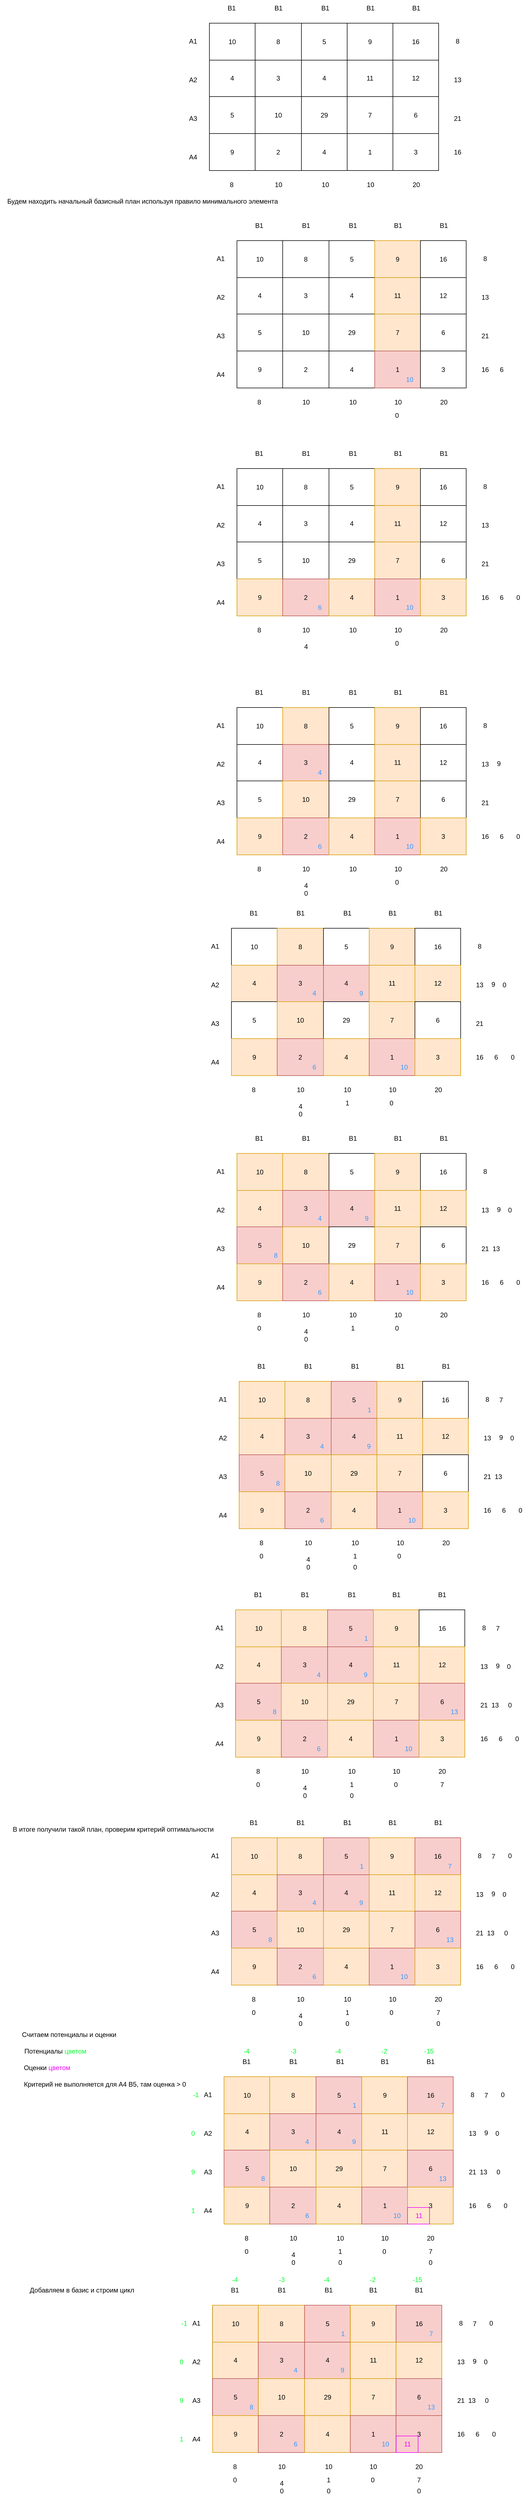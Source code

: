<mxfile version="24.9.2">
  <diagram name="Страница — 1" id="kcs1eg-11MwAwVhCqumz">
    <mxGraphModel dx="872" dy="504" grid="1" gridSize="10" guides="1" tooltips="1" connect="1" arrows="1" fold="1" page="1" pageScale="1" pageWidth="1169" pageHeight="827" math="0" shadow="0">
      <root>
        <mxCell id="0" />
        <mxCell id="1" parent="0" />
        <mxCell id="MGf9kd3wQAwTuJ-DFXJt-1" value="" style="childLayout=tableLayout;recursiveResize=0;shadow=0;fillColor=none;" vertex="1" parent="1">
          <mxGeometry x="380" y="62" width="250" height="200" as="geometry" />
        </mxCell>
        <mxCell id="MGf9kd3wQAwTuJ-DFXJt-2" value="" style="shape=tableRow;horizontal=0;startSize=0;swimlaneHead=0;swimlaneBody=0;top=0;left=0;bottom=0;right=0;dropTarget=0;collapsible=0;recursiveResize=0;expand=0;fontStyle=0;fillColor=none;strokeColor=inherit;" vertex="1" parent="MGf9kd3wQAwTuJ-DFXJt-1">
          <mxGeometry width="250" height="67" as="geometry" />
        </mxCell>
        <mxCell id="MGf9kd3wQAwTuJ-DFXJt-3" value="10" style="connectable=0;recursiveResize=0;strokeColor=inherit;fillColor=none;align=center;whiteSpace=wrap;html=1;" vertex="1" parent="MGf9kd3wQAwTuJ-DFXJt-2">
          <mxGeometry width="83" height="67" as="geometry">
            <mxRectangle width="83" height="67" as="alternateBounds" />
          </mxGeometry>
        </mxCell>
        <mxCell id="MGf9kd3wQAwTuJ-DFXJt-4" value="8" style="connectable=0;recursiveResize=0;strokeColor=inherit;fillColor=none;align=center;whiteSpace=wrap;html=1;" vertex="1" parent="MGf9kd3wQAwTuJ-DFXJt-2">
          <mxGeometry x="83" width="84" height="67" as="geometry">
            <mxRectangle width="84" height="67" as="alternateBounds" />
          </mxGeometry>
        </mxCell>
        <mxCell id="MGf9kd3wQAwTuJ-DFXJt-5" value="5" style="connectable=0;recursiveResize=0;strokeColor=inherit;fillColor=none;align=center;whiteSpace=wrap;html=1;" vertex="1" parent="MGf9kd3wQAwTuJ-DFXJt-2">
          <mxGeometry x="167" width="83" height="67" as="geometry">
            <mxRectangle width="83" height="67" as="alternateBounds" />
          </mxGeometry>
        </mxCell>
        <mxCell id="MGf9kd3wQAwTuJ-DFXJt-6" style="shape=tableRow;horizontal=0;startSize=0;swimlaneHead=0;swimlaneBody=0;top=0;left=0;bottom=0;right=0;dropTarget=0;collapsible=0;recursiveResize=0;expand=0;fontStyle=0;fillColor=none;strokeColor=inherit;" vertex="1" parent="MGf9kd3wQAwTuJ-DFXJt-1">
          <mxGeometry y="67" width="250" height="66" as="geometry" />
        </mxCell>
        <mxCell id="MGf9kd3wQAwTuJ-DFXJt-7" value="4" style="connectable=0;recursiveResize=0;strokeColor=inherit;fillColor=none;align=center;whiteSpace=wrap;html=1;" vertex="1" parent="MGf9kd3wQAwTuJ-DFXJt-6">
          <mxGeometry width="83" height="66" as="geometry">
            <mxRectangle width="83" height="66" as="alternateBounds" />
          </mxGeometry>
        </mxCell>
        <mxCell id="MGf9kd3wQAwTuJ-DFXJt-8" value="3" style="connectable=0;recursiveResize=0;strokeColor=inherit;fillColor=none;align=center;whiteSpace=wrap;html=1;" vertex="1" parent="MGf9kd3wQAwTuJ-DFXJt-6">
          <mxGeometry x="83" width="84" height="66" as="geometry">
            <mxRectangle width="84" height="66" as="alternateBounds" />
          </mxGeometry>
        </mxCell>
        <mxCell id="MGf9kd3wQAwTuJ-DFXJt-9" value="4" style="connectable=0;recursiveResize=0;strokeColor=inherit;fillColor=none;align=center;whiteSpace=wrap;html=1;" vertex="1" parent="MGf9kd3wQAwTuJ-DFXJt-6">
          <mxGeometry x="167" width="83" height="66" as="geometry">
            <mxRectangle width="83" height="66" as="alternateBounds" />
          </mxGeometry>
        </mxCell>
        <mxCell id="MGf9kd3wQAwTuJ-DFXJt-10" style="shape=tableRow;horizontal=0;startSize=0;swimlaneHead=0;swimlaneBody=0;top=0;left=0;bottom=0;right=0;dropTarget=0;collapsible=0;recursiveResize=0;expand=0;fontStyle=0;fillColor=none;strokeColor=inherit;" vertex="1" parent="MGf9kd3wQAwTuJ-DFXJt-1">
          <mxGeometry y="133" width="250" height="67" as="geometry" />
        </mxCell>
        <mxCell id="MGf9kd3wQAwTuJ-DFXJt-11" value="5" style="connectable=0;recursiveResize=0;strokeColor=inherit;fillColor=none;align=center;whiteSpace=wrap;html=1;" vertex="1" parent="MGf9kd3wQAwTuJ-DFXJt-10">
          <mxGeometry width="83" height="67" as="geometry">
            <mxRectangle width="83" height="67" as="alternateBounds" />
          </mxGeometry>
        </mxCell>
        <mxCell id="MGf9kd3wQAwTuJ-DFXJt-12" value="10" style="connectable=0;recursiveResize=0;strokeColor=inherit;fillColor=none;align=center;whiteSpace=wrap;html=1;" vertex="1" parent="MGf9kd3wQAwTuJ-DFXJt-10">
          <mxGeometry x="83" width="84" height="67" as="geometry">
            <mxRectangle width="84" height="67" as="alternateBounds" />
          </mxGeometry>
        </mxCell>
        <mxCell id="MGf9kd3wQAwTuJ-DFXJt-13" value="29" style="connectable=0;recursiveResize=0;strokeColor=inherit;fillColor=none;align=center;whiteSpace=wrap;html=1;" vertex="1" parent="MGf9kd3wQAwTuJ-DFXJt-10">
          <mxGeometry x="167" width="83" height="67" as="geometry">
            <mxRectangle width="83" height="67" as="alternateBounds" />
          </mxGeometry>
        </mxCell>
        <mxCell id="MGf9kd3wQAwTuJ-DFXJt-16" value="9" style="connectable=0;recursiveResize=0;strokeColor=inherit;fillColor=none;align=center;whiteSpace=wrap;html=1;" vertex="1" parent="1">
          <mxGeometry x="630" y="62" width="83" height="67" as="geometry">
            <mxRectangle width="83" height="67" as="alternateBounds" />
          </mxGeometry>
        </mxCell>
        <mxCell id="MGf9kd3wQAwTuJ-DFXJt-17" value="11" style="connectable=0;recursiveResize=0;strokeColor=inherit;fillColor=none;align=center;whiteSpace=wrap;html=1;" vertex="1" parent="1">
          <mxGeometry x="630" y="129" width="83" height="66" as="geometry">
            <mxRectangle width="83" height="66" as="alternateBounds" />
          </mxGeometry>
        </mxCell>
        <mxCell id="MGf9kd3wQAwTuJ-DFXJt-18" value="7" style="connectable=0;recursiveResize=0;strokeColor=inherit;fillColor=none;align=center;whiteSpace=wrap;html=1;" vertex="1" parent="1">
          <mxGeometry x="630" y="195" width="83" height="67" as="geometry">
            <mxRectangle width="83" height="67" as="alternateBounds" />
          </mxGeometry>
        </mxCell>
        <mxCell id="MGf9kd3wQAwTuJ-DFXJt-19" value="16" style="connectable=0;recursiveResize=0;strokeColor=inherit;fillColor=none;align=center;whiteSpace=wrap;html=1;" vertex="1" parent="1">
          <mxGeometry x="713" y="62" width="83" height="67" as="geometry">
            <mxRectangle width="83" height="67" as="alternateBounds" />
          </mxGeometry>
        </mxCell>
        <mxCell id="MGf9kd3wQAwTuJ-DFXJt-20" value="12" style="connectable=0;recursiveResize=0;strokeColor=inherit;fillColor=none;align=center;whiteSpace=wrap;html=1;" vertex="1" parent="1">
          <mxGeometry x="713" y="129" width="83" height="66" as="geometry">
            <mxRectangle width="83" height="66" as="alternateBounds" />
          </mxGeometry>
        </mxCell>
        <mxCell id="MGf9kd3wQAwTuJ-DFXJt-21" value="6" style="connectable=0;recursiveResize=0;strokeColor=inherit;fillColor=none;align=center;whiteSpace=wrap;html=1;" vertex="1" parent="1">
          <mxGeometry x="713" y="195" width="83" height="67" as="geometry">
            <mxRectangle width="83" height="67" as="alternateBounds" />
          </mxGeometry>
        </mxCell>
        <mxCell id="MGf9kd3wQAwTuJ-DFXJt-22" style="shape=tableRow;horizontal=0;startSize=0;swimlaneHead=0;swimlaneBody=0;top=0;left=0;bottom=0;right=0;dropTarget=0;collapsible=0;recursiveResize=0;expand=0;fontStyle=0;fillColor=none;strokeColor=inherit;" vertex="1" parent="1">
          <mxGeometry x="380" y="262" width="250" height="67" as="geometry" />
        </mxCell>
        <mxCell id="MGf9kd3wQAwTuJ-DFXJt-23" value="9" style="connectable=0;recursiveResize=0;strokeColor=inherit;fillColor=none;align=center;whiteSpace=wrap;html=1;" vertex="1" parent="MGf9kd3wQAwTuJ-DFXJt-22">
          <mxGeometry width="83" height="67" as="geometry">
            <mxRectangle width="83" height="67" as="alternateBounds" />
          </mxGeometry>
        </mxCell>
        <mxCell id="MGf9kd3wQAwTuJ-DFXJt-24" value="2" style="connectable=0;recursiveResize=0;strokeColor=inherit;fillColor=none;align=center;whiteSpace=wrap;html=1;" vertex="1" parent="MGf9kd3wQAwTuJ-DFXJt-22">
          <mxGeometry x="83" width="84" height="67" as="geometry">
            <mxRectangle width="84" height="67" as="alternateBounds" />
          </mxGeometry>
        </mxCell>
        <mxCell id="MGf9kd3wQAwTuJ-DFXJt-25" value="4" style="connectable=0;recursiveResize=0;strokeColor=inherit;fillColor=none;align=center;whiteSpace=wrap;html=1;" vertex="1" parent="MGf9kd3wQAwTuJ-DFXJt-22">
          <mxGeometry x="167" width="83" height="67" as="geometry">
            <mxRectangle width="83" height="67" as="alternateBounds" />
          </mxGeometry>
        </mxCell>
        <mxCell id="MGf9kd3wQAwTuJ-DFXJt-26" value="1" style="connectable=0;recursiveResize=0;strokeColor=inherit;fillColor=none;align=center;whiteSpace=wrap;html=1;" vertex="1" parent="1">
          <mxGeometry x="630" y="262" width="83" height="67" as="geometry">
            <mxRectangle width="83" height="67" as="alternateBounds" />
          </mxGeometry>
        </mxCell>
        <mxCell id="MGf9kd3wQAwTuJ-DFXJt-27" value="3" style="connectable=0;recursiveResize=0;strokeColor=inherit;fillColor=none;align=center;whiteSpace=wrap;html=1;" vertex="1" parent="1">
          <mxGeometry x="713" y="262" width="83" height="67" as="geometry">
            <mxRectangle width="83" height="67" as="alternateBounds" />
          </mxGeometry>
        </mxCell>
        <mxCell id="MGf9kd3wQAwTuJ-DFXJt-28" value="A1" style="text;html=1;align=center;verticalAlign=middle;resizable=0;points=[];autosize=1;strokeColor=none;fillColor=none;" vertex="1" parent="1">
          <mxGeometry x="330" y="80" width="40" height="30" as="geometry" />
        </mxCell>
        <mxCell id="MGf9kd3wQAwTuJ-DFXJt-29" value="A2" style="text;html=1;align=center;verticalAlign=middle;resizable=0;points=[];autosize=1;strokeColor=none;fillColor=none;" vertex="1" parent="1">
          <mxGeometry x="330" y="150" width="40" height="30" as="geometry" />
        </mxCell>
        <mxCell id="MGf9kd3wQAwTuJ-DFXJt-30" value="A3" style="text;html=1;align=center;verticalAlign=middle;resizable=0;points=[];autosize=1;strokeColor=none;fillColor=none;" vertex="1" parent="1">
          <mxGeometry x="330" y="220" width="40" height="30" as="geometry" />
        </mxCell>
        <mxCell id="MGf9kd3wQAwTuJ-DFXJt-31" value="A4" style="text;html=1;align=center;verticalAlign=middle;resizable=0;points=[];autosize=1;strokeColor=none;fillColor=none;" vertex="1" parent="1">
          <mxGeometry x="330" y="290" width="40" height="30" as="geometry" />
        </mxCell>
        <mxCell id="MGf9kd3wQAwTuJ-DFXJt-32" value="B1" style="text;html=1;align=center;verticalAlign=middle;resizable=0;points=[];autosize=1;strokeColor=none;fillColor=none;" vertex="1" parent="1">
          <mxGeometry x="400" y="20" width="40" height="30" as="geometry" />
        </mxCell>
        <mxCell id="MGf9kd3wQAwTuJ-DFXJt-33" value="B1" style="text;html=1;align=center;verticalAlign=middle;resizable=0;points=[];autosize=1;strokeColor=none;fillColor=none;" vertex="1" parent="1">
          <mxGeometry x="485" y="20" width="40" height="30" as="geometry" />
        </mxCell>
        <mxCell id="MGf9kd3wQAwTuJ-DFXJt-34" value="B1" style="text;html=1;align=center;verticalAlign=middle;resizable=0;points=[];autosize=1;strokeColor=none;fillColor=none;" vertex="1" parent="1">
          <mxGeometry x="570" y="20" width="40" height="30" as="geometry" />
        </mxCell>
        <mxCell id="MGf9kd3wQAwTuJ-DFXJt-35" value="B1" style="text;html=1;align=center;verticalAlign=middle;resizable=0;points=[];autosize=1;strokeColor=none;fillColor=none;" vertex="1" parent="1">
          <mxGeometry x="651.5" y="20" width="40" height="30" as="geometry" />
        </mxCell>
        <mxCell id="MGf9kd3wQAwTuJ-DFXJt-62" value="B1" style="text;html=1;align=center;verticalAlign=middle;resizable=0;points=[];autosize=1;strokeColor=none;fillColor=none;" vertex="1" parent="1">
          <mxGeometry x="734.5" y="20" width="40" height="30" as="geometry" />
        </mxCell>
        <mxCell id="MGf9kd3wQAwTuJ-DFXJt-63" value="8" style="text;html=1;align=center;verticalAlign=middle;resizable=0;points=[];autosize=1;strokeColor=none;fillColor=none;" vertex="1" parent="1">
          <mxGeometry x="815" y="80" width="30" height="30" as="geometry" />
        </mxCell>
        <mxCell id="MGf9kd3wQAwTuJ-DFXJt-64" value="13" style="text;html=1;align=center;verticalAlign=middle;resizable=0;points=[];autosize=1;strokeColor=none;fillColor=none;" vertex="1" parent="1">
          <mxGeometry x="810" y="150" width="40" height="30" as="geometry" />
        </mxCell>
        <mxCell id="MGf9kd3wQAwTuJ-DFXJt-65" value="21" style="text;html=1;align=center;verticalAlign=middle;resizable=0;points=[];autosize=1;strokeColor=none;fillColor=none;" vertex="1" parent="1">
          <mxGeometry x="810" y="220" width="40" height="30" as="geometry" />
        </mxCell>
        <mxCell id="MGf9kd3wQAwTuJ-DFXJt-66" value="16" style="text;html=1;align=center;verticalAlign=middle;resizable=0;points=[];autosize=1;strokeColor=none;fillColor=none;" vertex="1" parent="1">
          <mxGeometry x="810" y="280.5" width="40" height="30" as="geometry" />
        </mxCell>
        <mxCell id="MGf9kd3wQAwTuJ-DFXJt-67" value="8" style="text;html=1;align=center;verticalAlign=middle;resizable=0;points=[];autosize=1;strokeColor=none;fillColor=none;" vertex="1" parent="1">
          <mxGeometry x="405" y="340" width="30" height="30" as="geometry" />
        </mxCell>
        <mxCell id="MGf9kd3wQAwTuJ-DFXJt-68" value="10" style="text;html=1;align=center;verticalAlign=middle;resizable=0;points=[];autosize=1;strokeColor=none;fillColor=none;" vertex="1" parent="1">
          <mxGeometry x="485" y="340" width="40" height="30" as="geometry" />
        </mxCell>
        <mxCell id="MGf9kd3wQAwTuJ-DFXJt-69" value="10" style="text;html=1;align=center;verticalAlign=middle;resizable=0;points=[];autosize=1;strokeColor=none;fillColor=none;" vertex="1" parent="1">
          <mxGeometry x="570" y="340" width="40" height="30" as="geometry" />
        </mxCell>
        <mxCell id="MGf9kd3wQAwTuJ-DFXJt-70" value="10" style="text;html=1;align=center;verticalAlign=middle;resizable=0;points=[];autosize=1;strokeColor=none;fillColor=none;" vertex="1" parent="1">
          <mxGeometry x="651.5" y="340" width="40" height="30" as="geometry" />
        </mxCell>
        <mxCell id="MGf9kd3wQAwTuJ-DFXJt-71" value="20" style="text;html=1;align=center;verticalAlign=middle;resizable=0;points=[];autosize=1;strokeColor=none;fillColor=none;" vertex="1" parent="1">
          <mxGeometry x="734.5" y="340" width="40" height="30" as="geometry" />
        </mxCell>
        <mxCell id="MGf9kd3wQAwTuJ-DFXJt-72" value="Будем находить начальный базисный план используя правило минимального элемента&amp;nbsp;" style="text;html=1;align=center;verticalAlign=middle;resizable=0;points=[];autosize=1;strokeColor=none;fillColor=none;" vertex="1" parent="1">
          <mxGeometry y="370" width="520" height="30" as="geometry" />
        </mxCell>
        <mxCell id="MGf9kd3wQAwTuJ-DFXJt-159" value="" style="childLayout=tableLayout;recursiveResize=0;shadow=0;fillColor=none;" vertex="1" parent="1">
          <mxGeometry x="430" y="456" width="250" height="200" as="geometry" />
        </mxCell>
        <mxCell id="MGf9kd3wQAwTuJ-DFXJt-160" value="" style="shape=tableRow;horizontal=0;startSize=0;swimlaneHead=0;swimlaneBody=0;top=0;left=0;bottom=0;right=0;dropTarget=0;collapsible=0;recursiveResize=0;expand=0;fontStyle=0;fillColor=none;strokeColor=inherit;" vertex="1" parent="MGf9kd3wQAwTuJ-DFXJt-159">
          <mxGeometry width="250" height="67" as="geometry" />
        </mxCell>
        <mxCell id="MGf9kd3wQAwTuJ-DFXJt-161" value="10" style="connectable=0;recursiveResize=0;strokeColor=inherit;fillColor=none;align=center;whiteSpace=wrap;html=1;" vertex="1" parent="MGf9kd3wQAwTuJ-DFXJt-160">
          <mxGeometry width="83" height="67" as="geometry">
            <mxRectangle width="83" height="67" as="alternateBounds" />
          </mxGeometry>
        </mxCell>
        <mxCell id="MGf9kd3wQAwTuJ-DFXJt-162" value="8" style="connectable=0;recursiveResize=0;strokeColor=inherit;fillColor=none;align=center;whiteSpace=wrap;html=1;" vertex="1" parent="MGf9kd3wQAwTuJ-DFXJt-160">
          <mxGeometry x="83" width="84" height="67" as="geometry">
            <mxRectangle width="84" height="67" as="alternateBounds" />
          </mxGeometry>
        </mxCell>
        <mxCell id="MGf9kd3wQAwTuJ-DFXJt-163" value="5" style="connectable=0;recursiveResize=0;strokeColor=inherit;fillColor=none;align=center;whiteSpace=wrap;html=1;" vertex="1" parent="MGf9kd3wQAwTuJ-DFXJt-160">
          <mxGeometry x="167" width="83" height="67" as="geometry">
            <mxRectangle width="83" height="67" as="alternateBounds" />
          </mxGeometry>
        </mxCell>
        <mxCell id="MGf9kd3wQAwTuJ-DFXJt-164" style="shape=tableRow;horizontal=0;startSize=0;swimlaneHead=0;swimlaneBody=0;top=0;left=0;bottom=0;right=0;dropTarget=0;collapsible=0;recursiveResize=0;expand=0;fontStyle=0;fillColor=none;strokeColor=inherit;" vertex="1" parent="MGf9kd3wQAwTuJ-DFXJt-159">
          <mxGeometry y="67" width="250" height="66" as="geometry" />
        </mxCell>
        <mxCell id="MGf9kd3wQAwTuJ-DFXJt-165" value="4" style="connectable=0;recursiveResize=0;strokeColor=inherit;fillColor=none;align=center;whiteSpace=wrap;html=1;" vertex="1" parent="MGf9kd3wQAwTuJ-DFXJt-164">
          <mxGeometry width="83" height="66" as="geometry">
            <mxRectangle width="83" height="66" as="alternateBounds" />
          </mxGeometry>
        </mxCell>
        <mxCell id="MGf9kd3wQAwTuJ-DFXJt-166" value="3" style="connectable=0;recursiveResize=0;strokeColor=inherit;fillColor=none;align=center;whiteSpace=wrap;html=1;" vertex="1" parent="MGf9kd3wQAwTuJ-DFXJt-164">
          <mxGeometry x="83" width="84" height="66" as="geometry">
            <mxRectangle width="84" height="66" as="alternateBounds" />
          </mxGeometry>
        </mxCell>
        <mxCell id="MGf9kd3wQAwTuJ-DFXJt-167" value="4" style="connectable=0;recursiveResize=0;strokeColor=inherit;fillColor=none;align=center;whiteSpace=wrap;html=1;" vertex="1" parent="MGf9kd3wQAwTuJ-DFXJt-164">
          <mxGeometry x="167" width="83" height="66" as="geometry">
            <mxRectangle width="83" height="66" as="alternateBounds" />
          </mxGeometry>
        </mxCell>
        <mxCell id="MGf9kd3wQAwTuJ-DFXJt-168" style="shape=tableRow;horizontal=0;startSize=0;swimlaneHead=0;swimlaneBody=0;top=0;left=0;bottom=0;right=0;dropTarget=0;collapsible=0;recursiveResize=0;expand=0;fontStyle=0;fillColor=none;strokeColor=inherit;" vertex="1" parent="MGf9kd3wQAwTuJ-DFXJt-159">
          <mxGeometry y="133" width="250" height="67" as="geometry" />
        </mxCell>
        <mxCell id="MGf9kd3wQAwTuJ-DFXJt-169" value="5" style="connectable=0;recursiveResize=0;strokeColor=inherit;fillColor=none;align=center;whiteSpace=wrap;html=1;" vertex="1" parent="MGf9kd3wQAwTuJ-DFXJt-168">
          <mxGeometry width="83" height="67" as="geometry">
            <mxRectangle width="83" height="67" as="alternateBounds" />
          </mxGeometry>
        </mxCell>
        <mxCell id="MGf9kd3wQAwTuJ-DFXJt-170" value="10" style="connectable=0;recursiveResize=0;strokeColor=inherit;fillColor=none;align=center;whiteSpace=wrap;html=1;" vertex="1" parent="MGf9kd3wQAwTuJ-DFXJt-168">
          <mxGeometry x="83" width="84" height="67" as="geometry">
            <mxRectangle width="84" height="67" as="alternateBounds" />
          </mxGeometry>
        </mxCell>
        <mxCell id="MGf9kd3wQAwTuJ-DFXJt-171" value="29" style="connectable=0;recursiveResize=0;strokeColor=inherit;fillColor=none;align=center;whiteSpace=wrap;html=1;" vertex="1" parent="MGf9kd3wQAwTuJ-DFXJt-168">
          <mxGeometry x="167" width="83" height="67" as="geometry">
            <mxRectangle width="83" height="67" as="alternateBounds" />
          </mxGeometry>
        </mxCell>
        <mxCell id="MGf9kd3wQAwTuJ-DFXJt-172" value="9" style="connectable=0;recursiveResize=0;strokeColor=#d79b00;fillColor=#ffe6cc;align=center;whiteSpace=wrap;html=1;" vertex="1" parent="1">
          <mxGeometry x="680" y="456" width="83" height="67" as="geometry">
            <mxRectangle width="83" height="67" as="alternateBounds" />
          </mxGeometry>
        </mxCell>
        <mxCell id="MGf9kd3wQAwTuJ-DFXJt-173" value="11" style="connectable=0;recursiveResize=0;strokeColor=#d79b00;fillColor=#ffe6cc;align=center;whiteSpace=wrap;html=1;" vertex="1" parent="1">
          <mxGeometry x="680" y="523" width="83" height="66" as="geometry">
            <mxRectangle width="83" height="66" as="alternateBounds" />
          </mxGeometry>
        </mxCell>
        <mxCell id="MGf9kd3wQAwTuJ-DFXJt-174" value="7" style="connectable=0;recursiveResize=0;strokeColor=#d79b00;fillColor=#ffe6cc;align=center;whiteSpace=wrap;html=1;" vertex="1" parent="1">
          <mxGeometry x="680" y="589" width="83" height="67" as="geometry">
            <mxRectangle width="83" height="67" as="alternateBounds" />
          </mxGeometry>
        </mxCell>
        <mxCell id="MGf9kd3wQAwTuJ-DFXJt-175" value="16" style="connectable=0;recursiveResize=0;strokeColor=inherit;fillColor=none;align=center;whiteSpace=wrap;html=1;" vertex="1" parent="1">
          <mxGeometry x="763" y="456" width="83" height="67" as="geometry">
            <mxRectangle width="83" height="67" as="alternateBounds" />
          </mxGeometry>
        </mxCell>
        <mxCell id="MGf9kd3wQAwTuJ-DFXJt-176" value="12" style="connectable=0;recursiveResize=0;strokeColor=inherit;fillColor=none;align=center;whiteSpace=wrap;html=1;" vertex="1" parent="1">
          <mxGeometry x="763" y="523" width="83" height="66" as="geometry">
            <mxRectangle width="83" height="66" as="alternateBounds" />
          </mxGeometry>
        </mxCell>
        <mxCell id="MGf9kd3wQAwTuJ-DFXJt-177" value="6" style="connectable=0;recursiveResize=0;strokeColor=inherit;fillColor=none;align=center;whiteSpace=wrap;html=1;" vertex="1" parent="1">
          <mxGeometry x="763" y="589" width="83" height="67" as="geometry">
            <mxRectangle width="83" height="67" as="alternateBounds" />
          </mxGeometry>
        </mxCell>
        <mxCell id="MGf9kd3wQAwTuJ-DFXJt-178" style="shape=tableRow;horizontal=0;startSize=0;swimlaneHead=0;swimlaneBody=0;top=0;left=0;bottom=0;right=0;dropTarget=0;collapsible=0;recursiveResize=0;expand=0;fontStyle=0;fillColor=none;strokeColor=inherit;" vertex="1" parent="1">
          <mxGeometry x="430" y="656" width="250" height="67" as="geometry" />
        </mxCell>
        <mxCell id="MGf9kd3wQAwTuJ-DFXJt-179" value="9" style="connectable=0;recursiveResize=0;strokeColor=inherit;fillColor=none;align=center;whiteSpace=wrap;html=1;" vertex="1" parent="MGf9kd3wQAwTuJ-DFXJt-178">
          <mxGeometry width="83" height="67" as="geometry">
            <mxRectangle width="83" height="67" as="alternateBounds" />
          </mxGeometry>
        </mxCell>
        <mxCell id="MGf9kd3wQAwTuJ-DFXJt-180" value="2" style="connectable=0;recursiveResize=0;strokeColor=inherit;fillColor=none;align=center;whiteSpace=wrap;html=1;" vertex="1" parent="MGf9kd3wQAwTuJ-DFXJt-178">
          <mxGeometry x="83" width="84" height="67" as="geometry">
            <mxRectangle width="84" height="67" as="alternateBounds" />
          </mxGeometry>
        </mxCell>
        <mxCell id="MGf9kd3wQAwTuJ-DFXJt-181" value="4" style="connectable=0;recursiveResize=0;strokeColor=inherit;fillColor=none;align=center;whiteSpace=wrap;html=1;" vertex="1" parent="MGf9kd3wQAwTuJ-DFXJt-178">
          <mxGeometry x="167" width="83" height="67" as="geometry">
            <mxRectangle width="83" height="67" as="alternateBounds" />
          </mxGeometry>
        </mxCell>
        <mxCell id="MGf9kd3wQAwTuJ-DFXJt-182" value="1" style="connectable=0;recursiveResize=0;strokeColor=#b85450;fillColor=#f8cecc;align=center;whiteSpace=wrap;html=1;" vertex="1" parent="1">
          <mxGeometry x="680" y="656" width="83" height="67" as="geometry">
            <mxRectangle width="83" height="67" as="alternateBounds" />
          </mxGeometry>
        </mxCell>
        <mxCell id="MGf9kd3wQAwTuJ-DFXJt-183" value="3" style="connectable=0;recursiveResize=0;strokeColor=inherit;fillColor=none;align=center;whiteSpace=wrap;html=1;" vertex="1" parent="1">
          <mxGeometry x="763" y="656" width="83" height="67" as="geometry">
            <mxRectangle width="83" height="67" as="alternateBounds" />
          </mxGeometry>
        </mxCell>
        <mxCell id="MGf9kd3wQAwTuJ-DFXJt-184" value="A1" style="text;html=1;align=center;verticalAlign=middle;resizable=0;points=[];autosize=1;strokeColor=none;fillColor=none;" vertex="1" parent="1">
          <mxGeometry x="380" y="474" width="40" height="30" as="geometry" />
        </mxCell>
        <mxCell id="MGf9kd3wQAwTuJ-DFXJt-185" value="A2" style="text;html=1;align=center;verticalAlign=middle;resizable=0;points=[];autosize=1;strokeColor=none;fillColor=none;" vertex="1" parent="1">
          <mxGeometry x="380" y="544" width="40" height="30" as="geometry" />
        </mxCell>
        <mxCell id="MGf9kd3wQAwTuJ-DFXJt-186" value="A3" style="text;html=1;align=center;verticalAlign=middle;resizable=0;points=[];autosize=1;strokeColor=none;fillColor=none;" vertex="1" parent="1">
          <mxGeometry x="380" y="614" width="40" height="30" as="geometry" />
        </mxCell>
        <mxCell id="MGf9kd3wQAwTuJ-DFXJt-187" value="A4" style="text;html=1;align=center;verticalAlign=middle;resizable=0;points=[];autosize=1;strokeColor=none;fillColor=none;" vertex="1" parent="1">
          <mxGeometry x="380" y="684" width="40" height="30" as="geometry" />
        </mxCell>
        <mxCell id="MGf9kd3wQAwTuJ-DFXJt-188" value="B1" style="text;html=1;align=center;verticalAlign=middle;resizable=0;points=[];autosize=1;strokeColor=none;fillColor=none;" vertex="1" parent="1">
          <mxGeometry x="450" y="414" width="40" height="30" as="geometry" />
        </mxCell>
        <mxCell id="MGf9kd3wQAwTuJ-DFXJt-189" value="B1" style="text;html=1;align=center;verticalAlign=middle;resizable=0;points=[];autosize=1;strokeColor=none;fillColor=none;" vertex="1" parent="1">
          <mxGeometry x="535" y="414" width="40" height="30" as="geometry" />
        </mxCell>
        <mxCell id="MGf9kd3wQAwTuJ-DFXJt-190" value="B1" style="text;html=1;align=center;verticalAlign=middle;resizable=0;points=[];autosize=1;strokeColor=none;fillColor=none;" vertex="1" parent="1">
          <mxGeometry x="620" y="414" width="40" height="30" as="geometry" />
        </mxCell>
        <mxCell id="MGf9kd3wQAwTuJ-DFXJt-191" value="B1" style="text;html=1;align=center;verticalAlign=middle;resizable=0;points=[];autosize=1;strokeColor=none;fillColor=none;" vertex="1" parent="1">
          <mxGeometry x="701.5" y="414" width="40" height="30" as="geometry" />
        </mxCell>
        <mxCell id="MGf9kd3wQAwTuJ-DFXJt-192" value="B1" style="text;html=1;align=center;verticalAlign=middle;resizable=0;points=[];autosize=1;strokeColor=none;fillColor=none;" vertex="1" parent="1">
          <mxGeometry x="784.5" y="414" width="40" height="30" as="geometry" />
        </mxCell>
        <mxCell id="MGf9kd3wQAwTuJ-DFXJt-193" value="8" style="text;html=1;align=center;verticalAlign=middle;resizable=0;points=[];autosize=1;strokeColor=none;fillColor=none;" vertex="1" parent="1">
          <mxGeometry x="865" y="474" width="30" height="30" as="geometry" />
        </mxCell>
        <mxCell id="MGf9kd3wQAwTuJ-DFXJt-194" value="13" style="text;html=1;align=center;verticalAlign=middle;resizable=0;points=[];autosize=1;strokeColor=none;fillColor=none;" vertex="1" parent="1">
          <mxGeometry x="860" y="544" width="40" height="30" as="geometry" />
        </mxCell>
        <mxCell id="MGf9kd3wQAwTuJ-DFXJt-195" value="21" style="text;html=1;align=center;verticalAlign=middle;resizable=0;points=[];autosize=1;strokeColor=none;fillColor=none;" vertex="1" parent="1">
          <mxGeometry x="860" y="614" width="40" height="30" as="geometry" />
        </mxCell>
        <mxCell id="MGf9kd3wQAwTuJ-DFXJt-196" value="16" style="text;html=1;align=center;verticalAlign=middle;resizable=0;points=[];autosize=1;strokeColor=none;fillColor=none;" vertex="1" parent="1">
          <mxGeometry x="860" y="674.5" width="40" height="30" as="geometry" />
        </mxCell>
        <mxCell id="MGf9kd3wQAwTuJ-DFXJt-197" value="8" style="text;html=1;align=center;verticalAlign=middle;resizable=0;points=[];autosize=1;strokeColor=none;fillColor=none;" vertex="1" parent="1">
          <mxGeometry x="455" y="734" width="30" height="30" as="geometry" />
        </mxCell>
        <mxCell id="MGf9kd3wQAwTuJ-DFXJt-198" value="10" style="text;html=1;align=center;verticalAlign=middle;resizable=0;points=[];autosize=1;strokeColor=none;fillColor=none;" vertex="1" parent="1">
          <mxGeometry x="535" y="734" width="40" height="30" as="geometry" />
        </mxCell>
        <mxCell id="MGf9kd3wQAwTuJ-DFXJt-199" value="10" style="text;html=1;align=center;verticalAlign=middle;resizable=0;points=[];autosize=1;strokeColor=none;fillColor=none;" vertex="1" parent="1">
          <mxGeometry x="620" y="734" width="40" height="30" as="geometry" />
        </mxCell>
        <mxCell id="MGf9kd3wQAwTuJ-DFXJt-200" value="10" style="text;html=1;align=center;verticalAlign=middle;resizable=0;points=[];autosize=1;strokeColor=none;fillColor=none;" vertex="1" parent="1">
          <mxGeometry x="701.5" y="734" width="40" height="30" as="geometry" />
        </mxCell>
        <mxCell id="MGf9kd3wQAwTuJ-DFXJt-201" value="20" style="text;html=1;align=center;verticalAlign=middle;resizable=0;points=[];autosize=1;strokeColor=none;fillColor=none;" vertex="1" parent="1">
          <mxGeometry x="784.5" y="734" width="40" height="30" as="geometry" />
        </mxCell>
        <mxCell id="MGf9kd3wQAwTuJ-DFXJt-202" value="&lt;font color=&quot;#3399ff&quot;&gt;10&lt;/font&gt;" style="text;html=1;align=center;verticalAlign=middle;resizable=0;points=[];autosize=1;strokeColor=none;fillColor=none;" vertex="1" parent="1">
          <mxGeometry x="723" y="693" width="40" height="30" as="geometry" />
        </mxCell>
        <mxCell id="MGf9kd3wQAwTuJ-DFXJt-203" value="0" style="text;html=1;align=center;verticalAlign=middle;resizable=0;points=[];autosize=1;strokeColor=none;fillColor=none;" vertex="1" parent="1">
          <mxGeometry x="705" y="758" width="30" height="30" as="geometry" />
        </mxCell>
        <mxCell id="MGf9kd3wQAwTuJ-DFXJt-204" value="6" style="text;html=1;align=center;verticalAlign=middle;resizable=0;points=[];autosize=1;strokeColor=none;fillColor=none;" vertex="1" parent="1">
          <mxGeometry x="895" y="674.5" width="30" height="30" as="geometry" />
        </mxCell>
        <mxCell id="MGf9kd3wQAwTuJ-DFXJt-251" value="" style="childLayout=tableLayout;recursiveResize=0;shadow=0;fillColor=none;" vertex="1" parent="1">
          <mxGeometry x="430" y="869" width="250" height="200" as="geometry" />
        </mxCell>
        <mxCell id="MGf9kd3wQAwTuJ-DFXJt-252" value="" style="shape=tableRow;horizontal=0;startSize=0;swimlaneHead=0;swimlaneBody=0;top=0;left=0;bottom=0;right=0;dropTarget=0;collapsible=0;recursiveResize=0;expand=0;fontStyle=0;fillColor=none;strokeColor=inherit;" vertex="1" parent="MGf9kd3wQAwTuJ-DFXJt-251">
          <mxGeometry width="250" height="67" as="geometry" />
        </mxCell>
        <mxCell id="MGf9kd3wQAwTuJ-DFXJt-253" value="10" style="connectable=0;recursiveResize=0;strokeColor=inherit;fillColor=none;align=center;whiteSpace=wrap;html=1;" vertex="1" parent="MGf9kd3wQAwTuJ-DFXJt-252">
          <mxGeometry width="83" height="67" as="geometry">
            <mxRectangle width="83" height="67" as="alternateBounds" />
          </mxGeometry>
        </mxCell>
        <mxCell id="MGf9kd3wQAwTuJ-DFXJt-254" value="8" style="connectable=0;recursiveResize=0;align=center;whiteSpace=wrap;html=1;" vertex="1" parent="MGf9kd3wQAwTuJ-DFXJt-252">
          <mxGeometry x="83" width="84" height="67" as="geometry">
            <mxRectangle width="84" height="67" as="alternateBounds" />
          </mxGeometry>
        </mxCell>
        <mxCell id="MGf9kd3wQAwTuJ-DFXJt-255" value="5" style="connectable=0;recursiveResize=0;strokeColor=inherit;fillColor=none;align=center;whiteSpace=wrap;html=1;" vertex="1" parent="MGf9kd3wQAwTuJ-DFXJt-252">
          <mxGeometry x="167" width="83" height="67" as="geometry">
            <mxRectangle width="83" height="67" as="alternateBounds" />
          </mxGeometry>
        </mxCell>
        <mxCell id="MGf9kd3wQAwTuJ-DFXJt-256" style="shape=tableRow;horizontal=0;startSize=0;swimlaneHead=0;swimlaneBody=0;top=0;left=0;bottom=0;right=0;dropTarget=0;collapsible=0;recursiveResize=0;expand=0;fontStyle=0;fillColor=none;strokeColor=inherit;" vertex="1" parent="MGf9kd3wQAwTuJ-DFXJt-251">
          <mxGeometry y="67" width="250" height="66" as="geometry" />
        </mxCell>
        <mxCell id="MGf9kd3wQAwTuJ-DFXJt-257" value="4" style="connectable=0;recursiveResize=0;strokeColor=inherit;fillColor=none;align=center;whiteSpace=wrap;html=1;" vertex="1" parent="MGf9kd3wQAwTuJ-DFXJt-256">
          <mxGeometry width="83" height="66" as="geometry">
            <mxRectangle width="83" height="66" as="alternateBounds" />
          </mxGeometry>
        </mxCell>
        <mxCell id="MGf9kd3wQAwTuJ-DFXJt-258" value="3" style="connectable=0;recursiveResize=0;align=center;whiteSpace=wrap;html=1;" vertex="1" parent="MGf9kd3wQAwTuJ-DFXJt-256">
          <mxGeometry x="83" width="84" height="66" as="geometry">
            <mxRectangle width="84" height="66" as="alternateBounds" />
          </mxGeometry>
        </mxCell>
        <mxCell id="MGf9kd3wQAwTuJ-DFXJt-259" value="4" style="connectable=0;recursiveResize=0;strokeColor=inherit;fillColor=none;align=center;whiteSpace=wrap;html=1;" vertex="1" parent="MGf9kd3wQAwTuJ-DFXJt-256">
          <mxGeometry x="167" width="83" height="66" as="geometry">
            <mxRectangle width="83" height="66" as="alternateBounds" />
          </mxGeometry>
        </mxCell>
        <mxCell id="MGf9kd3wQAwTuJ-DFXJt-260" style="shape=tableRow;horizontal=0;startSize=0;swimlaneHead=0;swimlaneBody=0;top=0;left=0;bottom=0;right=0;dropTarget=0;collapsible=0;recursiveResize=0;expand=0;fontStyle=0;fillColor=none;strokeColor=inherit;" vertex="1" parent="MGf9kd3wQAwTuJ-DFXJt-251">
          <mxGeometry y="133" width="250" height="67" as="geometry" />
        </mxCell>
        <mxCell id="MGf9kd3wQAwTuJ-DFXJt-261" value="5" style="connectable=0;recursiveResize=0;strokeColor=inherit;fillColor=none;align=center;whiteSpace=wrap;html=1;" vertex="1" parent="MGf9kd3wQAwTuJ-DFXJt-260">
          <mxGeometry width="83" height="67" as="geometry">
            <mxRectangle width="83" height="67" as="alternateBounds" />
          </mxGeometry>
        </mxCell>
        <mxCell id="MGf9kd3wQAwTuJ-DFXJt-262" value="10" style="connectable=0;recursiveResize=0;align=center;whiteSpace=wrap;html=1;" vertex="1" parent="MGf9kd3wQAwTuJ-DFXJt-260">
          <mxGeometry x="83" width="84" height="67" as="geometry">
            <mxRectangle width="84" height="67" as="alternateBounds" />
          </mxGeometry>
        </mxCell>
        <mxCell id="MGf9kd3wQAwTuJ-DFXJt-263" value="29" style="connectable=0;recursiveResize=0;strokeColor=inherit;fillColor=none;align=center;whiteSpace=wrap;html=1;" vertex="1" parent="MGf9kd3wQAwTuJ-DFXJt-260">
          <mxGeometry x="167" width="83" height="67" as="geometry">
            <mxRectangle width="83" height="67" as="alternateBounds" />
          </mxGeometry>
        </mxCell>
        <mxCell id="MGf9kd3wQAwTuJ-DFXJt-264" value="9" style="connectable=0;recursiveResize=0;strokeColor=#d79b00;fillColor=#ffe6cc;align=center;whiteSpace=wrap;html=1;" vertex="1" parent="1">
          <mxGeometry x="680" y="869" width="83" height="67" as="geometry">
            <mxRectangle width="83" height="67" as="alternateBounds" />
          </mxGeometry>
        </mxCell>
        <mxCell id="MGf9kd3wQAwTuJ-DFXJt-265" value="11" style="connectable=0;recursiveResize=0;strokeColor=#d79b00;fillColor=#ffe6cc;align=center;whiteSpace=wrap;html=1;" vertex="1" parent="1">
          <mxGeometry x="680" y="936" width="83" height="66" as="geometry">
            <mxRectangle width="83" height="66" as="alternateBounds" />
          </mxGeometry>
        </mxCell>
        <mxCell id="MGf9kd3wQAwTuJ-DFXJt-266" value="7" style="connectable=0;recursiveResize=0;strokeColor=#d79b00;fillColor=#ffe6cc;align=center;whiteSpace=wrap;html=1;" vertex="1" parent="1">
          <mxGeometry x="680" y="1002" width="83" height="67" as="geometry">
            <mxRectangle width="83" height="67" as="alternateBounds" />
          </mxGeometry>
        </mxCell>
        <mxCell id="MGf9kd3wQAwTuJ-DFXJt-267" value="16" style="connectable=0;recursiveResize=0;strokeColor=inherit;fillColor=none;align=center;whiteSpace=wrap;html=1;" vertex="1" parent="1">
          <mxGeometry x="763" y="869" width="83" height="67" as="geometry">
            <mxRectangle width="83" height="67" as="alternateBounds" />
          </mxGeometry>
        </mxCell>
        <mxCell id="MGf9kd3wQAwTuJ-DFXJt-268" value="12" style="connectable=0;recursiveResize=0;strokeColor=inherit;fillColor=none;align=center;whiteSpace=wrap;html=1;" vertex="1" parent="1">
          <mxGeometry x="763" y="936" width="83" height="66" as="geometry">
            <mxRectangle width="83" height="66" as="alternateBounds" />
          </mxGeometry>
        </mxCell>
        <mxCell id="MGf9kd3wQAwTuJ-DFXJt-269" value="6" style="connectable=0;recursiveResize=0;strokeColor=inherit;fillColor=none;align=center;whiteSpace=wrap;html=1;" vertex="1" parent="1">
          <mxGeometry x="763" y="1002" width="83" height="67" as="geometry">
            <mxRectangle width="83" height="67" as="alternateBounds" />
          </mxGeometry>
        </mxCell>
        <mxCell id="MGf9kd3wQAwTuJ-DFXJt-270" style="shape=tableRow;horizontal=0;startSize=0;swimlaneHead=0;swimlaneBody=0;top=0;left=0;bottom=0;right=0;dropTarget=0;collapsible=0;recursiveResize=0;expand=0;fontStyle=0;fillColor=none;strokeColor=inherit;" vertex="1" parent="1">
          <mxGeometry x="430" y="1069" width="250" height="67" as="geometry" />
        </mxCell>
        <mxCell id="MGf9kd3wQAwTuJ-DFXJt-271" value="9" style="connectable=0;recursiveResize=0;strokeColor=#d79b00;fillColor=#ffe6cc;align=center;whiteSpace=wrap;html=1;" vertex="1" parent="MGf9kd3wQAwTuJ-DFXJt-270">
          <mxGeometry width="83" height="67" as="geometry">
            <mxRectangle width="83" height="67" as="alternateBounds" />
          </mxGeometry>
        </mxCell>
        <mxCell id="MGf9kd3wQAwTuJ-DFXJt-272" value="2" style="connectable=0;recursiveResize=0;strokeColor=#b85450;fillColor=#f8cecc;align=center;whiteSpace=wrap;html=1;" vertex="1" parent="MGf9kd3wQAwTuJ-DFXJt-270">
          <mxGeometry x="83" width="84" height="67" as="geometry">
            <mxRectangle width="84" height="67" as="alternateBounds" />
          </mxGeometry>
        </mxCell>
        <mxCell id="MGf9kd3wQAwTuJ-DFXJt-273" value="4" style="connectable=0;recursiveResize=0;strokeColor=#d79b00;fillColor=#ffe6cc;align=center;whiteSpace=wrap;html=1;" vertex="1" parent="MGf9kd3wQAwTuJ-DFXJt-270">
          <mxGeometry x="167" width="83" height="67" as="geometry">
            <mxRectangle width="83" height="67" as="alternateBounds" />
          </mxGeometry>
        </mxCell>
        <mxCell id="MGf9kd3wQAwTuJ-DFXJt-274" value="1" style="connectable=0;recursiveResize=0;strokeColor=#b85450;fillColor=#f8cecc;align=center;whiteSpace=wrap;html=1;" vertex="1" parent="1">
          <mxGeometry x="680" y="1069" width="83" height="67" as="geometry">
            <mxRectangle width="83" height="67" as="alternateBounds" />
          </mxGeometry>
        </mxCell>
        <mxCell id="MGf9kd3wQAwTuJ-DFXJt-275" value="3" style="connectable=0;recursiveResize=0;strokeColor=#d79b00;fillColor=#ffe6cc;align=center;whiteSpace=wrap;html=1;" vertex="1" parent="1">
          <mxGeometry x="763" y="1069" width="83" height="67" as="geometry">
            <mxRectangle width="83" height="67" as="alternateBounds" />
          </mxGeometry>
        </mxCell>
        <mxCell id="MGf9kd3wQAwTuJ-DFXJt-276" value="A1" style="text;html=1;align=center;verticalAlign=middle;resizable=0;points=[];autosize=1;strokeColor=none;fillColor=none;" vertex="1" parent="1">
          <mxGeometry x="380" y="887" width="40" height="30" as="geometry" />
        </mxCell>
        <mxCell id="MGf9kd3wQAwTuJ-DFXJt-277" value="A2" style="text;html=1;align=center;verticalAlign=middle;resizable=0;points=[];autosize=1;strokeColor=none;fillColor=none;" vertex="1" parent="1">
          <mxGeometry x="380" y="957" width="40" height="30" as="geometry" />
        </mxCell>
        <mxCell id="MGf9kd3wQAwTuJ-DFXJt-278" value="A3" style="text;html=1;align=center;verticalAlign=middle;resizable=0;points=[];autosize=1;strokeColor=none;fillColor=none;" vertex="1" parent="1">
          <mxGeometry x="380" y="1027" width="40" height="30" as="geometry" />
        </mxCell>
        <mxCell id="MGf9kd3wQAwTuJ-DFXJt-279" value="A4" style="text;html=1;align=center;verticalAlign=middle;resizable=0;points=[];autosize=1;strokeColor=none;fillColor=none;" vertex="1" parent="1">
          <mxGeometry x="380" y="1097" width="40" height="30" as="geometry" />
        </mxCell>
        <mxCell id="MGf9kd3wQAwTuJ-DFXJt-280" value="B1" style="text;html=1;align=center;verticalAlign=middle;resizable=0;points=[];autosize=1;strokeColor=none;fillColor=none;" vertex="1" parent="1">
          <mxGeometry x="450" y="827" width="40" height="30" as="geometry" />
        </mxCell>
        <mxCell id="MGf9kd3wQAwTuJ-DFXJt-281" value="B1" style="text;html=1;align=center;verticalAlign=middle;resizable=0;points=[];autosize=1;strokeColor=none;fillColor=none;" vertex="1" parent="1">
          <mxGeometry x="535" y="827" width="40" height="30" as="geometry" />
        </mxCell>
        <mxCell id="MGf9kd3wQAwTuJ-DFXJt-282" value="B1" style="text;html=1;align=center;verticalAlign=middle;resizable=0;points=[];autosize=1;strokeColor=none;fillColor=none;" vertex="1" parent="1">
          <mxGeometry x="620" y="827" width="40" height="30" as="geometry" />
        </mxCell>
        <mxCell id="MGf9kd3wQAwTuJ-DFXJt-283" value="B1" style="text;html=1;align=center;verticalAlign=middle;resizable=0;points=[];autosize=1;strokeColor=none;fillColor=none;" vertex="1" parent="1">
          <mxGeometry x="701.5" y="827" width="40" height="30" as="geometry" />
        </mxCell>
        <mxCell id="MGf9kd3wQAwTuJ-DFXJt-284" value="B1" style="text;html=1;align=center;verticalAlign=middle;resizable=0;points=[];autosize=1;strokeColor=none;fillColor=none;" vertex="1" parent="1">
          <mxGeometry x="784.5" y="827" width="40" height="30" as="geometry" />
        </mxCell>
        <mxCell id="MGf9kd3wQAwTuJ-DFXJt-285" value="8" style="text;html=1;align=center;verticalAlign=middle;resizable=0;points=[];autosize=1;strokeColor=none;fillColor=none;" vertex="1" parent="1">
          <mxGeometry x="865" y="887" width="30" height="30" as="geometry" />
        </mxCell>
        <mxCell id="MGf9kd3wQAwTuJ-DFXJt-286" value="13" style="text;html=1;align=center;verticalAlign=middle;resizable=0;points=[];autosize=1;strokeColor=none;fillColor=none;" vertex="1" parent="1">
          <mxGeometry x="860" y="957" width="40" height="30" as="geometry" />
        </mxCell>
        <mxCell id="MGf9kd3wQAwTuJ-DFXJt-287" value="21" style="text;html=1;align=center;verticalAlign=middle;resizable=0;points=[];autosize=1;strokeColor=none;fillColor=none;" vertex="1" parent="1">
          <mxGeometry x="860" y="1027" width="40" height="30" as="geometry" />
        </mxCell>
        <mxCell id="MGf9kd3wQAwTuJ-DFXJt-288" value="16" style="text;html=1;align=center;verticalAlign=middle;resizable=0;points=[];autosize=1;strokeColor=none;fillColor=none;" vertex="1" parent="1">
          <mxGeometry x="860" y="1087.5" width="40" height="30" as="geometry" />
        </mxCell>
        <mxCell id="MGf9kd3wQAwTuJ-DFXJt-289" value="8" style="text;html=1;align=center;verticalAlign=middle;resizable=0;points=[];autosize=1;strokeColor=none;fillColor=none;" vertex="1" parent="1">
          <mxGeometry x="455" y="1147" width="30" height="30" as="geometry" />
        </mxCell>
        <mxCell id="MGf9kd3wQAwTuJ-DFXJt-290" value="10" style="text;html=1;align=center;verticalAlign=middle;resizable=0;points=[];autosize=1;strokeColor=none;fillColor=none;" vertex="1" parent="1">
          <mxGeometry x="535" y="1147" width="40" height="30" as="geometry" />
        </mxCell>
        <mxCell id="MGf9kd3wQAwTuJ-DFXJt-291" value="10" style="text;html=1;align=center;verticalAlign=middle;resizable=0;points=[];autosize=1;strokeColor=none;fillColor=none;" vertex="1" parent="1">
          <mxGeometry x="620" y="1147" width="40" height="30" as="geometry" />
        </mxCell>
        <mxCell id="MGf9kd3wQAwTuJ-DFXJt-292" value="10" style="text;html=1;align=center;verticalAlign=middle;resizable=0;points=[];autosize=1;strokeColor=none;fillColor=none;" vertex="1" parent="1">
          <mxGeometry x="701.5" y="1147" width="40" height="30" as="geometry" />
        </mxCell>
        <mxCell id="MGf9kd3wQAwTuJ-DFXJt-293" value="20" style="text;html=1;align=center;verticalAlign=middle;resizable=0;points=[];autosize=1;strokeColor=none;fillColor=none;" vertex="1" parent="1">
          <mxGeometry x="784.5" y="1147" width="40" height="30" as="geometry" />
        </mxCell>
        <mxCell id="MGf9kd3wQAwTuJ-DFXJt-294" value="&lt;font color=&quot;#3399ff&quot;&gt;10&lt;/font&gt;" style="text;html=1;align=center;verticalAlign=middle;resizable=0;points=[];autosize=1;strokeColor=none;fillColor=none;" vertex="1" parent="1">
          <mxGeometry x="723" y="1106" width="40" height="30" as="geometry" />
        </mxCell>
        <mxCell id="MGf9kd3wQAwTuJ-DFXJt-295" value="0" style="text;html=1;align=center;verticalAlign=middle;resizable=0;points=[];autosize=1;strokeColor=none;fillColor=none;" vertex="1" parent="1">
          <mxGeometry x="705" y="1171" width="30" height="30" as="geometry" />
        </mxCell>
        <mxCell id="MGf9kd3wQAwTuJ-DFXJt-296" value="6" style="text;html=1;align=center;verticalAlign=middle;resizable=0;points=[];autosize=1;strokeColor=none;fillColor=none;" vertex="1" parent="1">
          <mxGeometry x="895" y="1087.5" width="30" height="30" as="geometry" />
        </mxCell>
        <mxCell id="MGf9kd3wQAwTuJ-DFXJt-297" value="&lt;font color=&quot;#3399ff&quot;&gt;6&lt;/font&gt;" style="text;html=1;align=center;verticalAlign=middle;resizable=0;points=[];autosize=1;strokeColor=none;fillColor=none;" vertex="1" parent="1">
          <mxGeometry x="565" y="1106" width="30" height="30" as="geometry" />
        </mxCell>
        <mxCell id="MGf9kd3wQAwTuJ-DFXJt-298" value="0" style="text;html=1;align=center;verticalAlign=middle;resizable=0;points=[];autosize=1;strokeColor=none;fillColor=none;" vertex="1" parent="1">
          <mxGeometry x="925" y="1087.5" width="30" height="30" as="geometry" />
        </mxCell>
        <mxCell id="MGf9kd3wQAwTuJ-DFXJt-299" value="4" style="text;html=1;align=center;verticalAlign=middle;resizable=0;points=[];autosize=1;strokeColor=none;fillColor=none;" vertex="1" parent="1">
          <mxGeometry x="540" y="1177" width="30" height="30" as="geometry" />
        </mxCell>
        <mxCell id="MGf9kd3wQAwTuJ-DFXJt-300" value="" style="childLayout=tableLayout;recursiveResize=0;shadow=0;fillColor=none;" vertex="1" parent="1">
          <mxGeometry x="430" y="1302" width="250" height="200" as="geometry" />
        </mxCell>
        <mxCell id="MGf9kd3wQAwTuJ-DFXJt-301" value="" style="shape=tableRow;horizontal=0;startSize=0;swimlaneHead=0;swimlaneBody=0;top=0;left=0;bottom=0;right=0;dropTarget=0;collapsible=0;recursiveResize=0;expand=0;fontStyle=0;fillColor=none;strokeColor=inherit;" vertex="1" parent="MGf9kd3wQAwTuJ-DFXJt-300">
          <mxGeometry width="250" height="67" as="geometry" />
        </mxCell>
        <mxCell id="MGf9kd3wQAwTuJ-DFXJt-302" value="10" style="connectable=0;recursiveResize=0;strokeColor=inherit;fillColor=none;align=center;whiteSpace=wrap;html=1;" vertex="1" parent="MGf9kd3wQAwTuJ-DFXJt-301">
          <mxGeometry width="83" height="67" as="geometry">
            <mxRectangle width="83" height="67" as="alternateBounds" />
          </mxGeometry>
        </mxCell>
        <mxCell id="MGf9kd3wQAwTuJ-DFXJt-303" value="8" style="connectable=0;recursiveResize=0;align=center;whiteSpace=wrap;html=1;fillColor=#ffe6cc;strokeColor=#d79b00;" vertex="1" parent="MGf9kd3wQAwTuJ-DFXJt-301">
          <mxGeometry x="83" width="84" height="67" as="geometry">
            <mxRectangle width="84" height="67" as="alternateBounds" />
          </mxGeometry>
        </mxCell>
        <mxCell id="MGf9kd3wQAwTuJ-DFXJt-304" value="5" style="connectable=0;recursiveResize=0;strokeColor=inherit;fillColor=none;align=center;whiteSpace=wrap;html=1;" vertex="1" parent="MGf9kd3wQAwTuJ-DFXJt-301">
          <mxGeometry x="167" width="83" height="67" as="geometry">
            <mxRectangle width="83" height="67" as="alternateBounds" />
          </mxGeometry>
        </mxCell>
        <mxCell id="MGf9kd3wQAwTuJ-DFXJt-305" style="shape=tableRow;horizontal=0;startSize=0;swimlaneHead=0;swimlaneBody=0;top=0;left=0;bottom=0;right=0;dropTarget=0;collapsible=0;recursiveResize=0;expand=0;fontStyle=0;fillColor=none;strokeColor=inherit;" vertex="1" parent="MGf9kd3wQAwTuJ-DFXJt-300">
          <mxGeometry y="67" width="250" height="66" as="geometry" />
        </mxCell>
        <mxCell id="MGf9kd3wQAwTuJ-DFXJt-306" value="4" style="connectable=0;recursiveResize=0;strokeColor=inherit;fillColor=none;align=center;whiteSpace=wrap;html=1;" vertex="1" parent="MGf9kd3wQAwTuJ-DFXJt-305">
          <mxGeometry width="83" height="66" as="geometry">
            <mxRectangle width="83" height="66" as="alternateBounds" />
          </mxGeometry>
        </mxCell>
        <mxCell id="MGf9kd3wQAwTuJ-DFXJt-307" value="3" style="connectable=0;recursiveResize=0;align=center;whiteSpace=wrap;html=1;fillColor=#f8cecc;strokeColor=#b85450;" vertex="1" parent="MGf9kd3wQAwTuJ-DFXJt-305">
          <mxGeometry x="83" width="84" height="66" as="geometry">
            <mxRectangle width="84" height="66" as="alternateBounds" />
          </mxGeometry>
        </mxCell>
        <mxCell id="MGf9kd3wQAwTuJ-DFXJt-308" value="4" style="connectable=0;recursiveResize=0;strokeColor=inherit;fillColor=none;align=center;whiteSpace=wrap;html=1;" vertex="1" parent="MGf9kd3wQAwTuJ-DFXJt-305">
          <mxGeometry x="167" width="83" height="66" as="geometry">
            <mxRectangle width="83" height="66" as="alternateBounds" />
          </mxGeometry>
        </mxCell>
        <mxCell id="MGf9kd3wQAwTuJ-DFXJt-309" style="shape=tableRow;horizontal=0;startSize=0;swimlaneHead=0;swimlaneBody=0;top=0;left=0;bottom=0;right=0;dropTarget=0;collapsible=0;recursiveResize=0;expand=0;fontStyle=0;fillColor=none;strokeColor=inherit;" vertex="1" parent="MGf9kd3wQAwTuJ-DFXJt-300">
          <mxGeometry y="133" width="250" height="67" as="geometry" />
        </mxCell>
        <mxCell id="MGf9kd3wQAwTuJ-DFXJt-310" value="5" style="connectable=0;recursiveResize=0;strokeColor=inherit;fillColor=none;align=center;whiteSpace=wrap;html=1;" vertex="1" parent="MGf9kd3wQAwTuJ-DFXJt-309">
          <mxGeometry width="83" height="67" as="geometry">
            <mxRectangle width="83" height="67" as="alternateBounds" />
          </mxGeometry>
        </mxCell>
        <mxCell id="MGf9kd3wQAwTuJ-DFXJt-311" value="10" style="connectable=0;recursiveResize=0;align=center;whiteSpace=wrap;html=1;fillColor=#ffe6cc;strokeColor=#d79b00;" vertex="1" parent="MGf9kd3wQAwTuJ-DFXJt-309">
          <mxGeometry x="83" width="84" height="67" as="geometry">
            <mxRectangle width="84" height="67" as="alternateBounds" />
          </mxGeometry>
        </mxCell>
        <mxCell id="MGf9kd3wQAwTuJ-DFXJt-312" value="29" style="connectable=0;recursiveResize=0;strokeColor=inherit;fillColor=none;align=center;whiteSpace=wrap;html=1;" vertex="1" parent="MGf9kd3wQAwTuJ-DFXJt-309">
          <mxGeometry x="167" width="83" height="67" as="geometry">
            <mxRectangle width="83" height="67" as="alternateBounds" />
          </mxGeometry>
        </mxCell>
        <mxCell id="MGf9kd3wQAwTuJ-DFXJt-313" value="9" style="connectable=0;recursiveResize=0;strokeColor=#d79b00;fillColor=#ffe6cc;align=center;whiteSpace=wrap;html=1;" vertex="1" parent="1">
          <mxGeometry x="680" y="1302" width="83" height="67" as="geometry">
            <mxRectangle width="83" height="67" as="alternateBounds" />
          </mxGeometry>
        </mxCell>
        <mxCell id="MGf9kd3wQAwTuJ-DFXJt-314" value="11" style="connectable=0;recursiveResize=0;strokeColor=#d79b00;fillColor=#ffe6cc;align=center;whiteSpace=wrap;html=1;" vertex="1" parent="1">
          <mxGeometry x="680" y="1369" width="83" height="66" as="geometry">
            <mxRectangle width="83" height="66" as="alternateBounds" />
          </mxGeometry>
        </mxCell>
        <mxCell id="MGf9kd3wQAwTuJ-DFXJt-315" value="7" style="connectable=0;recursiveResize=0;strokeColor=#d79b00;fillColor=#ffe6cc;align=center;whiteSpace=wrap;html=1;" vertex="1" parent="1">
          <mxGeometry x="680" y="1435" width="83" height="67" as="geometry">
            <mxRectangle width="83" height="67" as="alternateBounds" />
          </mxGeometry>
        </mxCell>
        <mxCell id="MGf9kd3wQAwTuJ-DFXJt-316" value="16" style="connectable=0;recursiveResize=0;strokeColor=inherit;fillColor=none;align=center;whiteSpace=wrap;html=1;" vertex="1" parent="1">
          <mxGeometry x="763" y="1302" width="83" height="67" as="geometry">
            <mxRectangle width="83" height="67" as="alternateBounds" />
          </mxGeometry>
        </mxCell>
        <mxCell id="MGf9kd3wQAwTuJ-DFXJt-317" value="12" style="connectable=0;recursiveResize=0;strokeColor=inherit;fillColor=none;align=center;whiteSpace=wrap;html=1;" vertex="1" parent="1">
          <mxGeometry x="763" y="1369" width="83" height="66" as="geometry">
            <mxRectangle width="83" height="66" as="alternateBounds" />
          </mxGeometry>
        </mxCell>
        <mxCell id="MGf9kd3wQAwTuJ-DFXJt-318" value="6" style="connectable=0;recursiveResize=0;strokeColor=inherit;fillColor=none;align=center;whiteSpace=wrap;html=1;" vertex="1" parent="1">
          <mxGeometry x="763" y="1435" width="83" height="67" as="geometry">
            <mxRectangle width="83" height="67" as="alternateBounds" />
          </mxGeometry>
        </mxCell>
        <mxCell id="MGf9kd3wQAwTuJ-DFXJt-319" style="shape=tableRow;horizontal=0;startSize=0;swimlaneHead=0;swimlaneBody=0;top=0;left=0;bottom=0;right=0;dropTarget=0;collapsible=0;recursiveResize=0;expand=0;fontStyle=0;fillColor=none;strokeColor=inherit;" vertex="1" parent="1">
          <mxGeometry x="430" y="1502" width="250" height="67" as="geometry" />
        </mxCell>
        <mxCell id="MGf9kd3wQAwTuJ-DFXJt-320" value="9" style="connectable=0;recursiveResize=0;strokeColor=#d79b00;fillColor=#ffe6cc;align=center;whiteSpace=wrap;html=1;" vertex="1" parent="MGf9kd3wQAwTuJ-DFXJt-319">
          <mxGeometry width="83" height="67" as="geometry">
            <mxRectangle width="83" height="67" as="alternateBounds" />
          </mxGeometry>
        </mxCell>
        <mxCell id="MGf9kd3wQAwTuJ-DFXJt-321" value="2" style="connectable=0;recursiveResize=0;strokeColor=#b85450;fillColor=#f8cecc;align=center;whiteSpace=wrap;html=1;" vertex="1" parent="MGf9kd3wQAwTuJ-DFXJt-319">
          <mxGeometry x="83" width="84" height="67" as="geometry">
            <mxRectangle width="84" height="67" as="alternateBounds" />
          </mxGeometry>
        </mxCell>
        <mxCell id="MGf9kd3wQAwTuJ-DFXJt-322" value="4" style="connectable=0;recursiveResize=0;strokeColor=#d79b00;fillColor=#ffe6cc;align=center;whiteSpace=wrap;html=1;" vertex="1" parent="MGf9kd3wQAwTuJ-DFXJt-319">
          <mxGeometry x="167" width="83" height="67" as="geometry">
            <mxRectangle width="83" height="67" as="alternateBounds" />
          </mxGeometry>
        </mxCell>
        <mxCell id="MGf9kd3wQAwTuJ-DFXJt-323" value="1" style="connectable=0;recursiveResize=0;strokeColor=#b85450;fillColor=#f8cecc;align=center;whiteSpace=wrap;html=1;" vertex="1" parent="1">
          <mxGeometry x="680" y="1502" width="83" height="67" as="geometry">
            <mxRectangle width="83" height="67" as="alternateBounds" />
          </mxGeometry>
        </mxCell>
        <mxCell id="MGf9kd3wQAwTuJ-DFXJt-324" value="3" style="connectable=0;recursiveResize=0;strokeColor=#d79b00;fillColor=#ffe6cc;align=center;whiteSpace=wrap;html=1;" vertex="1" parent="1">
          <mxGeometry x="763" y="1502" width="83" height="67" as="geometry">
            <mxRectangle width="83" height="67" as="alternateBounds" />
          </mxGeometry>
        </mxCell>
        <mxCell id="MGf9kd3wQAwTuJ-DFXJt-325" value="A1" style="text;html=1;align=center;verticalAlign=middle;resizable=0;points=[];autosize=1;strokeColor=none;fillColor=none;" vertex="1" parent="1">
          <mxGeometry x="380" y="1320" width="40" height="30" as="geometry" />
        </mxCell>
        <mxCell id="MGf9kd3wQAwTuJ-DFXJt-326" value="A2" style="text;html=1;align=center;verticalAlign=middle;resizable=0;points=[];autosize=1;strokeColor=none;fillColor=none;" vertex="1" parent="1">
          <mxGeometry x="380" y="1390" width="40" height="30" as="geometry" />
        </mxCell>
        <mxCell id="MGf9kd3wQAwTuJ-DFXJt-327" value="A3" style="text;html=1;align=center;verticalAlign=middle;resizable=0;points=[];autosize=1;strokeColor=none;fillColor=none;" vertex="1" parent="1">
          <mxGeometry x="380" y="1460" width="40" height="30" as="geometry" />
        </mxCell>
        <mxCell id="MGf9kd3wQAwTuJ-DFXJt-328" value="A4" style="text;html=1;align=center;verticalAlign=middle;resizable=0;points=[];autosize=1;strokeColor=none;fillColor=none;" vertex="1" parent="1">
          <mxGeometry x="380" y="1530" width="40" height="30" as="geometry" />
        </mxCell>
        <mxCell id="MGf9kd3wQAwTuJ-DFXJt-329" value="B1" style="text;html=1;align=center;verticalAlign=middle;resizable=0;points=[];autosize=1;strokeColor=none;fillColor=none;" vertex="1" parent="1">
          <mxGeometry x="450" y="1260" width="40" height="30" as="geometry" />
        </mxCell>
        <mxCell id="MGf9kd3wQAwTuJ-DFXJt-330" value="B1" style="text;html=1;align=center;verticalAlign=middle;resizable=0;points=[];autosize=1;strokeColor=none;fillColor=none;" vertex="1" parent="1">
          <mxGeometry x="535" y="1260" width="40" height="30" as="geometry" />
        </mxCell>
        <mxCell id="MGf9kd3wQAwTuJ-DFXJt-331" value="B1" style="text;html=1;align=center;verticalAlign=middle;resizable=0;points=[];autosize=1;strokeColor=none;fillColor=none;" vertex="1" parent="1">
          <mxGeometry x="620" y="1260" width="40" height="30" as="geometry" />
        </mxCell>
        <mxCell id="MGf9kd3wQAwTuJ-DFXJt-332" value="B1" style="text;html=1;align=center;verticalAlign=middle;resizable=0;points=[];autosize=1;strokeColor=none;fillColor=none;" vertex="1" parent="1">
          <mxGeometry x="701.5" y="1260" width="40" height="30" as="geometry" />
        </mxCell>
        <mxCell id="MGf9kd3wQAwTuJ-DFXJt-333" value="B1" style="text;html=1;align=center;verticalAlign=middle;resizable=0;points=[];autosize=1;strokeColor=none;fillColor=none;" vertex="1" parent="1">
          <mxGeometry x="784.5" y="1260" width="40" height="30" as="geometry" />
        </mxCell>
        <mxCell id="MGf9kd3wQAwTuJ-DFXJt-334" value="8" style="text;html=1;align=center;verticalAlign=middle;resizable=0;points=[];autosize=1;strokeColor=none;fillColor=none;" vertex="1" parent="1">
          <mxGeometry x="865" y="1320" width="30" height="30" as="geometry" />
        </mxCell>
        <mxCell id="MGf9kd3wQAwTuJ-DFXJt-335" value="13" style="text;html=1;align=center;verticalAlign=middle;resizable=0;points=[];autosize=1;strokeColor=none;fillColor=none;" vertex="1" parent="1">
          <mxGeometry x="860" y="1390" width="40" height="30" as="geometry" />
        </mxCell>
        <mxCell id="MGf9kd3wQAwTuJ-DFXJt-336" value="21" style="text;html=1;align=center;verticalAlign=middle;resizable=0;points=[];autosize=1;strokeColor=none;fillColor=none;" vertex="1" parent="1">
          <mxGeometry x="860" y="1460" width="40" height="30" as="geometry" />
        </mxCell>
        <mxCell id="MGf9kd3wQAwTuJ-DFXJt-337" value="16" style="text;html=1;align=center;verticalAlign=middle;resizable=0;points=[];autosize=1;strokeColor=none;fillColor=none;" vertex="1" parent="1">
          <mxGeometry x="860" y="1520.5" width="40" height="30" as="geometry" />
        </mxCell>
        <mxCell id="MGf9kd3wQAwTuJ-DFXJt-338" value="8" style="text;html=1;align=center;verticalAlign=middle;resizable=0;points=[];autosize=1;strokeColor=none;fillColor=none;" vertex="1" parent="1">
          <mxGeometry x="455" y="1580" width="30" height="30" as="geometry" />
        </mxCell>
        <mxCell id="MGf9kd3wQAwTuJ-DFXJt-339" value="10" style="text;html=1;align=center;verticalAlign=middle;resizable=0;points=[];autosize=1;strokeColor=none;fillColor=none;" vertex="1" parent="1">
          <mxGeometry x="535" y="1580" width="40" height="30" as="geometry" />
        </mxCell>
        <mxCell id="MGf9kd3wQAwTuJ-DFXJt-340" value="10" style="text;html=1;align=center;verticalAlign=middle;resizable=0;points=[];autosize=1;strokeColor=none;fillColor=none;" vertex="1" parent="1">
          <mxGeometry x="620" y="1580" width="40" height="30" as="geometry" />
        </mxCell>
        <mxCell id="MGf9kd3wQAwTuJ-DFXJt-341" value="10" style="text;html=1;align=center;verticalAlign=middle;resizable=0;points=[];autosize=1;strokeColor=none;fillColor=none;" vertex="1" parent="1">
          <mxGeometry x="701.5" y="1580" width="40" height="30" as="geometry" />
        </mxCell>
        <mxCell id="MGf9kd3wQAwTuJ-DFXJt-342" value="20" style="text;html=1;align=center;verticalAlign=middle;resizable=0;points=[];autosize=1;strokeColor=none;fillColor=none;" vertex="1" parent="1">
          <mxGeometry x="784.5" y="1580" width="40" height="30" as="geometry" />
        </mxCell>
        <mxCell id="MGf9kd3wQAwTuJ-DFXJt-343" value="&lt;font color=&quot;#3399ff&quot;&gt;10&lt;/font&gt;" style="text;html=1;align=center;verticalAlign=middle;resizable=0;points=[];autosize=1;strokeColor=none;fillColor=none;" vertex="1" parent="1">
          <mxGeometry x="723" y="1539" width="40" height="30" as="geometry" />
        </mxCell>
        <mxCell id="MGf9kd3wQAwTuJ-DFXJt-344" value="0" style="text;html=1;align=center;verticalAlign=middle;resizable=0;points=[];autosize=1;strokeColor=none;fillColor=none;" vertex="1" parent="1">
          <mxGeometry x="705" y="1604" width="30" height="30" as="geometry" />
        </mxCell>
        <mxCell id="MGf9kd3wQAwTuJ-DFXJt-345" value="6" style="text;html=1;align=center;verticalAlign=middle;resizable=0;points=[];autosize=1;strokeColor=none;fillColor=none;" vertex="1" parent="1">
          <mxGeometry x="895" y="1520.5" width="30" height="30" as="geometry" />
        </mxCell>
        <mxCell id="MGf9kd3wQAwTuJ-DFXJt-346" value="&lt;font color=&quot;#3399ff&quot;&gt;6&lt;/font&gt;" style="text;html=1;align=center;verticalAlign=middle;resizable=0;points=[];autosize=1;strokeColor=none;fillColor=none;" vertex="1" parent="1">
          <mxGeometry x="565" y="1539" width="30" height="30" as="geometry" />
        </mxCell>
        <mxCell id="MGf9kd3wQAwTuJ-DFXJt-347" value="0" style="text;html=1;align=center;verticalAlign=middle;resizable=0;points=[];autosize=1;strokeColor=none;fillColor=none;" vertex="1" parent="1">
          <mxGeometry x="925" y="1520.5" width="30" height="30" as="geometry" />
        </mxCell>
        <mxCell id="MGf9kd3wQAwTuJ-DFXJt-348" value="4" style="text;html=1;align=center;verticalAlign=middle;resizable=0;points=[];autosize=1;strokeColor=none;fillColor=none;" vertex="1" parent="1">
          <mxGeometry x="540" y="1610" width="30" height="30" as="geometry" />
        </mxCell>
        <mxCell id="MGf9kd3wQAwTuJ-DFXJt-349" value="&lt;font color=&quot;#3399ff&quot;&gt;4&lt;/font&gt;" style="text;html=1;align=center;verticalAlign=middle;resizable=0;points=[];autosize=1;strokeColor=none;fillColor=none;" vertex="1" parent="1">
          <mxGeometry x="565" y="1405" width="30" height="30" as="geometry" />
        </mxCell>
        <mxCell id="MGf9kd3wQAwTuJ-DFXJt-350" value="0" style="text;html=1;align=center;verticalAlign=middle;resizable=0;points=[];autosize=1;strokeColor=none;fillColor=none;" vertex="1" parent="1">
          <mxGeometry x="540" y="1624" width="30" height="30" as="geometry" />
        </mxCell>
        <mxCell id="MGf9kd3wQAwTuJ-DFXJt-351" value="&lt;span style=&quot;color: rgb(0, 0, 0); font-family: Helvetica; font-size: 12px; font-style: normal; font-variant-ligatures: normal; font-variant-caps: normal; font-weight: 400; letter-spacing: normal; orphans: 2; text-align: center; text-indent: 0px; text-transform: none; widows: 2; word-spacing: 0px; -webkit-text-stroke-width: 0px; white-space: nowrap; background-color: rgb(251, 251, 251); text-decoration-thickness: initial; text-decoration-style: initial; text-decoration-color: initial; display: inline !important; float: none;&quot;&gt;9&lt;/span&gt;" style="text;whiteSpace=wrap;html=1;" vertex="1" parent="1">
          <mxGeometry x="900" y="1390" width="50" height="40" as="geometry" />
        </mxCell>
        <mxCell id="MGf9kd3wQAwTuJ-DFXJt-352" value="" style="childLayout=tableLayout;recursiveResize=0;shadow=0;fillColor=none;" vertex="1" parent="1">
          <mxGeometry x="420" y="1702" width="250" height="200" as="geometry" />
        </mxCell>
        <mxCell id="MGf9kd3wQAwTuJ-DFXJt-353" value="" style="shape=tableRow;horizontal=0;startSize=0;swimlaneHead=0;swimlaneBody=0;top=0;left=0;bottom=0;right=0;dropTarget=0;collapsible=0;recursiveResize=0;expand=0;fontStyle=0;fillColor=none;strokeColor=inherit;" vertex="1" parent="MGf9kd3wQAwTuJ-DFXJt-352">
          <mxGeometry width="250" height="67" as="geometry" />
        </mxCell>
        <mxCell id="MGf9kd3wQAwTuJ-DFXJt-354" value="10" style="connectable=0;recursiveResize=0;strokeColor=inherit;fillColor=none;align=center;whiteSpace=wrap;html=1;" vertex="1" parent="MGf9kd3wQAwTuJ-DFXJt-353">
          <mxGeometry width="83" height="67" as="geometry">
            <mxRectangle width="83" height="67" as="alternateBounds" />
          </mxGeometry>
        </mxCell>
        <mxCell id="MGf9kd3wQAwTuJ-DFXJt-355" value="8" style="connectable=0;recursiveResize=0;align=center;whiteSpace=wrap;html=1;fillColor=#ffe6cc;strokeColor=#d79b00;" vertex="1" parent="MGf9kd3wQAwTuJ-DFXJt-353">
          <mxGeometry x="83" width="84" height="67" as="geometry">
            <mxRectangle width="84" height="67" as="alternateBounds" />
          </mxGeometry>
        </mxCell>
        <mxCell id="MGf9kd3wQAwTuJ-DFXJt-356" value="5" style="connectable=0;recursiveResize=0;strokeColor=inherit;fillColor=none;align=center;whiteSpace=wrap;html=1;" vertex="1" parent="MGf9kd3wQAwTuJ-DFXJt-353">
          <mxGeometry x="167" width="83" height="67" as="geometry">
            <mxRectangle width="83" height="67" as="alternateBounds" />
          </mxGeometry>
        </mxCell>
        <mxCell id="MGf9kd3wQAwTuJ-DFXJt-357" style="shape=tableRow;horizontal=0;startSize=0;swimlaneHead=0;swimlaneBody=0;top=0;left=0;bottom=0;right=0;dropTarget=0;collapsible=0;recursiveResize=0;expand=0;fontStyle=0;fillColor=none;strokeColor=inherit;" vertex="1" parent="MGf9kd3wQAwTuJ-DFXJt-352">
          <mxGeometry y="67" width="250" height="66" as="geometry" />
        </mxCell>
        <mxCell id="MGf9kd3wQAwTuJ-DFXJt-358" value="4" style="connectable=0;recursiveResize=0;strokeColor=#d79b00;fillColor=#ffe6cc;align=center;whiteSpace=wrap;html=1;" vertex="1" parent="MGf9kd3wQAwTuJ-DFXJt-357">
          <mxGeometry width="83" height="66" as="geometry">
            <mxRectangle width="83" height="66" as="alternateBounds" />
          </mxGeometry>
        </mxCell>
        <mxCell id="MGf9kd3wQAwTuJ-DFXJt-359" value="3" style="connectable=0;recursiveResize=0;align=center;whiteSpace=wrap;html=1;fillColor=#f8cecc;strokeColor=#b85450;" vertex="1" parent="MGf9kd3wQAwTuJ-DFXJt-357">
          <mxGeometry x="83" width="84" height="66" as="geometry">
            <mxRectangle width="84" height="66" as="alternateBounds" />
          </mxGeometry>
        </mxCell>
        <mxCell id="MGf9kd3wQAwTuJ-DFXJt-360" value="4" style="connectable=0;recursiveResize=0;strokeColor=#b85450;fillColor=#f8cecc;align=center;whiteSpace=wrap;html=1;" vertex="1" parent="MGf9kd3wQAwTuJ-DFXJt-357">
          <mxGeometry x="167" width="83" height="66" as="geometry">
            <mxRectangle width="83" height="66" as="alternateBounds" />
          </mxGeometry>
        </mxCell>
        <mxCell id="MGf9kd3wQAwTuJ-DFXJt-361" style="shape=tableRow;horizontal=0;startSize=0;swimlaneHead=0;swimlaneBody=0;top=0;left=0;bottom=0;right=0;dropTarget=0;collapsible=0;recursiveResize=0;expand=0;fontStyle=0;fillColor=none;strokeColor=inherit;" vertex="1" parent="MGf9kd3wQAwTuJ-DFXJt-352">
          <mxGeometry y="133" width="250" height="67" as="geometry" />
        </mxCell>
        <mxCell id="MGf9kd3wQAwTuJ-DFXJt-362" value="5" style="connectable=0;recursiveResize=0;strokeColor=inherit;fillColor=none;align=center;whiteSpace=wrap;html=1;" vertex="1" parent="MGf9kd3wQAwTuJ-DFXJt-361">
          <mxGeometry width="83" height="67" as="geometry">
            <mxRectangle width="83" height="67" as="alternateBounds" />
          </mxGeometry>
        </mxCell>
        <mxCell id="MGf9kd3wQAwTuJ-DFXJt-363" value="10" style="connectable=0;recursiveResize=0;align=center;whiteSpace=wrap;html=1;fillColor=#ffe6cc;strokeColor=#d79b00;" vertex="1" parent="MGf9kd3wQAwTuJ-DFXJt-361">
          <mxGeometry x="83" width="84" height="67" as="geometry">
            <mxRectangle width="84" height="67" as="alternateBounds" />
          </mxGeometry>
        </mxCell>
        <mxCell id="MGf9kd3wQAwTuJ-DFXJt-364" value="29" style="connectable=0;recursiveResize=0;strokeColor=inherit;fillColor=none;align=center;whiteSpace=wrap;html=1;" vertex="1" parent="MGf9kd3wQAwTuJ-DFXJt-361">
          <mxGeometry x="167" width="83" height="67" as="geometry">
            <mxRectangle width="83" height="67" as="alternateBounds" />
          </mxGeometry>
        </mxCell>
        <mxCell id="MGf9kd3wQAwTuJ-DFXJt-365" value="9" style="connectable=0;recursiveResize=0;strokeColor=#d79b00;fillColor=#ffe6cc;align=center;whiteSpace=wrap;html=1;" vertex="1" parent="1">
          <mxGeometry x="670" y="1702" width="83" height="67" as="geometry">
            <mxRectangle width="83" height="67" as="alternateBounds" />
          </mxGeometry>
        </mxCell>
        <mxCell id="MGf9kd3wQAwTuJ-DFXJt-366" value="11" style="connectable=0;recursiveResize=0;strokeColor=#d79b00;fillColor=#ffe6cc;align=center;whiteSpace=wrap;html=1;" vertex="1" parent="1">
          <mxGeometry x="670" y="1769" width="83" height="66" as="geometry">
            <mxRectangle width="83" height="66" as="alternateBounds" />
          </mxGeometry>
        </mxCell>
        <mxCell id="MGf9kd3wQAwTuJ-DFXJt-367" value="7" style="connectable=0;recursiveResize=0;strokeColor=#d79b00;fillColor=#ffe6cc;align=center;whiteSpace=wrap;html=1;" vertex="1" parent="1">
          <mxGeometry x="670" y="1835" width="83" height="67" as="geometry">
            <mxRectangle width="83" height="67" as="alternateBounds" />
          </mxGeometry>
        </mxCell>
        <mxCell id="MGf9kd3wQAwTuJ-DFXJt-368" value="16" style="connectable=0;recursiveResize=0;strokeColor=inherit;fillColor=none;align=center;whiteSpace=wrap;html=1;" vertex="1" parent="1">
          <mxGeometry x="753" y="1702" width="83" height="67" as="geometry">
            <mxRectangle width="83" height="67" as="alternateBounds" />
          </mxGeometry>
        </mxCell>
        <mxCell id="MGf9kd3wQAwTuJ-DFXJt-369" value="12" style="connectable=0;recursiveResize=0;strokeColor=#d79b00;fillColor=#ffe6cc;align=center;whiteSpace=wrap;html=1;" vertex="1" parent="1">
          <mxGeometry x="753" y="1769" width="83" height="66" as="geometry">
            <mxRectangle width="83" height="66" as="alternateBounds" />
          </mxGeometry>
        </mxCell>
        <mxCell id="MGf9kd3wQAwTuJ-DFXJt-370" value="6" style="connectable=0;recursiveResize=0;strokeColor=inherit;fillColor=none;align=center;whiteSpace=wrap;html=1;" vertex="1" parent="1">
          <mxGeometry x="753" y="1835" width="83" height="67" as="geometry">
            <mxRectangle width="83" height="67" as="alternateBounds" />
          </mxGeometry>
        </mxCell>
        <mxCell id="MGf9kd3wQAwTuJ-DFXJt-371" style="shape=tableRow;horizontal=0;startSize=0;swimlaneHead=0;swimlaneBody=0;top=0;left=0;bottom=0;right=0;dropTarget=0;collapsible=0;recursiveResize=0;expand=0;fontStyle=0;fillColor=none;strokeColor=inherit;" vertex="1" parent="1">
          <mxGeometry x="420" y="1902" width="250" height="67" as="geometry" />
        </mxCell>
        <mxCell id="MGf9kd3wQAwTuJ-DFXJt-372" value="9" style="connectable=0;recursiveResize=0;strokeColor=#d79b00;fillColor=#ffe6cc;align=center;whiteSpace=wrap;html=1;" vertex="1" parent="MGf9kd3wQAwTuJ-DFXJt-371">
          <mxGeometry width="83" height="67" as="geometry">
            <mxRectangle width="83" height="67" as="alternateBounds" />
          </mxGeometry>
        </mxCell>
        <mxCell id="MGf9kd3wQAwTuJ-DFXJt-373" value="2" style="connectable=0;recursiveResize=0;strokeColor=#b85450;fillColor=#f8cecc;align=center;whiteSpace=wrap;html=1;" vertex="1" parent="MGf9kd3wQAwTuJ-DFXJt-371">
          <mxGeometry x="83" width="84" height="67" as="geometry">
            <mxRectangle width="84" height="67" as="alternateBounds" />
          </mxGeometry>
        </mxCell>
        <mxCell id="MGf9kd3wQAwTuJ-DFXJt-374" value="4" style="connectable=0;recursiveResize=0;strokeColor=#d79b00;fillColor=#ffe6cc;align=center;whiteSpace=wrap;html=1;" vertex="1" parent="MGf9kd3wQAwTuJ-DFXJt-371">
          <mxGeometry x="167" width="83" height="67" as="geometry">
            <mxRectangle width="83" height="67" as="alternateBounds" />
          </mxGeometry>
        </mxCell>
        <mxCell id="MGf9kd3wQAwTuJ-DFXJt-375" value="1" style="connectable=0;recursiveResize=0;strokeColor=#b85450;fillColor=#f8cecc;align=center;whiteSpace=wrap;html=1;" vertex="1" parent="1">
          <mxGeometry x="670" y="1902" width="83" height="67" as="geometry">
            <mxRectangle width="83" height="67" as="alternateBounds" />
          </mxGeometry>
        </mxCell>
        <mxCell id="MGf9kd3wQAwTuJ-DFXJt-376" value="3" style="connectable=0;recursiveResize=0;strokeColor=#d79b00;fillColor=#ffe6cc;align=center;whiteSpace=wrap;html=1;" vertex="1" parent="1">
          <mxGeometry x="753" y="1902" width="83" height="67" as="geometry">
            <mxRectangle width="83" height="67" as="alternateBounds" />
          </mxGeometry>
        </mxCell>
        <mxCell id="MGf9kd3wQAwTuJ-DFXJt-377" value="A1" style="text;html=1;align=center;verticalAlign=middle;resizable=0;points=[];autosize=1;strokeColor=none;fillColor=none;" vertex="1" parent="1">
          <mxGeometry x="370" y="1720" width="40" height="30" as="geometry" />
        </mxCell>
        <mxCell id="MGf9kd3wQAwTuJ-DFXJt-378" value="A2" style="text;html=1;align=center;verticalAlign=middle;resizable=0;points=[];autosize=1;strokeColor=none;fillColor=none;" vertex="1" parent="1">
          <mxGeometry x="370" y="1790" width="40" height="30" as="geometry" />
        </mxCell>
        <mxCell id="MGf9kd3wQAwTuJ-DFXJt-379" value="A3" style="text;html=1;align=center;verticalAlign=middle;resizable=0;points=[];autosize=1;strokeColor=none;fillColor=none;" vertex="1" parent="1">
          <mxGeometry x="370" y="1860" width="40" height="30" as="geometry" />
        </mxCell>
        <mxCell id="MGf9kd3wQAwTuJ-DFXJt-380" value="A4" style="text;html=1;align=center;verticalAlign=middle;resizable=0;points=[];autosize=1;strokeColor=none;fillColor=none;" vertex="1" parent="1">
          <mxGeometry x="370" y="1930" width="40" height="30" as="geometry" />
        </mxCell>
        <mxCell id="MGf9kd3wQAwTuJ-DFXJt-381" value="B1" style="text;html=1;align=center;verticalAlign=middle;resizable=0;points=[];autosize=1;strokeColor=none;fillColor=none;" vertex="1" parent="1">
          <mxGeometry x="440" y="1660" width="40" height="30" as="geometry" />
        </mxCell>
        <mxCell id="MGf9kd3wQAwTuJ-DFXJt-382" value="B1" style="text;html=1;align=center;verticalAlign=middle;resizable=0;points=[];autosize=1;strokeColor=none;fillColor=none;" vertex="1" parent="1">
          <mxGeometry x="525" y="1660" width="40" height="30" as="geometry" />
        </mxCell>
        <mxCell id="MGf9kd3wQAwTuJ-DFXJt-383" value="B1" style="text;html=1;align=center;verticalAlign=middle;resizable=0;points=[];autosize=1;strokeColor=none;fillColor=none;" vertex="1" parent="1">
          <mxGeometry x="610" y="1660" width="40" height="30" as="geometry" />
        </mxCell>
        <mxCell id="MGf9kd3wQAwTuJ-DFXJt-384" value="B1" style="text;html=1;align=center;verticalAlign=middle;resizable=0;points=[];autosize=1;strokeColor=none;fillColor=none;" vertex="1" parent="1">
          <mxGeometry x="691.5" y="1660" width="40" height="30" as="geometry" />
        </mxCell>
        <mxCell id="MGf9kd3wQAwTuJ-DFXJt-385" value="B1" style="text;html=1;align=center;verticalAlign=middle;resizable=0;points=[];autosize=1;strokeColor=none;fillColor=none;" vertex="1" parent="1">
          <mxGeometry x="774.5" y="1660" width="40" height="30" as="geometry" />
        </mxCell>
        <mxCell id="MGf9kd3wQAwTuJ-DFXJt-386" value="8" style="text;html=1;align=center;verticalAlign=middle;resizable=0;points=[];autosize=1;strokeColor=none;fillColor=none;" vertex="1" parent="1">
          <mxGeometry x="855" y="1720" width="30" height="30" as="geometry" />
        </mxCell>
        <mxCell id="MGf9kd3wQAwTuJ-DFXJt-387" value="13" style="text;html=1;align=center;verticalAlign=middle;resizable=0;points=[];autosize=1;strokeColor=none;fillColor=none;" vertex="1" parent="1">
          <mxGeometry x="850" y="1790" width="40" height="30" as="geometry" />
        </mxCell>
        <mxCell id="MGf9kd3wQAwTuJ-DFXJt-388" value="21" style="text;html=1;align=center;verticalAlign=middle;resizable=0;points=[];autosize=1;strokeColor=none;fillColor=none;" vertex="1" parent="1">
          <mxGeometry x="850" y="1860" width="40" height="30" as="geometry" />
        </mxCell>
        <mxCell id="MGf9kd3wQAwTuJ-DFXJt-389" value="16" style="text;html=1;align=center;verticalAlign=middle;resizable=0;points=[];autosize=1;strokeColor=none;fillColor=none;" vertex="1" parent="1">
          <mxGeometry x="850" y="1920.5" width="40" height="30" as="geometry" />
        </mxCell>
        <mxCell id="MGf9kd3wQAwTuJ-DFXJt-390" value="8" style="text;html=1;align=center;verticalAlign=middle;resizable=0;points=[];autosize=1;strokeColor=none;fillColor=none;" vertex="1" parent="1">
          <mxGeometry x="445" y="1980" width="30" height="30" as="geometry" />
        </mxCell>
        <mxCell id="MGf9kd3wQAwTuJ-DFXJt-391" value="10" style="text;html=1;align=center;verticalAlign=middle;resizable=0;points=[];autosize=1;strokeColor=none;fillColor=none;" vertex="1" parent="1">
          <mxGeometry x="525" y="1980" width="40" height="30" as="geometry" />
        </mxCell>
        <mxCell id="MGf9kd3wQAwTuJ-DFXJt-392" value="10" style="text;html=1;align=center;verticalAlign=middle;resizable=0;points=[];autosize=1;strokeColor=none;fillColor=none;" vertex="1" parent="1">
          <mxGeometry x="610" y="1980" width="40" height="30" as="geometry" />
        </mxCell>
        <mxCell id="MGf9kd3wQAwTuJ-DFXJt-393" value="10" style="text;html=1;align=center;verticalAlign=middle;resizable=0;points=[];autosize=1;strokeColor=none;fillColor=none;" vertex="1" parent="1">
          <mxGeometry x="691.5" y="1980" width="40" height="30" as="geometry" />
        </mxCell>
        <mxCell id="MGf9kd3wQAwTuJ-DFXJt-394" value="20" style="text;html=1;align=center;verticalAlign=middle;resizable=0;points=[];autosize=1;strokeColor=none;fillColor=none;" vertex="1" parent="1">
          <mxGeometry x="774.5" y="1980" width="40" height="30" as="geometry" />
        </mxCell>
        <mxCell id="MGf9kd3wQAwTuJ-DFXJt-395" value="&lt;font color=&quot;#3399ff&quot;&gt;10&lt;/font&gt;" style="text;html=1;align=center;verticalAlign=middle;resizable=0;points=[];autosize=1;strokeColor=none;fillColor=none;" vertex="1" parent="1">
          <mxGeometry x="713" y="1939" width="40" height="30" as="geometry" />
        </mxCell>
        <mxCell id="MGf9kd3wQAwTuJ-DFXJt-396" value="0" style="text;html=1;align=center;verticalAlign=middle;resizable=0;points=[];autosize=1;strokeColor=none;fillColor=none;" vertex="1" parent="1">
          <mxGeometry x="695" y="2004" width="30" height="30" as="geometry" />
        </mxCell>
        <mxCell id="MGf9kd3wQAwTuJ-DFXJt-397" value="6" style="text;html=1;align=center;verticalAlign=middle;resizable=0;points=[];autosize=1;strokeColor=none;fillColor=none;" vertex="1" parent="1">
          <mxGeometry x="885" y="1920.5" width="30" height="30" as="geometry" />
        </mxCell>
        <mxCell id="MGf9kd3wQAwTuJ-DFXJt-398" value="&lt;font color=&quot;#3399ff&quot;&gt;6&lt;/font&gt;" style="text;html=1;align=center;verticalAlign=middle;resizable=0;points=[];autosize=1;strokeColor=none;fillColor=none;" vertex="1" parent="1">
          <mxGeometry x="555" y="1939" width="30" height="30" as="geometry" />
        </mxCell>
        <mxCell id="MGf9kd3wQAwTuJ-DFXJt-399" value="0" style="text;html=1;align=center;verticalAlign=middle;resizable=0;points=[];autosize=1;strokeColor=none;fillColor=none;" vertex="1" parent="1">
          <mxGeometry x="915" y="1920.5" width="30" height="30" as="geometry" />
        </mxCell>
        <mxCell id="MGf9kd3wQAwTuJ-DFXJt-400" value="4" style="text;html=1;align=center;verticalAlign=middle;resizable=0;points=[];autosize=1;strokeColor=none;fillColor=none;" vertex="1" parent="1">
          <mxGeometry x="530" y="2010" width="30" height="30" as="geometry" />
        </mxCell>
        <mxCell id="MGf9kd3wQAwTuJ-DFXJt-401" value="&lt;font color=&quot;#3399ff&quot;&gt;4&lt;/font&gt;" style="text;html=1;align=center;verticalAlign=middle;resizable=0;points=[];autosize=1;strokeColor=none;fillColor=none;" vertex="1" parent="1">
          <mxGeometry x="555" y="1805" width="30" height="30" as="geometry" />
        </mxCell>
        <mxCell id="MGf9kd3wQAwTuJ-DFXJt-402" value="0" style="text;html=1;align=center;verticalAlign=middle;resizable=0;points=[];autosize=1;strokeColor=none;fillColor=none;" vertex="1" parent="1">
          <mxGeometry x="530" y="2024" width="30" height="30" as="geometry" />
        </mxCell>
        <mxCell id="MGf9kd3wQAwTuJ-DFXJt-403" value="&lt;span style=&quot;color: rgb(0, 0, 0); font-family: Helvetica; font-size: 12px; font-style: normal; font-variant-ligatures: normal; font-variant-caps: normal; font-weight: 400; letter-spacing: normal; orphans: 2; text-align: center; text-indent: 0px; text-transform: none; widows: 2; word-spacing: 0px; -webkit-text-stroke-width: 0px; white-space: nowrap; background-color: rgb(251, 251, 251); text-decoration-thickness: initial; text-decoration-style: initial; text-decoration-color: initial; display: inline !important; float: none;&quot;&gt;9&lt;/span&gt;" style="text;whiteSpace=wrap;html=1;" vertex="1" parent="1">
          <mxGeometry x="890" y="1790" width="50" height="40" as="geometry" />
        </mxCell>
        <mxCell id="MGf9kd3wQAwTuJ-DFXJt-404" value="&lt;font color=&quot;#3399ff&quot;&gt;9&lt;/font&gt;" style="text;html=1;align=center;verticalAlign=middle;resizable=0;points=[];autosize=1;strokeColor=none;fillColor=none;" vertex="1" parent="1">
          <mxGeometry x="640" y="1805" width="30" height="30" as="geometry" />
        </mxCell>
        <mxCell id="MGf9kd3wQAwTuJ-DFXJt-405" value="0" style="text;html=1;align=center;verticalAlign=middle;resizable=0;points=[];autosize=1;strokeColor=none;fillColor=none;" vertex="1" parent="1">
          <mxGeometry x="900" y="1790" width="30" height="30" as="geometry" />
        </mxCell>
        <mxCell id="MGf9kd3wQAwTuJ-DFXJt-406" value="1" style="text;html=1;align=center;verticalAlign=middle;resizable=0;points=[];autosize=1;strokeColor=none;fillColor=none;" vertex="1" parent="1">
          <mxGeometry x="615" y="2004" width="30" height="30" as="geometry" />
        </mxCell>
        <mxCell id="MGf9kd3wQAwTuJ-DFXJt-407" value="" style="childLayout=tableLayout;recursiveResize=0;shadow=0;fillColor=none;" vertex="1" parent="1">
          <mxGeometry x="430" y="2110" width="250" height="200" as="geometry" />
        </mxCell>
        <mxCell id="MGf9kd3wQAwTuJ-DFXJt-408" value="" style="shape=tableRow;horizontal=0;startSize=0;swimlaneHead=0;swimlaneBody=0;top=0;left=0;bottom=0;right=0;dropTarget=0;collapsible=0;recursiveResize=0;expand=0;fontStyle=0;fillColor=none;strokeColor=inherit;" vertex="1" parent="MGf9kd3wQAwTuJ-DFXJt-407">
          <mxGeometry width="250" height="67" as="geometry" />
        </mxCell>
        <mxCell id="MGf9kd3wQAwTuJ-DFXJt-409" value="10" style="connectable=0;recursiveResize=0;strokeColor=#d79b00;fillColor=#ffe6cc;align=center;whiteSpace=wrap;html=1;" vertex="1" parent="MGf9kd3wQAwTuJ-DFXJt-408">
          <mxGeometry width="83" height="67" as="geometry">
            <mxRectangle width="83" height="67" as="alternateBounds" />
          </mxGeometry>
        </mxCell>
        <mxCell id="MGf9kd3wQAwTuJ-DFXJt-410" value="8" style="connectable=0;recursiveResize=0;align=center;whiteSpace=wrap;html=1;fillColor=#ffe6cc;strokeColor=#d79b00;" vertex="1" parent="MGf9kd3wQAwTuJ-DFXJt-408">
          <mxGeometry x="83" width="84" height="67" as="geometry">
            <mxRectangle width="84" height="67" as="alternateBounds" />
          </mxGeometry>
        </mxCell>
        <mxCell id="MGf9kd3wQAwTuJ-DFXJt-411" value="5" style="connectable=0;recursiveResize=0;strokeColor=inherit;fillColor=none;align=center;whiteSpace=wrap;html=1;" vertex="1" parent="MGf9kd3wQAwTuJ-DFXJt-408">
          <mxGeometry x="167" width="83" height="67" as="geometry">
            <mxRectangle width="83" height="67" as="alternateBounds" />
          </mxGeometry>
        </mxCell>
        <mxCell id="MGf9kd3wQAwTuJ-DFXJt-412" style="shape=tableRow;horizontal=0;startSize=0;swimlaneHead=0;swimlaneBody=0;top=0;left=0;bottom=0;right=0;dropTarget=0;collapsible=0;recursiveResize=0;expand=0;fontStyle=0;fillColor=none;strokeColor=inherit;" vertex="1" parent="MGf9kd3wQAwTuJ-DFXJt-407">
          <mxGeometry y="67" width="250" height="66" as="geometry" />
        </mxCell>
        <mxCell id="MGf9kd3wQAwTuJ-DFXJt-413" value="4" style="connectable=0;recursiveResize=0;strokeColor=#d79b00;fillColor=#ffe6cc;align=center;whiteSpace=wrap;html=1;" vertex="1" parent="MGf9kd3wQAwTuJ-DFXJt-412">
          <mxGeometry width="83" height="66" as="geometry">
            <mxRectangle width="83" height="66" as="alternateBounds" />
          </mxGeometry>
        </mxCell>
        <mxCell id="MGf9kd3wQAwTuJ-DFXJt-414" value="3" style="connectable=0;recursiveResize=0;align=center;whiteSpace=wrap;html=1;fillColor=#f8cecc;strokeColor=#b85450;" vertex="1" parent="MGf9kd3wQAwTuJ-DFXJt-412">
          <mxGeometry x="83" width="84" height="66" as="geometry">
            <mxRectangle width="84" height="66" as="alternateBounds" />
          </mxGeometry>
        </mxCell>
        <mxCell id="MGf9kd3wQAwTuJ-DFXJt-415" value="4" style="connectable=0;recursiveResize=0;strokeColor=#b85450;fillColor=#f8cecc;align=center;whiteSpace=wrap;html=1;" vertex="1" parent="MGf9kd3wQAwTuJ-DFXJt-412">
          <mxGeometry x="167" width="83" height="66" as="geometry">
            <mxRectangle width="83" height="66" as="alternateBounds" />
          </mxGeometry>
        </mxCell>
        <mxCell id="MGf9kd3wQAwTuJ-DFXJt-416" style="shape=tableRow;horizontal=0;startSize=0;swimlaneHead=0;swimlaneBody=0;top=0;left=0;bottom=0;right=0;dropTarget=0;collapsible=0;recursiveResize=0;expand=0;fontStyle=0;fillColor=none;strokeColor=inherit;" vertex="1" parent="MGf9kd3wQAwTuJ-DFXJt-407">
          <mxGeometry y="133" width="250" height="67" as="geometry" />
        </mxCell>
        <mxCell id="MGf9kd3wQAwTuJ-DFXJt-417" value="5" style="connectable=0;recursiveResize=0;strokeColor=#b85450;fillColor=#f8cecc;align=center;whiteSpace=wrap;html=1;" vertex="1" parent="MGf9kd3wQAwTuJ-DFXJt-416">
          <mxGeometry width="83" height="67" as="geometry">
            <mxRectangle width="83" height="67" as="alternateBounds" />
          </mxGeometry>
        </mxCell>
        <mxCell id="MGf9kd3wQAwTuJ-DFXJt-418" value="10" style="connectable=0;recursiveResize=0;align=center;whiteSpace=wrap;html=1;fillColor=#ffe6cc;strokeColor=#d79b00;" vertex="1" parent="MGf9kd3wQAwTuJ-DFXJt-416">
          <mxGeometry x="83" width="84" height="67" as="geometry">
            <mxRectangle width="84" height="67" as="alternateBounds" />
          </mxGeometry>
        </mxCell>
        <mxCell id="MGf9kd3wQAwTuJ-DFXJt-419" value="29" style="connectable=0;recursiveResize=0;strokeColor=inherit;fillColor=none;align=center;whiteSpace=wrap;html=1;" vertex="1" parent="MGf9kd3wQAwTuJ-DFXJt-416">
          <mxGeometry x="167" width="83" height="67" as="geometry">
            <mxRectangle width="83" height="67" as="alternateBounds" />
          </mxGeometry>
        </mxCell>
        <mxCell id="MGf9kd3wQAwTuJ-DFXJt-420" value="9" style="connectable=0;recursiveResize=0;strokeColor=#d79b00;fillColor=#ffe6cc;align=center;whiteSpace=wrap;html=1;" vertex="1" parent="1">
          <mxGeometry x="680" y="2110" width="83" height="67" as="geometry">
            <mxRectangle width="83" height="67" as="alternateBounds" />
          </mxGeometry>
        </mxCell>
        <mxCell id="MGf9kd3wQAwTuJ-DFXJt-421" value="11" style="connectable=0;recursiveResize=0;strokeColor=#d79b00;fillColor=#ffe6cc;align=center;whiteSpace=wrap;html=1;" vertex="1" parent="1">
          <mxGeometry x="680" y="2177" width="83" height="66" as="geometry">
            <mxRectangle width="83" height="66" as="alternateBounds" />
          </mxGeometry>
        </mxCell>
        <mxCell id="MGf9kd3wQAwTuJ-DFXJt-422" value="7" style="connectable=0;recursiveResize=0;strokeColor=#d79b00;fillColor=#ffe6cc;align=center;whiteSpace=wrap;html=1;" vertex="1" parent="1">
          <mxGeometry x="680" y="2243" width="83" height="67" as="geometry">
            <mxRectangle width="83" height="67" as="alternateBounds" />
          </mxGeometry>
        </mxCell>
        <mxCell id="MGf9kd3wQAwTuJ-DFXJt-423" value="16" style="connectable=0;recursiveResize=0;strokeColor=inherit;fillColor=none;align=center;whiteSpace=wrap;html=1;" vertex="1" parent="1">
          <mxGeometry x="763" y="2110" width="83" height="67" as="geometry">
            <mxRectangle width="83" height="67" as="alternateBounds" />
          </mxGeometry>
        </mxCell>
        <mxCell id="MGf9kd3wQAwTuJ-DFXJt-424" value="12" style="connectable=0;recursiveResize=0;strokeColor=#d79b00;fillColor=#ffe6cc;align=center;whiteSpace=wrap;html=1;" vertex="1" parent="1">
          <mxGeometry x="763" y="2177" width="83" height="66" as="geometry">
            <mxRectangle width="83" height="66" as="alternateBounds" />
          </mxGeometry>
        </mxCell>
        <mxCell id="MGf9kd3wQAwTuJ-DFXJt-425" value="6" style="connectable=0;recursiveResize=0;strokeColor=inherit;fillColor=none;align=center;whiteSpace=wrap;html=1;" vertex="1" parent="1">
          <mxGeometry x="763" y="2243" width="83" height="67" as="geometry">
            <mxRectangle width="83" height="67" as="alternateBounds" />
          </mxGeometry>
        </mxCell>
        <mxCell id="MGf9kd3wQAwTuJ-DFXJt-426" style="shape=tableRow;horizontal=0;startSize=0;swimlaneHead=0;swimlaneBody=0;top=0;left=0;bottom=0;right=0;dropTarget=0;collapsible=0;recursiveResize=0;expand=0;fontStyle=0;fillColor=none;strokeColor=inherit;" vertex="1" parent="1">
          <mxGeometry x="430" y="2310" width="250" height="67" as="geometry" />
        </mxCell>
        <mxCell id="MGf9kd3wQAwTuJ-DFXJt-427" value="9" style="connectable=0;recursiveResize=0;strokeColor=#d79b00;fillColor=#ffe6cc;align=center;whiteSpace=wrap;html=1;" vertex="1" parent="MGf9kd3wQAwTuJ-DFXJt-426">
          <mxGeometry width="83" height="67" as="geometry">
            <mxRectangle width="83" height="67" as="alternateBounds" />
          </mxGeometry>
        </mxCell>
        <mxCell id="MGf9kd3wQAwTuJ-DFXJt-428" value="2" style="connectable=0;recursiveResize=0;strokeColor=#b85450;fillColor=#f8cecc;align=center;whiteSpace=wrap;html=1;" vertex="1" parent="MGf9kd3wQAwTuJ-DFXJt-426">
          <mxGeometry x="83" width="84" height="67" as="geometry">
            <mxRectangle width="84" height="67" as="alternateBounds" />
          </mxGeometry>
        </mxCell>
        <mxCell id="MGf9kd3wQAwTuJ-DFXJt-429" value="4" style="connectable=0;recursiveResize=0;strokeColor=#d79b00;fillColor=#ffe6cc;align=center;whiteSpace=wrap;html=1;" vertex="1" parent="MGf9kd3wQAwTuJ-DFXJt-426">
          <mxGeometry x="167" width="83" height="67" as="geometry">
            <mxRectangle width="83" height="67" as="alternateBounds" />
          </mxGeometry>
        </mxCell>
        <mxCell id="MGf9kd3wQAwTuJ-DFXJt-430" value="1" style="connectable=0;recursiveResize=0;strokeColor=#b85450;fillColor=#f8cecc;align=center;whiteSpace=wrap;html=1;" vertex="1" parent="1">
          <mxGeometry x="680" y="2310" width="83" height="67" as="geometry">
            <mxRectangle width="83" height="67" as="alternateBounds" />
          </mxGeometry>
        </mxCell>
        <mxCell id="MGf9kd3wQAwTuJ-DFXJt-431" value="3" style="connectable=0;recursiveResize=0;strokeColor=#d79b00;fillColor=#ffe6cc;align=center;whiteSpace=wrap;html=1;" vertex="1" parent="1">
          <mxGeometry x="763" y="2310" width="83" height="67" as="geometry">
            <mxRectangle width="83" height="67" as="alternateBounds" />
          </mxGeometry>
        </mxCell>
        <mxCell id="MGf9kd3wQAwTuJ-DFXJt-432" value="A1" style="text;html=1;align=center;verticalAlign=middle;resizable=0;points=[];autosize=1;strokeColor=none;fillColor=none;" vertex="1" parent="1">
          <mxGeometry x="380" y="2128" width="40" height="30" as="geometry" />
        </mxCell>
        <mxCell id="MGf9kd3wQAwTuJ-DFXJt-433" value="A2" style="text;html=1;align=center;verticalAlign=middle;resizable=0;points=[];autosize=1;strokeColor=none;fillColor=none;" vertex="1" parent="1">
          <mxGeometry x="380" y="2198" width="40" height="30" as="geometry" />
        </mxCell>
        <mxCell id="MGf9kd3wQAwTuJ-DFXJt-434" value="A3" style="text;html=1;align=center;verticalAlign=middle;resizable=0;points=[];autosize=1;strokeColor=none;fillColor=none;" vertex="1" parent="1">
          <mxGeometry x="380" y="2268" width="40" height="30" as="geometry" />
        </mxCell>
        <mxCell id="MGf9kd3wQAwTuJ-DFXJt-435" value="A4" style="text;html=1;align=center;verticalAlign=middle;resizable=0;points=[];autosize=1;strokeColor=none;fillColor=none;" vertex="1" parent="1">
          <mxGeometry x="380" y="2338" width="40" height="30" as="geometry" />
        </mxCell>
        <mxCell id="MGf9kd3wQAwTuJ-DFXJt-436" value="B1" style="text;html=1;align=center;verticalAlign=middle;resizable=0;points=[];autosize=1;strokeColor=none;fillColor=none;" vertex="1" parent="1">
          <mxGeometry x="450" y="2068" width="40" height="30" as="geometry" />
        </mxCell>
        <mxCell id="MGf9kd3wQAwTuJ-DFXJt-437" value="B1" style="text;html=1;align=center;verticalAlign=middle;resizable=0;points=[];autosize=1;strokeColor=none;fillColor=none;" vertex="1" parent="1">
          <mxGeometry x="535" y="2068" width="40" height="30" as="geometry" />
        </mxCell>
        <mxCell id="MGf9kd3wQAwTuJ-DFXJt-438" value="B1" style="text;html=1;align=center;verticalAlign=middle;resizable=0;points=[];autosize=1;strokeColor=none;fillColor=none;" vertex="1" parent="1">
          <mxGeometry x="620" y="2068" width="40" height="30" as="geometry" />
        </mxCell>
        <mxCell id="MGf9kd3wQAwTuJ-DFXJt-439" value="B1" style="text;html=1;align=center;verticalAlign=middle;resizable=0;points=[];autosize=1;strokeColor=none;fillColor=none;" vertex="1" parent="1">
          <mxGeometry x="701.5" y="2068" width="40" height="30" as="geometry" />
        </mxCell>
        <mxCell id="MGf9kd3wQAwTuJ-DFXJt-440" value="B1" style="text;html=1;align=center;verticalAlign=middle;resizable=0;points=[];autosize=1;strokeColor=none;fillColor=none;" vertex="1" parent="1">
          <mxGeometry x="784.5" y="2068" width="40" height="30" as="geometry" />
        </mxCell>
        <mxCell id="MGf9kd3wQAwTuJ-DFXJt-441" value="8" style="text;html=1;align=center;verticalAlign=middle;resizable=0;points=[];autosize=1;strokeColor=none;fillColor=none;" vertex="1" parent="1">
          <mxGeometry x="865" y="2128" width="30" height="30" as="geometry" />
        </mxCell>
        <mxCell id="MGf9kd3wQAwTuJ-DFXJt-442" value="13" style="text;html=1;align=center;verticalAlign=middle;resizable=0;points=[];autosize=1;strokeColor=none;fillColor=none;" vertex="1" parent="1">
          <mxGeometry x="860" y="2198" width="40" height="30" as="geometry" />
        </mxCell>
        <mxCell id="MGf9kd3wQAwTuJ-DFXJt-443" value="21" style="text;html=1;align=center;verticalAlign=middle;resizable=0;points=[];autosize=1;strokeColor=none;fillColor=none;" vertex="1" parent="1">
          <mxGeometry x="860" y="2268" width="40" height="30" as="geometry" />
        </mxCell>
        <mxCell id="MGf9kd3wQAwTuJ-DFXJt-444" value="16" style="text;html=1;align=center;verticalAlign=middle;resizable=0;points=[];autosize=1;strokeColor=none;fillColor=none;" vertex="1" parent="1">
          <mxGeometry x="860" y="2328.5" width="40" height="30" as="geometry" />
        </mxCell>
        <mxCell id="MGf9kd3wQAwTuJ-DFXJt-445" value="8" style="text;html=1;align=center;verticalAlign=middle;resizable=0;points=[];autosize=1;strokeColor=none;fillColor=none;" vertex="1" parent="1">
          <mxGeometry x="455" y="2388" width="30" height="30" as="geometry" />
        </mxCell>
        <mxCell id="MGf9kd3wQAwTuJ-DFXJt-446" value="10" style="text;html=1;align=center;verticalAlign=middle;resizable=0;points=[];autosize=1;strokeColor=none;fillColor=none;" vertex="1" parent="1">
          <mxGeometry x="535" y="2388" width="40" height="30" as="geometry" />
        </mxCell>
        <mxCell id="MGf9kd3wQAwTuJ-DFXJt-447" value="10" style="text;html=1;align=center;verticalAlign=middle;resizable=0;points=[];autosize=1;strokeColor=none;fillColor=none;" vertex="1" parent="1">
          <mxGeometry x="620" y="2388" width="40" height="30" as="geometry" />
        </mxCell>
        <mxCell id="MGf9kd3wQAwTuJ-DFXJt-448" value="10" style="text;html=1;align=center;verticalAlign=middle;resizable=0;points=[];autosize=1;strokeColor=none;fillColor=none;" vertex="1" parent="1">
          <mxGeometry x="701.5" y="2388" width="40" height="30" as="geometry" />
        </mxCell>
        <mxCell id="MGf9kd3wQAwTuJ-DFXJt-449" value="20" style="text;html=1;align=center;verticalAlign=middle;resizable=0;points=[];autosize=1;strokeColor=none;fillColor=none;" vertex="1" parent="1">
          <mxGeometry x="784.5" y="2388" width="40" height="30" as="geometry" />
        </mxCell>
        <mxCell id="MGf9kd3wQAwTuJ-DFXJt-450" value="&lt;font color=&quot;#3399ff&quot;&gt;10&lt;/font&gt;" style="text;html=1;align=center;verticalAlign=middle;resizable=0;points=[];autosize=1;strokeColor=none;fillColor=none;" vertex="1" parent="1">
          <mxGeometry x="723" y="2347" width="40" height="30" as="geometry" />
        </mxCell>
        <mxCell id="MGf9kd3wQAwTuJ-DFXJt-451" value="0" style="text;html=1;align=center;verticalAlign=middle;resizable=0;points=[];autosize=1;strokeColor=none;fillColor=none;" vertex="1" parent="1">
          <mxGeometry x="705" y="2412" width="30" height="30" as="geometry" />
        </mxCell>
        <mxCell id="MGf9kd3wQAwTuJ-DFXJt-452" value="6" style="text;html=1;align=center;verticalAlign=middle;resizable=0;points=[];autosize=1;strokeColor=none;fillColor=none;" vertex="1" parent="1">
          <mxGeometry x="895" y="2328.5" width="30" height="30" as="geometry" />
        </mxCell>
        <mxCell id="MGf9kd3wQAwTuJ-DFXJt-453" value="&lt;font color=&quot;#3399ff&quot;&gt;6&lt;/font&gt;" style="text;html=1;align=center;verticalAlign=middle;resizable=0;points=[];autosize=1;strokeColor=none;fillColor=none;" vertex="1" parent="1">
          <mxGeometry x="565" y="2347" width="30" height="30" as="geometry" />
        </mxCell>
        <mxCell id="MGf9kd3wQAwTuJ-DFXJt-454" value="0" style="text;html=1;align=center;verticalAlign=middle;resizable=0;points=[];autosize=1;strokeColor=none;fillColor=none;" vertex="1" parent="1">
          <mxGeometry x="925" y="2328.5" width="30" height="30" as="geometry" />
        </mxCell>
        <mxCell id="MGf9kd3wQAwTuJ-DFXJt-455" value="4" style="text;html=1;align=center;verticalAlign=middle;resizable=0;points=[];autosize=1;strokeColor=none;fillColor=none;" vertex="1" parent="1">
          <mxGeometry x="540" y="2418" width="30" height="30" as="geometry" />
        </mxCell>
        <mxCell id="MGf9kd3wQAwTuJ-DFXJt-456" value="&lt;font color=&quot;#3399ff&quot;&gt;4&lt;/font&gt;" style="text;html=1;align=center;verticalAlign=middle;resizable=0;points=[];autosize=1;strokeColor=none;fillColor=none;" vertex="1" parent="1">
          <mxGeometry x="565" y="2213" width="30" height="30" as="geometry" />
        </mxCell>
        <mxCell id="MGf9kd3wQAwTuJ-DFXJt-457" value="0" style="text;html=1;align=center;verticalAlign=middle;resizable=0;points=[];autosize=1;strokeColor=none;fillColor=none;" vertex="1" parent="1">
          <mxGeometry x="540" y="2432" width="30" height="30" as="geometry" />
        </mxCell>
        <mxCell id="MGf9kd3wQAwTuJ-DFXJt-458" value="&lt;span style=&quot;color: rgb(0, 0, 0); font-family: Helvetica; font-size: 12px; font-style: normal; font-variant-ligatures: normal; font-variant-caps: normal; font-weight: 400; letter-spacing: normal; orphans: 2; text-align: center; text-indent: 0px; text-transform: none; widows: 2; word-spacing: 0px; -webkit-text-stroke-width: 0px; white-space: nowrap; background-color: rgb(251, 251, 251); text-decoration-thickness: initial; text-decoration-style: initial; text-decoration-color: initial; display: inline !important; float: none;&quot;&gt;9&lt;/span&gt;" style="text;whiteSpace=wrap;html=1;" vertex="1" parent="1">
          <mxGeometry x="900" y="2198" width="50" height="40" as="geometry" />
        </mxCell>
        <mxCell id="MGf9kd3wQAwTuJ-DFXJt-459" value="&lt;font color=&quot;#3399ff&quot;&gt;9&lt;/font&gt;" style="text;html=1;align=center;verticalAlign=middle;resizable=0;points=[];autosize=1;strokeColor=none;fillColor=none;" vertex="1" parent="1">
          <mxGeometry x="650" y="2213" width="30" height="30" as="geometry" />
        </mxCell>
        <mxCell id="MGf9kd3wQAwTuJ-DFXJt-460" value="0" style="text;html=1;align=center;verticalAlign=middle;resizable=0;points=[];autosize=1;strokeColor=none;fillColor=none;" vertex="1" parent="1">
          <mxGeometry x="910" y="2198" width="30" height="30" as="geometry" />
        </mxCell>
        <mxCell id="MGf9kd3wQAwTuJ-DFXJt-461" value="1" style="text;html=1;align=center;verticalAlign=middle;resizable=0;points=[];autosize=1;strokeColor=none;fillColor=none;" vertex="1" parent="1">
          <mxGeometry x="625" y="2412" width="30" height="30" as="geometry" />
        </mxCell>
        <mxCell id="MGf9kd3wQAwTuJ-DFXJt-462" value="&lt;font color=&quot;#3399ff&quot;&gt;8&lt;/font&gt;" style="text;html=1;align=center;verticalAlign=middle;resizable=0;points=[];autosize=1;strokeColor=none;fillColor=none;" vertex="1" parent="1">
          <mxGeometry x="485" y="2280" width="30" height="30" as="geometry" />
        </mxCell>
        <mxCell id="MGf9kd3wQAwTuJ-DFXJt-463" value="0" style="text;html=1;align=center;verticalAlign=middle;resizable=0;points=[];autosize=1;strokeColor=none;fillColor=none;" vertex="1" parent="1">
          <mxGeometry x="455" y="2412" width="30" height="30" as="geometry" />
        </mxCell>
        <mxCell id="MGf9kd3wQAwTuJ-DFXJt-464" value="13" style="text;html=1;align=center;verticalAlign=middle;resizable=0;points=[];autosize=1;strokeColor=none;fillColor=none;" vertex="1" parent="1">
          <mxGeometry x="880" y="2268" width="40" height="30" as="geometry" />
        </mxCell>
        <mxCell id="MGf9kd3wQAwTuJ-DFXJt-465" value="" style="childLayout=tableLayout;recursiveResize=0;shadow=0;fillColor=none;" vertex="1" parent="1">
          <mxGeometry x="434" y="2523" width="250" height="200" as="geometry" />
        </mxCell>
        <mxCell id="MGf9kd3wQAwTuJ-DFXJt-466" value="" style="shape=tableRow;horizontal=0;startSize=0;swimlaneHead=0;swimlaneBody=0;top=0;left=0;bottom=0;right=0;dropTarget=0;collapsible=0;recursiveResize=0;expand=0;fontStyle=0;fillColor=none;strokeColor=inherit;" vertex="1" parent="MGf9kd3wQAwTuJ-DFXJt-465">
          <mxGeometry width="250" height="67" as="geometry" />
        </mxCell>
        <mxCell id="MGf9kd3wQAwTuJ-DFXJt-467" value="10" style="connectable=0;recursiveResize=0;strokeColor=#d79b00;fillColor=#ffe6cc;align=center;whiteSpace=wrap;html=1;" vertex="1" parent="MGf9kd3wQAwTuJ-DFXJt-466">
          <mxGeometry width="83" height="67" as="geometry">
            <mxRectangle width="83" height="67" as="alternateBounds" />
          </mxGeometry>
        </mxCell>
        <mxCell id="MGf9kd3wQAwTuJ-DFXJt-468" value="8" style="connectable=0;recursiveResize=0;align=center;whiteSpace=wrap;html=1;fillColor=#ffe6cc;strokeColor=#d79b00;" vertex="1" parent="MGf9kd3wQAwTuJ-DFXJt-466">
          <mxGeometry x="83" width="84" height="67" as="geometry">
            <mxRectangle width="84" height="67" as="alternateBounds" />
          </mxGeometry>
        </mxCell>
        <mxCell id="MGf9kd3wQAwTuJ-DFXJt-469" value="5" style="connectable=0;recursiveResize=0;strokeColor=#b85450;fillColor=#f8cecc;align=center;whiteSpace=wrap;html=1;" vertex="1" parent="MGf9kd3wQAwTuJ-DFXJt-466">
          <mxGeometry x="167" width="83" height="67" as="geometry">
            <mxRectangle width="83" height="67" as="alternateBounds" />
          </mxGeometry>
        </mxCell>
        <mxCell id="MGf9kd3wQAwTuJ-DFXJt-470" style="shape=tableRow;horizontal=0;startSize=0;swimlaneHead=0;swimlaneBody=0;top=0;left=0;bottom=0;right=0;dropTarget=0;collapsible=0;recursiveResize=0;expand=0;fontStyle=0;fillColor=none;strokeColor=inherit;" vertex="1" parent="MGf9kd3wQAwTuJ-DFXJt-465">
          <mxGeometry y="67" width="250" height="66" as="geometry" />
        </mxCell>
        <mxCell id="MGf9kd3wQAwTuJ-DFXJt-471" value="4" style="connectable=0;recursiveResize=0;strokeColor=#d79b00;fillColor=#ffe6cc;align=center;whiteSpace=wrap;html=1;" vertex="1" parent="MGf9kd3wQAwTuJ-DFXJt-470">
          <mxGeometry width="83" height="66" as="geometry">
            <mxRectangle width="83" height="66" as="alternateBounds" />
          </mxGeometry>
        </mxCell>
        <mxCell id="MGf9kd3wQAwTuJ-DFXJt-472" value="3" style="connectable=0;recursiveResize=0;align=center;whiteSpace=wrap;html=1;fillColor=#f8cecc;strokeColor=#b85450;" vertex="1" parent="MGf9kd3wQAwTuJ-DFXJt-470">
          <mxGeometry x="83" width="84" height="66" as="geometry">
            <mxRectangle width="84" height="66" as="alternateBounds" />
          </mxGeometry>
        </mxCell>
        <mxCell id="MGf9kd3wQAwTuJ-DFXJt-473" value="4" style="connectable=0;recursiveResize=0;strokeColor=#b85450;fillColor=#f8cecc;align=center;whiteSpace=wrap;html=1;" vertex="1" parent="MGf9kd3wQAwTuJ-DFXJt-470">
          <mxGeometry x="167" width="83" height="66" as="geometry">
            <mxRectangle width="83" height="66" as="alternateBounds" />
          </mxGeometry>
        </mxCell>
        <mxCell id="MGf9kd3wQAwTuJ-DFXJt-474" style="shape=tableRow;horizontal=0;startSize=0;swimlaneHead=0;swimlaneBody=0;top=0;left=0;bottom=0;right=0;dropTarget=0;collapsible=0;recursiveResize=0;expand=0;fontStyle=0;fillColor=none;strokeColor=inherit;" vertex="1" parent="MGf9kd3wQAwTuJ-DFXJt-465">
          <mxGeometry y="133" width="250" height="67" as="geometry" />
        </mxCell>
        <mxCell id="MGf9kd3wQAwTuJ-DFXJt-475" value="5" style="connectable=0;recursiveResize=0;strokeColor=#b85450;fillColor=#f8cecc;align=center;whiteSpace=wrap;html=1;" vertex="1" parent="MGf9kd3wQAwTuJ-DFXJt-474">
          <mxGeometry width="83" height="67" as="geometry">
            <mxRectangle width="83" height="67" as="alternateBounds" />
          </mxGeometry>
        </mxCell>
        <mxCell id="MGf9kd3wQAwTuJ-DFXJt-476" value="10" style="connectable=0;recursiveResize=0;align=center;whiteSpace=wrap;html=1;fillColor=#ffe6cc;strokeColor=#d79b00;" vertex="1" parent="MGf9kd3wQAwTuJ-DFXJt-474">
          <mxGeometry x="83" width="84" height="67" as="geometry">
            <mxRectangle width="84" height="67" as="alternateBounds" />
          </mxGeometry>
        </mxCell>
        <mxCell id="MGf9kd3wQAwTuJ-DFXJt-477" value="29" style="connectable=0;recursiveResize=0;strokeColor=#d79b00;fillColor=#ffe6cc;align=center;whiteSpace=wrap;html=1;" vertex="1" parent="MGf9kd3wQAwTuJ-DFXJt-474">
          <mxGeometry x="167" width="83" height="67" as="geometry">
            <mxRectangle width="83" height="67" as="alternateBounds" />
          </mxGeometry>
        </mxCell>
        <mxCell id="MGf9kd3wQAwTuJ-DFXJt-478" value="9" style="connectable=0;recursiveResize=0;strokeColor=#d79b00;fillColor=#ffe6cc;align=center;whiteSpace=wrap;html=1;" vertex="1" parent="1">
          <mxGeometry x="684" y="2523" width="83" height="67" as="geometry">
            <mxRectangle width="83" height="67" as="alternateBounds" />
          </mxGeometry>
        </mxCell>
        <mxCell id="MGf9kd3wQAwTuJ-DFXJt-479" value="11" style="connectable=0;recursiveResize=0;strokeColor=#d79b00;fillColor=#ffe6cc;align=center;whiteSpace=wrap;html=1;" vertex="1" parent="1">
          <mxGeometry x="684" y="2590" width="83" height="66" as="geometry">
            <mxRectangle width="83" height="66" as="alternateBounds" />
          </mxGeometry>
        </mxCell>
        <mxCell id="MGf9kd3wQAwTuJ-DFXJt-480" value="7" style="connectable=0;recursiveResize=0;strokeColor=#d79b00;fillColor=#ffe6cc;align=center;whiteSpace=wrap;html=1;" vertex="1" parent="1">
          <mxGeometry x="684" y="2656" width="83" height="67" as="geometry">
            <mxRectangle width="83" height="67" as="alternateBounds" />
          </mxGeometry>
        </mxCell>
        <mxCell id="MGf9kd3wQAwTuJ-DFXJt-481" value="16" style="connectable=0;recursiveResize=0;strokeColor=inherit;fillColor=none;align=center;whiteSpace=wrap;html=1;" vertex="1" parent="1">
          <mxGeometry x="767" y="2523" width="83" height="67" as="geometry">
            <mxRectangle width="83" height="67" as="alternateBounds" />
          </mxGeometry>
        </mxCell>
        <mxCell id="MGf9kd3wQAwTuJ-DFXJt-482" value="12" style="connectable=0;recursiveResize=0;strokeColor=#d79b00;fillColor=#ffe6cc;align=center;whiteSpace=wrap;html=1;" vertex="1" parent="1">
          <mxGeometry x="767" y="2590" width="83" height="66" as="geometry">
            <mxRectangle width="83" height="66" as="alternateBounds" />
          </mxGeometry>
        </mxCell>
        <mxCell id="MGf9kd3wQAwTuJ-DFXJt-483" value="6" style="connectable=0;recursiveResize=0;strokeColor=inherit;fillColor=none;align=center;whiteSpace=wrap;html=1;" vertex="1" parent="1">
          <mxGeometry x="767" y="2656" width="83" height="67" as="geometry">
            <mxRectangle width="83" height="67" as="alternateBounds" />
          </mxGeometry>
        </mxCell>
        <mxCell id="MGf9kd3wQAwTuJ-DFXJt-484" style="shape=tableRow;horizontal=0;startSize=0;swimlaneHead=0;swimlaneBody=0;top=0;left=0;bottom=0;right=0;dropTarget=0;collapsible=0;recursiveResize=0;expand=0;fontStyle=0;fillColor=none;strokeColor=inherit;" vertex="1" parent="1">
          <mxGeometry x="434" y="2723" width="250" height="67" as="geometry" />
        </mxCell>
        <mxCell id="MGf9kd3wQAwTuJ-DFXJt-485" value="9" style="connectable=0;recursiveResize=0;strokeColor=#d79b00;fillColor=#ffe6cc;align=center;whiteSpace=wrap;html=1;" vertex="1" parent="MGf9kd3wQAwTuJ-DFXJt-484">
          <mxGeometry width="83" height="67" as="geometry">
            <mxRectangle width="83" height="67" as="alternateBounds" />
          </mxGeometry>
        </mxCell>
        <mxCell id="MGf9kd3wQAwTuJ-DFXJt-486" value="2" style="connectable=0;recursiveResize=0;strokeColor=#b85450;fillColor=#f8cecc;align=center;whiteSpace=wrap;html=1;" vertex="1" parent="MGf9kd3wQAwTuJ-DFXJt-484">
          <mxGeometry x="83" width="84" height="67" as="geometry">
            <mxRectangle width="84" height="67" as="alternateBounds" />
          </mxGeometry>
        </mxCell>
        <mxCell id="MGf9kd3wQAwTuJ-DFXJt-487" value="4" style="connectable=0;recursiveResize=0;strokeColor=#d79b00;fillColor=#ffe6cc;align=center;whiteSpace=wrap;html=1;" vertex="1" parent="MGf9kd3wQAwTuJ-DFXJt-484">
          <mxGeometry x="167" width="83" height="67" as="geometry">
            <mxRectangle width="83" height="67" as="alternateBounds" />
          </mxGeometry>
        </mxCell>
        <mxCell id="MGf9kd3wQAwTuJ-DFXJt-488" value="1" style="connectable=0;recursiveResize=0;strokeColor=#b85450;fillColor=#f8cecc;align=center;whiteSpace=wrap;html=1;" vertex="1" parent="1">
          <mxGeometry x="684" y="2723" width="83" height="67" as="geometry">
            <mxRectangle width="83" height="67" as="alternateBounds" />
          </mxGeometry>
        </mxCell>
        <mxCell id="MGf9kd3wQAwTuJ-DFXJt-489" value="3" style="connectable=0;recursiveResize=0;strokeColor=#d79b00;fillColor=#ffe6cc;align=center;whiteSpace=wrap;html=1;" vertex="1" parent="1">
          <mxGeometry x="767" y="2723" width="83" height="67" as="geometry">
            <mxRectangle width="83" height="67" as="alternateBounds" />
          </mxGeometry>
        </mxCell>
        <mxCell id="MGf9kd3wQAwTuJ-DFXJt-490" value="A1" style="text;html=1;align=center;verticalAlign=middle;resizable=0;points=[];autosize=1;strokeColor=none;fillColor=none;" vertex="1" parent="1">
          <mxGeometry x="384" y="2541" width="40" height="30" as="geometry" />
        </mxCell>
        <mxCell id="MGf9kd3wQAwTuJ-DFXJt-491" value="A2" style="text;html=1;align=center;verticalAlign=middle;resizable=0;points=[];autosize=1;strokeColor=none;fillColor=none;" vertex="1" parent="1">
          <mxGeometry x="384" y="2611" width="40" height="30" as="geometry" />
        </mxCell>
        <mxCell id="MGf9kd3wQAwTuJ-DFXJt-492" value="A3" style="text;html=1;align=center;verticalAlign=middle;resizable=0;points=[];autosize=1;strokeColor=none;fillColor=none;" vertex="1" parent="1">
          <mxGeometry x="384" y="2681" width="40" height="30" as="geometry" />
        </mxCell>
        <mxCell id="MGf9kd3wQAwTuJ-DFXJt-493" value="A4" style="text;html=1;align=center;verticalAlign=middle;resizable=0;points=[];autosize=1;strokeColor=none;fillColor=none;" vertex="1" parent="1">
          <mxGeometry x="384" y="2751" width="40" height="30" as="geometry" />
        </mxCell>
        <mxCell id="MGf9kd3wQAwTuJ-DFXJt-494" value="B1" style="text;html=1;align=center;verticalAlign=middle;resizable=0;points=[];autosize=1;strokeColor=none;fillColor=none;" vertex="1" parent="1">
          <mxGeometry x="454" y="2481" width="40" height="30" as="geometry" />
        </mxCell>
        <mxCell id="MGf9kd3wQAwTuJ-DFXJt-495" value="B1" style="text;html=1;align=center;verticalAlign=middle;resizable=0;points=[];autosize=1;strokeColor=none;fillColor=none;" vertex="1" parent="1">
          <mxGeometry x="539" y="2481" width="40" height="30" as="geometry" />
        </mxCell>
        <mxCell id="MGf9kd3wQAwTuJ-DFXJt-496" value="B1" style="text;html=1;align=center;verticalAlign=middle;resizable=0;points=[];autosize=1;strokeColor=none;fillColor=none;" vertex="1" parent="1">
          <mxGeometry x="624" y="2481" width="40" height="30" as="geometry" />
        </mxCell>
        <mxCell id="MGf9kd3wQAwTuJ-DFXJt-497" value="B1" style="text;html=1;align=center;verticalAlign=middle;resizable=0;points=[];autosize=1;strokeColor=none;fillColor=none;" vertex="1" parent="1">
          <mxGeometry x="705.5" y="2481" width="40" height="30" as="geometry" />
        </mxCell>
        <mxCell id="MGf9kd3wQAwTuJ-DFXJt-498" value="B1" style="text;html=1;align=center;verticalAlign=middle;resizable=0;points=[];autosize=1;strokeColor=none;fillColor=none;" vertex="1" parent="1">
          <mxGeometry x="788.5" y="2481" width="40" height="30" as="geometry" />
        </mxCell>
        <mxCell id="MGf9kd3wQAwTuJ-DFXJt-499" value="8" style="text;html=1;align=center;verticalAlign=middle;resizable=0;points=[];autosize=1;strokeColor=none;fillColor=none;" vertex="1" parent="1">
          <mxGeometry x="869" y="2541" width="30" height="30" as="geometry" />
        </mxCell>
        <mxCell id="MGf9kd3wQAwTuJ-DFXJt-500" value="13" style="text;html=1;align=center;verticalAlign=middle;resizable=0;points=[];autosize=1;strokeColor=none;fillColor=none;" vertex="1" parent="1">
          <mxGeometry x="864" y="2611" width="40" height="30" as="geometry" />
        </mxCell>
        <mxCell id="MGf9kd3wQAwTuJ-DFXJt-501" value="21" style="text;html=1;align=center;verticalAlign=middle;resizable=0;points=[];autosize=1;strokeColor=none;fillColor=none;" vertex="1" parent="1">
          <mxGeometry x="864" y="2681" width="40" height="30" as="geometry" />
        </mxCell>
        <mxCell id="MGf9kd3wQAwTuJ-DFXJt-502" value="16" style="text;html=1;align=center;verticalAlign=middle;resizable=0;points=[];autosize=1;strokeColor=none;fillColor=none;" vertex="1" parent="1">
          <mxGeometry x="864" y="2741.5" width="40" height="30" as="geometry" />
        </mxCell>
        <mxCell id="MGf9kd3wQAwTuJ-DFXJt-503" value="8" style="text;html=1;align=center;verticalAlign=middle;resizable=0;points=[];autosize=1;strokeColor=none;fillColor=none;" vertex="1" parent="1">
          <mxGeometry x="459" y="2801" width="30" height="30" as="geometry" />
        </mxCell>
        <mxCell id="MGf9kd3wQAwTuJ-DFXJt-504" value="10" style="text;html=1;align=center;verticalAlign=middle;resizable=0;points=[];autosize=1;strokeColor=none;fillColor=none;" vertex="1" parent="1">
          <mxGeometry x="539" y="2801" width="40" height="30" as="geometry" />
        </mxCell>
        <mxCell id="MGf9kd3wQAwTuJ-DFXJt-505" value="10" style="text;html=1;align=center;verticalAlign=middle;resizable=0;points=[];autosize=1;strokeColor=none;fillColor=none;" vertex="1" parent="1">
          <mxGeometry x="624" y="2801" width="40" height="30" as="geometry" />
        </mxCell>
        <mxCell id="MGf9kd3wQAwTuJ-DFXJt-506" value="10" style="text;html=1;align=center;verticalAlign=middle;resizable=0;points=[];autosize=1;strokeColor=none;fillColor=none;" vertex="1" parent="1">
          <mxGeometry x="705.5" y="2801" width="40" height="30" as="geometry" />
        </mxCell>
        <mxCell id="MGf9kd3wQAwTuJ-DFXJt-507" value="20" style="text;html=1;align=center;verticalAlign=middle;resizable=0;points=[];autosize=1;strokeColor=none;fillColor=none;" vertex="1" parent="1">
          <mxGeometry x="788.5" y="2801" width="40" height="30" as="geometry" />
        </mxCell>
        <mxCell id="MGf9kd3wQAwTuJ-DFXJt-508" value="&lt;font color=&quot;#3399ff&quot;&gt;10&lt;/font&gt;" style="text;html=1;align=center;verticalAlign=middle;resizable=0;points=[];autosize=1;strokeColor=none;fillColor=none;" vertex="1" parent="1">
          <mxGeometry x="727" y="2760" width="40" height="30" as="geometry" />
        </mxCell>
        <mxCell id="MGf9kd3wQAwTuJ-DFXJt-509" value="0" style="text;html=1;align=center;verticalAlign=middle;resizable=0;points=[];autosize=1;strokeColor=none;fillColor=none;" vertex="1" parent="1">
          <mxGeometry x="709" y="2825" width="30" height="30" as="geometry" />
        </mxCell>
        <mxCell id="MGf9kd3wQAwTuJ-DFXJt-510" value="6" style="text;html=1;align=center;verticalAlign=middle;resizable=0;points=[];autosize=1;strokeColor=none;fillColor=none;" vertex="1" parent="1">
          <mxGeometry x="899" y="2741.5" width="30" height="30" as="geometry" />
        </mxCell>
        <mxCell id="MGf9kd3wQAwTuJ-DFXJt-511" value="&lt;font color=&quot;#3399ff&quot;&gt;6&lt;/font&gt;" style="text;html=1;align=center;verticalAlign=middle;resizable=0;points=[];autosize=1;strokeColor=none;fillColor=none;" vertex="1" parent="1">
          <mxGeometry x="569" y="2760" width="30" height="30" as="geometry" />
        </mxCell>
        <mxCell id="MGf9kd3wQAwTuJ-DFXJt-512" value="0" style="text;html=1;align=center;verticalAlign=middle;resizable=0;points=[];autosize=1;strokeColor=none;fillColor=none;" vertex="1" parent="1">
          <mxGeometry x="929" y="2741.5" width="30" height="30" as="geometry" />
        </mxCell>
        <mxCell id="MGf9kd3wQAwTuJ-DFXJt-513" value="4" style="text;html=1;align=center;verticalAlign=middle;resizable=0;points=[];autosize=1;strokeColor=none;fillColor=none;" vertex="1" parent="1">
          <mxGeometry x="544" y="2831" width="30" height="30" as="geometry" />
        </mxCell>
        <mxCell id="MGf9kd3wQAwTuJ-DFXJt-514" value="&lt;font color=&quot;#3399ff&quot;&gt;4&lt;/font&gt;" style="text;html=1;align=center;verticalAlign=middle;resizable=0;points=[];autosize=1;strokeColor=none;fillColor=none;" vertex="1" parent="1">
          <mxGeometry x="569" y="2626" width="30" height="30" as="geometry" />
        </mxCell>
        <mxCell id="MGf9kd3wQAwTuJ-DFXJt-515" value="0" style="text;html=1;align=center;verticalAlign=middle;resizable=0;points=[];autosize=1;strokeColor=none;fillColor=none;" vertex="1" parent="1">
          <mxGeometry x="544" y="2845" width="30" height="30" as="geometry" />
        </mxCell>
        <mxCell id="MGf9kd3wQAwTuJ-DFXJt-516" value="&lt;span style=&quot;color: rgb(0, 0, 0); font-family: Helvetica; font-size: 12px; font-style: normal; font-variant-ligatures: normal; font-variant-caps: normal; font-weight: 400; letter-spacing: normal; orphans: 2; text-align: center; text-indent: 0px; text-transform: none; widows: 2; word-spacing: 0px; -webkit-text-stroke-width: 0px; white-space: nowrap; background-color: rgb(251, 251, 251); text-decoration-thickness: initial; text-decoration-style: initial; text-decoration-color: initial; display: inline !important; float: none;&quot;&gt;9&lt;/span&gt;" style="text;whiteSpace=wrap;html=1;" vertex="1" parent="1">
          <mxGeometry x="904" y="2611" width="50" height="40" as="geometry" />
        </mxCell>
        <mxCell id="MGf9kd3wQAwTuJ-DFXJt-517" value="&lt;font color=&quot;#3399ff&quot;&gt;9&lt;/font&gt;" style="text;html=1;align=center;verticalAlign=middle;resizable=0;points=[];autosize=1;strokeColor=none;fillColor=none;" vertex="1" parent="1">
          <mxGeometry x="654" y="2626" width="30" height="30" as="geometry" />
        </mxCell>
        <mxCell id="MGf9kd3wQAwTuJ-DFXJt-518" value="0" style="text;html=1;align=center;verticalAlign=middle;resizable=0;points=[];autosize=1;strokeColor=none;fillColor=none;" vertex="1" parent="1">
          <mxGeometry x="914" y="2611" width="30" height="30" as="geometry" />
        </mxCell>
        <mxCell id="MGf9kd3wQAwTuJ-DFXJt-519" value="1" style="text;html=1;align=center;verticalAlign=middle;resizable=0;points=[];autosize=1;strokeColor=none;fillColor=none;" vertex="1" parent="1">
          <mxGeometry x="629" y="2825" width="30" height="30" as="geometry" />
        </mxCell>
        <mxCell id="MGf9kd3wQAwTuJ-DFXJt-520" value="&lt;font color=&quot;#3399ff&quot;&gt;8&lt;/font&gt;" style="text;html=1;align=center;verticalAlign=middle;resizable=0;points=[];autosize=1;strokeColor=none;fillColor=none;" vertex="1" parent="1">
          <mxGeometry x="489" y="2693" width="30" height="30" as="geometry" />
        </mxCell>
        <mxCell id="MGf9kd3wQAwTuJ-DFXJt-521" value="0" style="text;html=1;align=center;verticalAlign=middle;resizable=0;points=[];autosize=1;strokeColor=none;fillColor=none;" vertex="1" parent="1">
          <mxGeometry x="459" y="2825" width="30" height="30" as="geometry" />
        </mxCell>
        <mxCell id="MGf9kd3wQAwTuJ-DFXJt-522" value="13" style="text;html=1;align=center;verticalAlign=middle;resizable=0;points=[];autosize=1;strokeColor=none;fillColor=none;" vertex="1" parent="1">
          <mxGeometry x="884" y="2681" width="40" height="30" as="geometry" />
        </mxCell>
        <mxCell id="MGf9kd3wQAwTuJ-DFXJt-523" value="&lt;font color=&quot;#3399ff&quot;&gt;1&lt;/font&gt;" style="text;html=1;align=center;verticalAlign=middle;resizable=0;points=[];autosize=1;strokeColor=none;fillColor=none;" vertex="1" parent="1">
          <mxGeometry x="655" y="2560" width="30" height="30" as="geometry" />
        </mxCell>
        <mxCell id="MGf9kd3wQAwTuJ-DFXJt-524" value="0" style="text;html=1;align=center;verticalAlign=middle;resizable=0;points=[];autosize=1;strokeColor=none;fillColor=none;" vertex="1" parent="1">
          <mxGeometry x="629" y="2845" width="30" height="30" as="geometry" />
        </mxCell>
        <mxCell id="MGf9kd3wQAwTuJ-DFXJt-525" value="7" style="text;html=1;align=center;verticalAlign=middle;resizable=0;points=[];autosize=1;strokeColor=none;fillColor=none;" vertex="1" parent="1">
          <mxGeometry x="894" y="2541.5" width="30" height="30" as="geometry" />
        </mxCell>
        <mxCell id="MGf9kd3wQAwTuJ-DFXJt-526" value="" style="childLayout=tableLayout;recursiveResize=0;shadow=0;fillColor=none;" vertex="1" parent="1">
          <mxGeometry x="427.5" y="2937" width="250" height="200" as="geometry" />
        </mxCell>
        <mxCell id="MGf9kd3wQAwTuJ-DFXJt-527" value="" style="shape=tableRow;horizontal=0;startSize=0;swimlaneHead=0;swimlaneBody=0;top=0;left=0;bottom=0;right=0;dropTarget=0;collapsible=0;recursiveResize=0;expand=0;fontStyle=0;fillColor=none;strokeColor=inherit;" vertex="1" parent="MGf9kd3wQAwTuJ-DFXJt-526">
          <mxGeometry width="250" height="67" as="geometry" />
        </mxCell>
        <mxCell id="MGf9kd3wQAwTuJ-DFXJt-528" value="10" style="connectable=0;recursiveResize=0;strokeColor=#d79b00;fillColor=#ffe6cc;align=center;whiteSpace=wrap;html=1;" vertex="1" parent="MGf9kd3wQAwTuJ-DFXJt-527">
          <mxGeometry width="83" height="67" as="geometry">
            <mxRectangle width="83" height="67" as="alternateBounds" />
          </mxGeometry>
        </mxCell>
        <mxCell id="MGf9kd3wQAwTuJ-DFXJt-529" value="8" style="connectable=0;recursiveResize=0;align=center;whiteSpace=wrap;html=1;fillColor=#ffe6cc;strokeColor=#d79b00;" vertex="1" parent="MGf9kd3wQAwTuJ-DFXJt-527">
          <mxGeometry x="83" width="84" height="67" as="geometry">
            <mxRectangle width="84" height="67" as="alternateBounds" />
          </mxGeometry>
        </mxCell>
        <mxCell id="MGf9kd3wQAwTuJ-DFXJt-530" value="5" style="connectable=0;recursiveResize=0;strokeColor=#b85450;fillColor=#f8cecc;align=center;whiteSpace=wrap;html=1;" vertex="1" parent="MGf9kd3wQAwTuJ-DFXJt-527">
          <mxGeometry x="167" width="83" height="67" as="geometry">
            <mxRectangle width="83" height="67" as="alternateBounds" />
          </mxGeometry>
        </mxCell>
        <mxCell id="MGf9kd3wQAwTuJ-DFXJt-531" style="shape=tableRow;horizontal=0;startSize=0;swimlaneHead=0;swimlaneBody=0;top=0;left=0;bottom=0;right=0;dropTarget=0;collapsible=0;recursiveResize=0;expand=0;fontStyle=0;fillColor=none;strokeColor=inherit;" vertex="1" parent="MGf9kd3wQAwTuJ-DFXJt-526">
          <mxGeometry y="67" width="250" height="66" as="geometry" />
        </mxCell>
        <mxCell id="MGf9kd3wQAwTuJ-DFXJt-532" value="4" style="connectable=0;recursiveResize=0;strokeColor=#d79b00;fillColor=#ffe6cc;align=center;whiteSpace=wrap;html=1;" vertex="1" parent="MGf9kd3wQAwTuJ-DFXJt-531">
          <mxGeometry width="83" height="66" as="geometry">
            <mxRectangle width="83" height="66" as="alternateBounds" />
          </mxGeometry>
        </mxCell>
        <mxCell id="MGf9kd3wQAwTuJ-DFXJt-533" value="3" style="connectable=0;recursiveResize=0;align=center;whiteSpace=wrap;html=1;fillColor=#f8cecc;strokeColor=#b85450;" vertex="1" parent="MGf9kd3wQAwTuJ-DFXJt-531">
          <mxGeometry x="83" width="84" height="66" as="geometry">
            <mxRectangle width="84" height="66" as="alternateBounds" />
          </mxGeometry>
        </mxCell>
        <mxCell id="MGf9kd3wQAwTuJ-DFXJt-534" value="4" style="connectable=0;recursiveResize=0;strokeColor=#b85450;fillColor=#f8cecc;align=center;whiteSpace=wrap;html=1;" vertex="1" parent="MGf9kd3wQAwTuJ-DFXJt-531">
          <mxGeometry x="167" width="83" height="66" as="geometry">
            <mxRectangle width="83" height="66" as="alternateBounds" />
          </mxGeometry>
        </mxCell>
        <mxCell id="MGf9kd3wQAwTuJ-DFXJt-535" style="shape=tableRow;horizontal=0;startSize=0;swimlaneHead=0;swimlaneBody=0;top=0;left=0;bottom=0;right=0;dropTarget=0;collapsible=0;recursiveResize=0;expand=0;fontStyle=0;fillColor=none;strokeColor=inherit;" vertex="1" parent="MGf9kd3wQAwTuJ-DFXJt-526">
          <mxGeometry y="133" width="250" height="67" as="geometry" />
        </mxCell>
        <mxCell id="MGf9kd3wQAwTuJ-DFXJt-536" value="5" style="connectable=0;recursiveResize=0;strokeColor=#b85450;fillColor=#f8cecc;align=center;whiteSpace=wrap;html=1;" vertex="1" parent="MGf9kd3wQAwTuJ-DFXJt-535">
          <mxGeometry width="83" height="67" as="geometry">
            <mxRectangle width="83" height="67" as="alternateBounds" />
          </mxGeometry>
        </mxCell>
        <mxCell id="MGf9kd3wQAwTuJ-DFXJt-537" value="10" style="connectable=0;recursiveResize=0;align=center;whiteSpace=wrap;html=1;fillColor=#ffe6cc;strokeColor=#d79b00;" vertex="1" parent="MGf9kd3wQAwTuJ-DFXJt-535">
          <mxGeometry x="83" width="84" height="67" as="geometry">
            <mxRectangle width="84" height="67" as="alternateBounds" />
          </mxGeometry>
        </mxCell>
        <mxCell id="MGf9kd3wQAwTuJ-DFXJt-538" value="29" style="connectable=0;recursiveResize=0;strokeColor=#d79b00;fillColor=#ffe6cc;align=center;whiteSpace=wrap;html=1;" vertex="1" parent="MGf9kd3wQAwTuJ-DFXJt-535">
          <mxGeometry x="167" width="83" height="67" as="geometry">
            <mxRectangle width="83" height="67" as="alternateBounds" />
          </mxGeometry>
        </mxCell>
        <mxCell id="MGf9kd3wQAwTuJ-DFXJt-539" value="9" style="connectable=0;recursiveResize=0;strokeColor=#d79b00;fillColor=#ffe6cc;align=center;whiteSpace=wrap;html=1;" vertex="1" parent="1">
          <mxGeometry x="677.5" y="2937" width="83" height="67" as="geometry">
            <mxRectangle width="83" height="67" as="alternateBounds" />
          </mxGeometry>
        </mxCell>
        <mxCell id="MGf9kd3wQAwTuJ-DFXJt-540" value="11" style="connectable=0;recursiveResize=0;strokeColor=#d79b00;fillColor=#ffe6cc;align=center;whiteSpace=wrap;html=1;" vertex="1" parent="1">
          <mxGeometry x="677.5" y="3004" width="83" height="66" as="geometry">
            <mxRectangle width="83" height="66" as="alternateBounds" />
          </mxGeometry>
        </mxCell>
        <mxCell id="MGf9kd3wQAwTuJ-DFXJt-541" value="7" style="connectable=0;recursiveResize=0;strokeColor=#d79b00;fillColor=#ffe6cc;align=center;whiteSpace=wrap;html=1;" vertex="1" parent="1">
          <mxGeometry x="677.5" y="3070" width="83" height="67" as="geometry">
            <mxRectangle width="83" height="67" as="alternateBounds" />
          </mxGeometry>
        </mxCell>
        <mxCell id="MGf9kd3wQAwTuJ-DFXJt-542" value="16" style="connectable=0;recursiveResize=0;strokeColor=inherit;fillColor=none;align=center;whiteSpace=wrap;html=1;" vertex="1" parent="1">
          <mxGeometry x="760.5" y="2937" width="83" height="67" as="geometry">
            <mxRectangle width="83" height="67" as="alternateBounds" />
          </mxGeometry>
        </mxCell>
        <mxCell id="MGf9kd3wQAwTuJ-DFXJt-543" value="12" style="connectable=0;recursiveResize=0;strokeColor=#d79b00;fillColor=#ffe6cc;align=center;whiteSpace=wrap;html=1;" vertex="1" parent="1">
          <mxGeometry x="760.5" y="3004" width="83" height="66" as="geometry">
            <mxRectangle width="83" height="66" as="alternateBounds" />
          </mxGeometry>
        </mxCell>
        <mxCell id="MGf9kd3wQAwTuJ-DFXJt-544" value="6" style="connectable=0;recursiveResize=0;strokeColor=#b85450;fillColor=#f8cecc;align=center;whiteSpace=wrap;html=1;" vertex="1" parent="1">
          <mxGeometry x="760.5" y="3070" width="83" height="67" as="geometry">
            <mxRectangle width="83" height="67" as="alternateBounds" />
          </mxGeometry>
        </mxCell>
        <mxCell id="MGf9kd3wQAwTuJ-DFXJt-545" style="shape=tableRow;horizontal=0;startSize=0;swimlaneHead=0;swimlaneBody=0;top=0;left=0;bottom=0;right=0;dropTarget=0;collapsible=0;recursiveResize=0;expand=0;fontStyle=0;fillColor=none;strokeColor=inherit;" vertex="1" parent="1">
          <mxGeometry x="427.5" y="3137" width="250" height="67" as="geometry" />
        </mxCell>
        <mxCell id="MGf9kd3wQAwTuJ-DFXJt-546" value="9" style="connectable=0;recursiveResize=0;strokeColor=#d79b00;fillColor=#ffe6cc;align=center;whiteSpace=wrap;html=1;" vertex="1" parent="MGf9kd3wQAwTuJ-DFXJt-545">
          <mxGeometry width="83" height="67" as="geometry">
            <mxRectangle width="83" height="67" as="alternateBounds" />
          </mxGeometry>
        </mxCell>
        <mxCell id="MGf9kd3wQAwTuJ-DFXJt-547" value="2" style="connectable=0;recursiveResize=0;strokeColor=#b85450;fillColor=#f8cecc;align=center;whiteSpace=wrap;html=1;" vertex="1" parent="MGf9kd3wQAwTuJ-DFXJt-545">
          <mxGeometry x="83" width="84" height="67" as="geometry">
            <mxRectangle width="84" height="67" as="alternateBounds" />
          </mxGeometry>
        </mxCell>
        <mxCell id="MGf9kd3wQAwTuJ-DFXJt-548" value="4" style="connectable=0;recursiveResize=0;strokeColor=#d79b00;fillColor=#ffe6cc;align=center;whiteSpace=wrap;html=1;" vertex="1" parent="MGf9kd3wQAwTuJ-DFXJt-545">
          <mxGeometry x="167" width="83" height="67" as="geometry">
            <mxRectangle width="83" height="67" as="alternateBounds" />
          </mxGeometry>
        </mxCell>
        <mxCell id="MGf9kd3wQAwTuJ-DFXJt-549" value="1" style="connectable=0;recursiveResize=0;strokeColor=#b85450;fillColor=#f8cecc;align=center;whiteSpace=wrap;html=1;" vertex="1" parent="1">
          <mxGeometry x="677.5" y="3137" width="83" height="67" as="geometry">
            <mxRectangle width="83" height="67" as="alternateBounds" />
          </mxGeometry>
        </mxCell>
        <mxCell id="MGf9kd3wQAwTuJ-DFXJt-550" value="3" style="connectable=0;recursiveResize=0;strokeColor=#d79b00;fillColor=#ffe6cc;align=center;whiteSpace=wrap;html=1;" vertex="1" parent="1">
          <mxGeometry x="760.5" y="3137" width="83" height="67" as="geometry">
            <mxRectangle width="83" height="67" as="alternateBounds" />
          </mxGeometry>
        </mxCell>
        <mxCell id="MGf9kd3wQAwTuJ-DFXJt-551" value="A1" style="text;html=1;align=center;verticalAlign=middle;resizable=0;points=[];autosize=1;strokeColor=none;fillColor=none;" vertex="1" parent="1">
          <mxGeometry x="377.5" y="2955" width="40" height="30" as="geometry" />
        </mxCell>
        <mxCell id="MGf9kd3wQAwTuJ-DFXJt-552" value="A2" style="text;html=1;align=center;verticalAlign=middle;resizable=0;points=[];autosize=1;strokeColor=none;fillColor=none;" vertex="1" parent="1">
          <mxGeometry x="377.5" y="3025" width="40" height="30" as="geometry" />
        </mxCell>
        <mxCell id="MGf9kd3wQAwTuJ-DFXJt-553" value="A3" style="text;html=1;align=center;verticalAlign=middle;resizable=0;points=[];autosize=1;strokeColor=none;fillColor=none;" vertex="1" parent="1">
          <mxGeometry x="377.5" y="3095" width="40" height="30" as="geometry" />
        </mxCell>
        <mxCell id="MGf9kd3wQAwTuJ-DFXJt-554" value="A4" style="text;html=1;align=center;verticalAlign=middle;resizable=0;points=[];autosize=1;strokeColor=none;fillColor=none;" vertex="1" parent="1">
          <mxGeometry x="377.5" y="3165" width="40" height="30" as="geometry" />
        </mxCell>
        <mxCell id="MGf9kd3wQAwTuJ-DFXJt-555" value="B1" style="text;html=1;align=center;verticalAlign=middle;resizable=0;points=[];autosize=1;strokeColor=none;fillColor=none;" vertex="1" parent="1">
          <mxGeometry x="447.5" y="2895" width="40" height="30" as="geometry" />
        </mxCell>
        <mxCell id="MGf9kd3wQAwTuJ-DFXJt-556" value="B1" style="text;html=1;align=center;verticalAlign=middle;resizable=0;points=[];autosize=1;strokeColor=none;fillColor=none;" vertex="1" parent="1">
          <mxGeometry x="532.5" y="2895" width="40" height="30" as="geometry" />
        </mxCell>
        <mxCell id="MGf9kd3wQAwTuJ-DFXJt-557" value="B1" style="text;html=1;align=center;verticalAlign=middle;resizable=0;points=[];autosize=1;strokeColor=none;fillColor=none;" vertex="1" parent="1">
          <mxGeometry x="617.5" y="2895" width="40" height="30" as="geometry" />
        </mxCell>
        <mxCell id="MGf9kd3wQAwTuJ-DFXJt-558" value="B1" style="text;html=1;align=center;verticalAlign=middle;resizable=0;points=[];autosize=1;strokeColor=none;fillColor=none;" vertex="1" parent="1">
          <mxGeometry x="699" y="2895" width="40" height="30" as="geometry" />
        </mxCell>
        <mxCell id="MGf9kd3wQAwTuJ-DFXJt-559" value="B1" style="text;html=1;align=center;verticalAlign=middle;resizable=0;points=[];autosize=1;strokeColor=none;fillColor=none;" vertex="1" parent="1">
          <mxGeometry x="782" y="2895" width="40" height="30" as="geometry" />
        </mxCell>
        <mxCell id="MGf9kd3wQAwTuJ-DFXJt-560" value="8" style="text;html=1;align=center;verticalAlign=middle;resizable=0;points=[];autosize=1;strokeColor=none;fillColor=none;" vertex="1" parent="1">
          <mxGeometry x="862.5" y="2955" width="30" height="30" as="geometry" />
        </mxCell>
        <mxCell id="MGf9kd3wQAwTuJ-DFXJt-561" value="13" style="text;html=1;align=center;verticalAlign=middle;resizable=0;points=[];autosize=1;strokeColor=none;fillColor=none;" vertex="1" parent="1">
          <mxGeometry x="857.5" y="3025" width="40" height="30" as="geometry" />
        </mxCell>
        <mxCell id="MGf9kd3wQAwTuJ-DFXJt-562" value="21" style="text;html=1;align=center;verticalAlign=middle;resizable=0;points=[];autosize=1;strokeColor=none;fillColor=none;" vertex="1" parent="1">
          <mxGeometry x="857.5" y="3095" width="40" height="30" as="geometry" />
        </mxCell>
        <mxCell id="MGf9kd3wQAwTuJ-DFXJt-563" value="16" style="text;html=1;align=center;verticalAlign=middle;resizable=0;points=[];autosize=1;strokeColor=none;fillColor=none;" vertex="1" parent="1">
          <mxGeometry x="857.5" y="3155.5" width="40" height="30" as="geometry" />
        </mxCell>
        <mxCell id="MGf9kd3wQAwTuJ-DFXJt-564" value="8" style="text;html=1;align=center;verticalAlign=middle;resizable=0;points=[];autosize=1;strokeColor=none;fillColor=none;" vertex="1" parent="1">
          <mxGeometry x="452.5" y="3215" width="30" height="30" as="geometry" />
        </mxCell>
        <mxCell id="MGf9kd3wQAwTuJ-DFXJt-565" value="10" style="text;html=1;align=center;verticalAlign=middle;resizable=0;points=[];autosize=1;strokeColor=none;fillColor=none;" vertex="1" parent="1">
          <mxGeometry x="532.5" y="3215" width="40" height="30" as="geometry" />
        </mxCell>
        <mxCell id="MGf9kd3wQAwTuJ-DFXJt-566" value="10" style="text;html=1;align=center;verticalAlign=middle;resizable=0;points=[];autosize=1;strokeColor=none;fillColor=none;" vertex="1" parent="1">
          <mxGeometry x="617.5" y="3215" width="40" height="30" as="geometry" />
        </mxCell>
        <mxCell id="MGf9kd3wQAwTuJ-DFXJt-567" value="10" style="text;html=1;align=center;verticalAlign=middle;resizable=0;points=[];autosize=1;strokeColor=none;fillColor=none;" vertex="1" parent="1">
          <mxGeometry x="699" y="3215" width="40" height="30" as="geometry" />
        </mxCell>
        <mxCell id="MGf9kd3wQAwTuJ-DFXJt-568" value="20" style="text;html=1;align=center;verticalAlign=middle;resizable=0;points=[];autosize=1;strokeColor=none;fillColor=none;" vertex="1" parent="1">
          <mxGeometry x="782" y="3215" width="40" height="30" as="geometry" />
        </mxCell>
        <mxCell id="MGf9kd3wQAwTuJ-DFXJt-569" value="&lt;font color=&quot;#3399ff&quot;&gt;10&lt;/font&gt;" style="text;html=1;align=center;verticalAlign=middle;resizable=0;points=[];autosize=1;strokeColor=none;fillColor=none;" vertex="1" parent="1">
          <mxGeometry x="720.5" y="3174" width="40" height="30" as="geometry" />
        </mxCell>
        <mxCell id="MGf9kd3wQAwTuJ-DFXJt-570" value="0" style="text;html=1;align=center;verticalAlign=middle;resizable=0;points=[];autosize=1;strokeColor=none;fillColor=none;" vertex="1" parent="1">
          <mxGeometry x="702.5" y="3239" width="30" height="30" as="geometry" />
        </mxCell>
        <mxCell id="MGf9kd3wQAwTuJ-DFXJt-571" value="6" style="text;html=1;align=center;verticalAlign=middle;resizable=0;points=[];autosize=1;strokeColor=none;fillColor=none;" vertex="1" parent="1">
          <mxGeometry x="892.5" y="3155.5" width="30" height="30" as="geometry" />
        </mxCell>
        <mxCell id="MGf9kd3wQAwTuJ-DFXJt-572" value="&lt;font color=&quot;#3399ff&quot;&gt;6&lt;/font&gt;" style="text;html=1;align=center;verticalAlign=middle;resizable=0;points=[];autosize=1;strokeColor=none;fillColor=none;" vertex="1" parent="1">
          <mxGeometry x="562.5" y="3174" width="30" height="30" as="geometry" />
        </mxCell>
        <mxCell id="MGf9kd3wQAwTuJ-DFXJt-573" value="0" style="text;html=1;align=center;verticalAlign=middle;resizable=0;points=[];autosize=1;strokeColor=none;fillColor=none;" vertex="1" parent="1">
          <mxGeometry x="922.5" y="3155.5" width="30" height="30" as="geometry" />
        </mxCell>
        <mxCell id="MGf9kd3wQAwTuJ-DFXJt-574" value="4" style="text;html=1;align=center;verticalAlign=middle;resizable=0;points=[];autosize=1;strokeColor=none;fillColor=none;" vertex="1" parent="1">
          <mxGeometry x="537.5" y="3245" width="30" height="30" as="geometry" />
        </mxCell>
        <mxCell id="MGf9kd3wQAwTuJ-DFXJt-575" value="&lt;font color=&quot;#3399ff&quot;&gt;4&lt;/font&gt;" style="text;html=1;align=center;verticalAlign=middle;resizable=0;points=[];autosize=1;strokeColor=none;fillColor=none;" vertex="1" parent="1">
          <mxGeometry x="562.5" y="3040" width="30" height="30" as="geometry" />
        </mxCell>
        <mxCell id="MGf9kd3wQAwTuJ-DFXJt-576" value="0" style="text;html=1;align=center;verticalAlign=middle;resizable=0;points=[];autosize=1;strokeColor=none;fillColor=none;" vertex="1" parent="1">
          <mxGeometry x="537.5" y="3259" width="30" height="30" as="geometry" />
        </mxCell>
        <mxCell id="MGf9kd3wQAwTuJ-DFXJt-577" value="&lt;span style=&quot;color: rgb(0, 0, 0); font-family: Helvetica; font-size: 12px; font-style: normal; font-variant-ligatures: normal; font-variant-caps: normal; font-weight: 400; letter-spacing: normal; orphans: 2; text-align: center; text-indent: 0px; text-transform: none; widows: 2; word-spacing: 0px; -webkit-text-stroke-width: 0px; white-space: nowrap; background-color: rgb(251, 251, 251); text-decoration-thickness: initial; text-decoration-style: initial; text-decoration-color: initial; display: inline !important; float: none;&quot;&gt;9&lt;/span&gt;" style="text;whiteSpace=wrap;html=1;" vertex="1" parent="1">
          <mxGeometry x="897.5" y="3025" width="50" height="40" as="geometry" />
        </mxCell>
        <mxCell id="MGf9kd3wQAwTuJ-DFXJt-578" value="&lt;font color=&quot;#3399ff&quot;&gt;9&lt;/font&gt;" style="text;html=1;align=center;verticalAlign=middle;resizable=0;points=[];autosize=1;strokeColor=none;fillColor=none;" vertex="1" parent="1">
          <mxGeometry x="647.5" y="3040" width="30" height="30" as="geometry" />
        </mxCell>
        <mxCell id="MGf9kd3wQAwTuJ-DFXJt-579" value="0" style="text;html=1;align=center;verticalAlign=middle;resizable=0;points=[];autosize=1;strokeColor=none;fillColor=none;" vertex="1" parent="1">
          <mxGeometry x="907.5" y="3025" width="30" height="30" as="geometry" />
        </mxCell>
        <mxCell id="MGf9kd3wQAwTuJ-DFXJt-580" value="1" style="text;html=1;align=center;verticalAlign=middle;resizable=0;points=[];autosize=1;strokeColor=none;fillColor=none;" vertex="1" parent="1">
          <mxGeometry x="622.5" y="3239" width="30" height="30" as="geometry" />
        </mxCell>
        <mxCell id="MGf9kd3wQAwTuJ-DFXJt-581" value="&lt;font color=&quot;#3399ff&quot;&gt;8&lt;/font&gt;" style="text;html=1;align=center;verticalAlign=middle;resizable=0;points=[];autosize=1;strokeColor=none;fillColor=none;" vertex="1" parent="1">
          <mxGeometry x="482.5" y="3107" width="30" height="30" as="geometry" />
        </mxCell>
        <mxCell id="MGf9kd3wQAwTuJ-DFXJt-582" value="0" style="text;html=1;align=center;verticalAlign=middle;resizable=0;points=[];autosize=1;strokeColor=none;fillColor=none;" vertex="1" parent="1">
          <mxGeometry x="452.5" y="3239" width="30" height="30" as="geometry" />
        </mxCell>
        <mxCell id="MGf9kd3wQAwTuJ-DFXJt-583" value="13" style="text;html=1;align=center;verticalAlign=middle;resizable=0;points=[];autosize=1;strokeColor=none;fillColor=none;" vertex="1" parent="1">
          <mxGeometry x="877.5" y="3095" width="40" height="30" as="geometry" />
        </mxCell>
        <mxCell id="MGf9kd3wQAwTuJ-DFXJt-584" value="&lt;font color=&quot;#3399ff&quot;&gt;1&lt;/font&gt;" style="text;html=1;align=center;verticalAlign=middle;resizable=0;points=[];autosize=1;strokeColor=none;fillColor=none;" vertex="1" parent="1">
          <mxGeometry x="648.5" y="2974" width="30" height="30" as="geometry" />
        </mxCell>
        <mxCell id="MGf9kd3wQAwTuJ-DFXJt-585" value="0" style="text;html=1;align=center;verticalAlign=middle;resizable=0;points=[];autosize=1;strokeColor=none;fillColor=none;" vertex="1" parent="1">
          <mxGeometry x="622.5" y="3259" width="30" height="30" as="geometry" />
        </mxCell>
        <mxCell id="MGf9kd3wQAwTuJ-DFXJt-586" value="7" style="text;html=1;align=center;verticalAlign=middle;resizable=0;points=[];autosize=1;strokeColor=none;fillColor=none;" vertex="1" parent="1">
          <mxGeometry x="887.5" y="2955.5" width="30" height="30" as="geometry" />
        </mxCell>
        <mxCell id="MGf9kd3wQAwTuJ-DFXJt-587" value="&lt;font color=&quot;#3399ff&quot;&gt;13&lt;/font&gt;" style="text;html=1;align=center;verticalAlign=middle;resizable=0;points=[];autosize=1;strokeColor=none;fillColor=none;" vertex="1" parent="1">
          <mxGeometry x="803.5" y="3107" width="40" height="30" as="geometry" />
        </mxCell>
        <mxCell id="MGf9kd3wQAwTuJ-DFXJt-588" value="0" style="text;html=1;align=center;verticalAlign=middle;resizable=0;points=[];autosize=1;strokeColor=none;fillColor=none;" vertex="1" parent="1">
          <mxGeometry x="910" y="3095" width="30" height="30" as="geometry" />
        </mxCell>
        <mxCell id="MGf9kd3wQAwTuJ-DFXJt-589" value="7" style="text;html=1;align=center;verticalAlign=middle;resizable=0;points=[];autosize=1;strokeColor=none;fillColor=none;" vertex="1" parent="1">
          <mxGeometry x="787" y="3239" width="30" height="30" as="geometry" />
        </mxCell>
        <mxCell id="MGf9kd3wQAwTuJ-DFXJt-590" value="" style="childLayout=tableLayout;recursiveResize=0;shadow=0;fillColor=none;" vertex="1" parent="1">
          <mxGeometry x="420" y="3350" width="250" height="200" as="geometry" />
        </mxCell>
        <mxCell id="MGf9kd3wQAwTuJ-DFXJt-591" value="" style="shape=tableRow;horizontal=0;startSize=0;swimlaneHead=0;swimlaneBody=0;top=0;left=0;bottom=0;right=0;dropTarget=0;collapsible=0;recursiveResize=0;expand=0;fontStyle=0;fillColor=none;strokeColor=inherit;" vertex="1" parent="MGf9kd3wQAwTuJ-DFXJt-590">
          <mxGeometry width="250" height="67" as="geometry" />
        </mxCell>
        <mxCell id="MGf9kd3wQAwTuJ-DFXJt-592" value="10" style="connectable=0;recursiveResize=0;strokeColor=#d79b00;fillColor=#ffe6cc;align=center;whiteSpace=wrap;html=1;" vertex="1" parent="MGf9kd3wQAwTuJ-DFXJt-591">
          <mxGeometry width="83" height="67" as="geometry">
            <mxRectangle width="83" height="67" as="alternateBounds" />
          </mxGeometry>
        </mxCell>
        <mxCell id="MGf9kd3wQAwTuJ-DFXJt-593" value="8" style="connectable=0;recursiveResize=0;align=center;whiteSpace=wrap;html=1;fillColor=#ffe6cc;strokeColor=#d79b00;" vertex="1" parent="MGf9kd3wQAwTuJ-DFXJt-591">
          <mxGeometry x="83" width="84" height="67" as="geometry">
            <mxRectangle width="84" height="67" as="alternateBounds" />
          </mxGeometry>
        </mxCell>
        <mxCell id="MGf9kd3wQAwTuJ-DFXJt-594" value="5" style="connectable=0;recursiveResize=0;strokeColor=#b85450;fillColor=#f8cecc;align=center;whiteSpace=wrap;html=1;" vertex="1" parent="MGf9kd3wQAwTuJ-DFXJt-591">
          <mxGeometry x="167" width="83" height="67" as="geometry">
            <mxRectangle width="83" height="67" as="alternateBounds" />
          </mxGeometry>
        </mxCell>
        <mxCell id="MGf9kd3wQAwTuJ-DFXJt-595" style="shape=tableRow;horizontal=0;startSize=0;swimlaneHead=0;swimlaneBody=0;top=0;left=0;bottom=0;right=0;dropTarget=0;collapsible=0;recursiveResize=0;expand=0;fontStyle=0;fillColor=none;strokeColor=inherit;" vertex="1" parent="MGf9kd3wQAwTuJ-DFXJt-590">
          <mxGeometry y="67" width="250" height="66" as="geometry" />
        </mxCell>
        <mxCell id="MGf9kd3wQAwTuJ-DFXJt-596" value="4" style="connectable=0;recursiveResize=0;strokeColor=#d79b00;fillColor=#ffe6cc;align=center;whiteSpace=wrap;html=1;" vertex="1" parent="MGf9kd3wQAwTuJ-DFXJt-595">
          <mxGeometry width="83" height="66" as="geometry">
            <mxRectangle width="83" height="66" as="alternateBounds" />
          </mxGeometry>
        </mxCell>
        <mxCell id="MGf9kd3wQAwTuJ-DFXJt-597" value="3" style="connectable=0;recursiveResize=0;align=center;whiteSpace=wrap;html=1;fillColor=#f8cecc;strokeColor=#b85450;" vertex="1" parent="MGf9kd3wQAwTuJ-DFXJt-595">
          <mxGeometry x="83" width="84" height="66" as="geometry">
            <mxRectangle width="84" height="66" as="alternateBounds" />
          </mxGeometry>
        </mxCell>
        <mxCell id="MGf9kd3wQAwTuJ-DFXJt-598" value="4" style="connectable=0;recursiveResize=0;strokeColor=#b85450;fillColor=#f8cecc;align=center;whiteSpace=wrap;html=1;" vertex="1" parent="MGf9kd3wQAwTuJ-DFXJt-595">
          <mxGeometry x="167" width="83" height="66" as="geometry">
            <mxRectangle width="83" height="66" as="alternateBounds" />
          </mxGeometry>
        </mxCell>
        <mxCell id="MGf9kd3wQAwTuJ-DFXJt-599" style="shape=tableRow;horizontal=0;startSize=0;swimlaneHead=0;swimlaneBody=0;top=0;left=0;bottom=0;right=0;dropTarget=0;collapsible=0;recursiveResize=0;expand=0;fontStyle=0;fillColor=none;strokeColor=inherit;" vertex="1" parent="MGf9kd3wQAwTuJ-DFXJt-590">
          <mxGeometry y="133" width="250" height="67" as="geometry" />
        </mxCell>
        <mxCell id="MGf9kd3wQAwTuJ-DFXJt-600" value="5" style="connectable=0;recursiveResize=0;strokeColor=#b85450;fillColor=#f8cecc;align=center;whiteSpace=wrap;html=1;" vertex="1" parent="MGf9kd3wQAwTuJ-DFXJt-599">
          <mxGeometry width="83" height="67" as="geometry">
            <mxRectangle width="83" height="67" as="alternateBounds" />
          </mxGeometry>
        </mxCell>
        <mxCell id="MGf9kd3wQAwTuJ-DFXJt-601" value="10" style="connectable=0;recursiveResize=0;align=center;whiteSpace=wrap;html=1;fillColor=#ffe6cc;strokeColor=#d79b00;" vertex="1" parent="MGf9kd3wQAwTuJ-DFXJt-599">
          <mxGeometry x="83" width="84" height="67" as="geometry">
            <mxRectangle width="84" height="67" as="alternateBounds" />
          </mxGeometry>
        </mxCell>
        <mxCell id="MGf9kd3wQAwTuJ-DFXJt-602" value="29" style="connectable=0;recursiveResize=0;strokeColor=#d79b00;fillColor=#ffe6cc;align=center;whiteSpace=wrap;html=1;" vertex="1" parent="MGf9kd3wQAwTuJ-DFXJt-599">
          <mxGeometry x="167" width="83" height="67" as="geometry">
            <mxRectangle width="83" height="67" as="alternateBounds" />
          </mxGeometry>
        </mxCell>
        <mxCell id="MGf9kd3wQAwTuJ-DFXJt-603" value="9" style="connectable=0;recursiveResize=0;strokeColor=#d79b00;fillColor=#ffe6cc;align=center;whiteSpace=wrap;html=1;" vertex="1" parent="1">
          <mxGeometry x="670" y="3350" width="83" height="67" as="geometry">
            <mxRectangle width="83" height="67" as="alternateBounds" />
          </mxGeometry>
        </mxCell>
        <mxCell id="MGf9kd3wQAwTuJ-DFXJt-604" value="11" style="connectable=0;recursiveResize=0;strokeColor=#d79b00;fillColor=#ffe6cc;align=center;whiteSpace=wrap;html=1;" vertex="1" parent="1">
          <mxGeometry x="670" y="3417" width="83" height="66" as="geometry">
            <mxRectangle width="83" height="66" as="alternateBounds" />
          </mxGeometry>
        </mxCell>
        <mxCell id="MGf9kd3wQAwTuJ-DFXJt-605" value="7" style="connectable=0;recursiveResize=0;strokeColor=#d79b00;fillColor=#ffe6cc;align=center;whiteSpace=wrap;html=1;" vertex="1" parent="1">
          <mxGeometry x="670" y="3483" width="83" height="67" as="geometry">
            <mxRectangle width="83" height="67" as="alternateBounds" />
          </mxGeometry>
        </mxCell>
        <mxCell id="MGf9kd3wQAwTuJ-DFXJt-606" value="16" style="connectable=0;recursiveResize=0;strokeColor=#b85450;fillColor=#f8cecc;align=center;whiteSpace=wrap;html=1;" vertex="1" parent="1">
          <mxGeometry x="753" y="3350" width="83" height="67" as="geometry">
            <mxRectangle width="83" height="67" as="alternateBounds" />
          </mxGeometry>
        </mxCell>
        <mxCell id="MGf9kd3wQAwTuJ-DFXJt-607" value="12" style="connectable=0;recursiveResize=0;strokeColor=#d79b00;fillColor=#ffe6cc;align=center;whiteSpace=wrap;html=1;" vertex="1" parent="1">
          <mxGeometry x="753" y="3417" width="83" height="66" as="geometry">
            <mxRectangle width="83" height="66" as="alternateBounds" />
          </mxGeometry>
        </mxCell>
        <mxCell id="MGf9kd3wQAwTuJ-DFXJt-608" value="6" style="connectable=0;recursiveResize=0;strokeColor=#b85450;fillColor=#f8cecc;align=center;whiteSpace=wrap;html=1;" vertex="1" parent="1">
          <mxGeometry x="753" y="3483" width="83" height="67" as="geometry">
            <mxRectangle width="83" height="67" as="alternateBounds" />
          </mxGeometry>
        </mxCell>
        <mxCell id="MGf9kd3wQAwTuJ-DFXJt-609" style="shape=tableRow;horizontal=0;startSize=0;swimlaneHead=0;swimlaneBody=0;top=0;left=0;bottom=0;right=0;dropTarget=0;collapsible=0;recursiveResize=0;expand=0;fontStyle=0;fillColor=none;strokeColor=inherit;" vertex="1" parent="1">
          <mxGeometry x="420" y="3550" width="250" height="67" as="geometry" />
        </mxCell>
        <mxCell id="MGf9kd3wQAwTuJ-DFXJt-610" value="9" style="connectable=0;recursiveResize=0;strokeColor=#d79b00;fillColor=#ffe6cc;align=center;whiteSpace=wrap;html=1;" vertex="1" parent="MGf9kd3wQAwTuJ-DFXJt-609">
          <mxGeometry width="83" height="67" as="geometry">
            <mxRectangle width="83" height="67" as="alternateBounds" />
          </mxGeometry>
        </mxCell>
        <mxCell id="MGf9kd3wQAwTuJ-DFXJt-611" value="2" style="connectable=0;recursiveResize=0;strokeColor=#b85450;fillColor=#f8cecc;align=center;whiteSpace=wrap;html=1;" vertex="1" parent="MGf9kd3wQAwTuJ-DFXJt-609">
          <mxGeometry x="83" width="84" height="67" as="geometry">
            <mxRectangle width="84" height="67" as="alternateBounds" />
          </mxGeometry>
        </mxCell>
        <mxCell id="MGf9kd3wQAwTuJ-DFXJt-612" value="4" style="connectable=0;recursiveResize=0;strokeColor=#d79b00;fillColor=#ffe6cc;align=center;whiteSpace=wrap;html=1;" vertex="1" parent="MGf9kd3wQAwTuJ-DFXJt-609">
          <mxGeometry x="167" width="83" height="67" as="geometry">
            <mxRectangle width="83" height="67" as="alternateBounds" />
          </mxGeometry>
        </mxCell>
        <mxCell id="MGf9kd3wQAwTuJ-DFXJt-613" value="1" style="connectable=0;recursiveResize=0;strokeColor=#b85450;fillColor=#f8cecc;align=center;whiteSpace=wrap;html=1;" vertex="1" parent="1">
          <mxGeometry x="670" y="3550" width="83" height="67" as="geometry">
            <mxRectangle width="83" height="67" as="alternateBounds" />
          </mxGeometry>
        </mxCell>
        <mxCell id="MGf9kd3wQAwTuJ-DFXJt-614" value="3" style="connectable=0;recursiveResize=0;strokeColor=#d79b00;fillColor=#ffe6cc;align=center;whiteSpace=wrap;html=1;" vertex="1" parent="1">
          <mxGeometry x="753" y="3550" width="83" height="67" as="geometry">
            <mxRectangle width="83" height="67" as="alternateBounds" />
          </mxGeometry>
        </mxCell>
        <mxCell id="MGf9kd3wQAwTuJ-DFXJt-615" value="A1" style="text;html=1;align=center;verticalAlign=middle;resizable=0;points=[];autosize=1;strokeColor=none;fillColor=none;" vertex="1" parent="1">
          <mxGeometry x="370" y="3368" width="40" height="30" as="geometry" />
        </mxCell>
        <mxCell id="MGf9kd3wQAwTuJ-DFXJt-616" value="A2" style="text;html=1;align=center;verticalAlign=middle;resizable=0;points=[];autosize=1;strokeColor=none;fillColor=none;" vertex="1" parent="1">
          <mxGeometry x="370" y="3438" width="40" height="30" as="geometry" />
        </mxCell>
        <mxCell id="MGf9kd3wQAwTuJ-DFXJt-617" value="A3" style="text;html=1;align=center;verticalAlign=middle;resizable=0;points=[];autosize=1;strokeColor=none;fillColor=none;" vertex="1" parent="1">
          <mxGeometry x="370" y="3508" width="40" height="30" as="geometry" />
        </mxCell>
        <mxCell id="MGf9kd3wQAwTuJ-DFXJt-618" value="A4" style="text;html=1;align=center;verticalAlign=middle;resizable=0;points=[];autosize=1;strokeColor=none;fillColor=none;" vertex="1" parent="1">
          <mxGeometry x="370" y="3578" width="40" height="30" as="geometry" />
        </mxCell>
        <mxCell id="MGf9kd3wQAwTuJ-DFXJt-619" value="B1" style="text;html=1;align=center;verticalAlign=middle;resizable=0;points=[];autosize=1;strokeColor=none;fillColor=none;" vertex="1" parent="1">
          <mxGeometry x="440" y="3308" width="40" height="30" as="geometry" />
        </mxCell>
        <mxCell id="MGf9kd3wQAwTuJ-DFXJt-620" value="B1" style="text;html=1;align=center;verticalAlign=middle;resizable=0;points=[];autosize=1;strokeColor=none;fillColor=none;" vertex="1" parent="1">
          <mxGeometry x="525" y="3308" width="40" height="30" as="geometry" />
        </mxCell>
        <mxCell id="MGf9kd3wQAwTuJ-DFXJt-621" value="B1" style="text;html=1;align=center;verticalAlign=middle;resizable=0;points=[];autosize=1;strokeColor=none;fillColor=none;" vertex="1" parent="1">
          <mxGeometry x="610" y="3308" width="40" height="30" as="geometry" />
        </mxCell>
        <mxCell id="MGf9kd3wQAwTuJ-DFXJt-622" value="B1" style="text;html=1;align=center;verticalAlign=middle;resizable=0;points=[];autosize=1;strokeColor=none;fillColor=none;" vertex="1" parent="1">
          <mxGeometry x="691.5" y="3308" width="40" height="30" as="geometry" />
        </mxCell>
        <mxCell id="MGf9kd3wQAwTuJ-DFXJt-623" value="B1" style="text;html=1;align=center;verticalAlign=middle;resizable=0;points=[];autosize=1;strokeColor=none;fillColor=none;" vertex="1" parent="1">
          <mxGeometry x="774.5" y="3308" width="40" height="30" as="geometry" />
        </mxCell>
        <mxCell id="MGf9kd3wQAwTuJ-DFXJt-624" value="8" style="text;html=1;align=center;verticalAlign=middle;resizable=0;points=[];autosize=1;strokeColor=none;fillColor=none;" vertex="1" parent="1">
          <mxGeometry x="855" y="3368" width="30" height="30" as="geometry" />
        </mxCell>
        <mxCell id="MGf9kd3wQAwTuJ-DFXJt-625" value="13" style="text;html=1;align=center;verticalAlign=middle;resizable=0;points=[];autosize=1;strokeColor=none;fillColor=none;" vertex="1" parent="1">
          <mxGeometry x="850" y="3438" width="40" height="30" as="geometry" />
        </mxCell>
        <mxCell id="MGf9kd3wQAwTuJ-DFXJt-626" value="21" style="text;html=1;align=center;verticalAlign=middle;resizable=0;points=[];autosize=1;strokeColor=none;fillColor=none;" vertex="1" parent="1">
          <mxGeometry x="850" y="3508" width="40" height="30" as="geometry" />
        </mxCell>
        <mxCell id="MGf9kd3wQAwTuJ-DFXJt-627" value="16" style="text;html=1;align=center;verticalAlign=middle;resizable=0;points=[];autosize=1;strokeColor=none;fillColor=none;" vertex="1" parent="1">
          <mxGeometry x="850" y="3568.5" width="40" height="30" as="geometry" />
        </mxCell>
        <mxCell id="MGf9kd3wQAwTuJ-DFXJt-628" value="8" style="text;html=1;align=center;verticalAlign=middle;resizable=0;points=[];autosize=1;strokeColor=none;fillColor=none;" vertex="1" parent="1">
          <mxGeometry x="445" y="3628" width="30" height="30" as="geometry" />
        </mxCell>
        <mxCell id="MGf9kd3wQAwTuJ-DFXJt-629" value="10" style="text;html=1;align=center;verticalAlign=middle;resizable=0;points=[];autosize=1;strokeColor=none;fillColor=none;" vertex="1" parent="1">
          <mxGeometry x="525" y="3628" width="40" height="30" as="geometry" />
        </mxCell>
        <mxCell id="MGf9kd3wQAwTuJ-DFXJt-630" value="10" style="text;html=1;align=center;verticalAlign=middle;resizable=0;points=[];autosize=1;strokeColor=none;fillColor=none;" vertex="1" parent="1">
          <mxGeometry x="610" y="3628" width="40" height="30" as="geometry" />
        </mxCell>
        <mxCell id="MGf9kd3wQAwTuJ-DFXJt-631" value="10" style="text;html=1;align=center;verticalAlign=middle;resizable=0;points=[];autosize=1;strokeColor=none;fillColor=none;" vertex="1" parent="1">
          <mxGeometry x="691.5" y="3628" width="40" height="30" as="geometry" />
        </mxCell>
        <mxCell id="MGf9kd3wQAwTuJ-DFXJt-632" value="20" style="text;html=1;align=center;verticalAlign=middle;resizable=0;points=[];autosize=1;strokeColor=none;fillColor=none;" vertex="1" parent="1">
          <mxGeometry x="774.5" y="3628" width="40" height="30" as="geometry" />
        </mxCell>
        <mxCell id="MGf9kd3wQAwTuJ-DFXJt-633" value="&lt;font color=&quot;#3399ff&quot;&gt;10&lt;/font&gt;" style="text;html=1;align=center;verticalAlign=middle;resizable=0;points=[];autosize=1;strokeColor=none;fillColor=none;" vertex="1" parent="1">
          <mxGeometry x="713" y="3587" width="40" height="30" as="geometry" />
        </mxCell>
        <mxCell id="MGf9kd3wQAwTuJ-DFXJt-634" value="0" style="text;html=1;align=center;verticalAlign=middle;resizable=0;points=[];autosize=1;strokeColor=none;fillColor=none;" vertex="1" parent="1">
          <mxGeometry x="695" y="3652" width="30" height="30" as="geometry" />
        </mxCell>
        <mxCell id="MGf9kd3wQAwTuJ-DFXJt-635" value="6" style="text;html=1;align=center;verticalAlign=middle;resizable=0;points=[];autosize=1;strokeColor=none;fillColor=none;" vertex="1" parent="1">
          <mxGeometry x="885" y="3568.5" width="30" height="30" as="geometry" />
        </mxCell>
        <mxCell id="MGf9kd3wQAwTuJ-DFXJt-636" value="&lt;font color=&quot;#3399ff&quot;&gt;6&lt;/font&gt;" style="text;html=1;align=center;verticalAlign=middle;resizable=0;points=[];autosize=1;strokeColor=none;fillColor=none;" vertex="1" parent="1">
          <mxGeometry x="555" y="3587" width="30" height="30" as="geometry" />
        </mxCell>
        <mxCell id="MGf9kd3wQAwTuJ-DFXJt-637" value="0" style="text;html=1;align=center;verticalAlign=middle;resizable=0;points=[];autosize=1;strokeColor=none;fillColor=none;" vertex="1" parent="1">
          <mxGeometry x="915" y="3568.5" width="30" height="30" as="geometry" />
        </mxCell>
        <mxCell id="MGf9kd3wQAwTuJ-DFXJt-638" value="4" style="text;html=1;align=center;verticalAlign=middle;resizable=0;points=[];autosize=1;strokeColor=none;fillColor=none;" vertex="1" parent="1">
          <mxGeometry x="530" y="3658" width="30" height="30" as="geometry" />
        </mxCell>
        <mxCell id="MGf9kd3wQAwTuJ-DFXJt-639" value="&lt;font color=&quot;#3399ff&quot;&gt;4&lt;/font&gt;" style="text;html=1;align=center;verticalAlign=middle;resizable=0;points=[];autosize=1;strokeColor=none;fillColor=none;" vertex="1" parent="1">
          <mxGeometry x="555" y="3453" width="30" height="30" as="geometry" />
        </mxCell>
        <mxCell id="MGf9kd3wQAwTuJ-DFXJt-640" value="0" style="text;html=1;align=center;verticalAlign=middle;resizable=0;points=[];autosize=1;strokeColor=none;fillColor=none;" vertex="1" parent="1">
          <mxGeometry x="530" y="3672" width="30" height="30" as="geometry" />
        </mxCell>
        <mxCell id="MGf9kd3wQAwTuJ-DFXJt-641" value="&lt;span style=&quot;color: rgb(0, 0, 0); font-family: Helvetica; font-size: 12px; font-style: normal; font-variant-ligatures: normal; font-variant-caps: normal; font-weight: 400; letter-spacing: normal; orphans: 2; text-align: center; text-indent: 0px; text-transform: none; widows: 2; word-spacing: 0px; -webkit-text-stroke-width: 0px; white-space: nowrap; background-color: rgb(251, 251, 251); text-decoration-thickness: initial; text-decoration-style: initial; text-decoration-color: initial; display: inline !important; float: none;&quot;&gt;9&lt;/span&gt;" style="text;whiteSpace=wrap;html=1;" vertex="1" parent="1">
          <mxGeometry x="890" y="3438" width="50" height="40" as="geometry" />
        </mxCell>
        <mxCell id="MGf9kd3wQAwTuJ-DFXJt-642" value="&lt;font color=&quot;#3399ff&quot;&gt;9&lt;/font&gt;" style="text;html=1;align=center;verticalAlign=middle;resizable=0;points=[];autosize=1;strokeColor=none;fillColor=none;" vertex="1" parent="1">
          <mxGeometry x="640" y="3453" width="30" height="30" as="geometry" />
        </mxCell>
        <mxCell id="MGf9kd3wQAwTuJ-DFXJt-643" value="0" style="text;html=1;align=center;verticalAlign=middle;resizable=0;points=[];autosize=1;strokeColor=none;fillColor=none;" vertex="1" parent="1">
          <mxGeometry x="900" y="3438" width="30" height="30" as="geometry" />
        </mxCell>
        <mxCell id="MGf9kd3wQAwTuJ-DFXJt-644" value="1" style="text;html=1;align=center;verticalAlign=middle;resizable=0;points=[];autosize=1;strokeColor=none;fillColor=none;" vertex="1" parent="1">
          <mxGeometry x="615" y="3652" width="30" height="30" as="geometry" />
        </mxCell>
        <mxCell id="MGf9kd3wQAwTuJ-DFXJt-645" value="&lt;font color=&quot;#3399ff&quot;&gt;8&lt;/font&gt;" style="text;html=1;align=center;verticalAlign=middle;resizable=0;points=[];autosize=1;strokeColor=none;fillColor=none;" vertex="1" parent="1">
          <mxGeometry x="475" y="3520" width="30" height="30" as="geometry" />
        </mxCell>
        <mxCell id="MGf9kd3wQAwTuJ-DFXJt-646" value="0" style="text;html=1;align=center;verticalAlign=middle;resizable=0;points=[];autosize=1;strokeColor=none;fillColor=none;" vertex="1" parent="1">
          <mxGeometry x="445" y="3652" width="30" height="30" as="geometry" />
        </mxCell>
        <mxCell id="MGf9kd3wQAwTuJ-DFXJt-647" value="13" style="text;html=1;align=center;verticalAlign=middle;resizable=0;points=[];autosize=1;strokeColor=none;fillColor=none;" vertex="1" parent="1">
          <mxGeometry x="870" y="3508" width="40" height="30" as="geometry" />
        </mxCell>
        <mxCell id="MGf9kd3wQAwTuJ-DFXJt-648" value="&lt;font color=&quot;#3399ff&quot;&gt;1&lt;/font&gt;" style="text;html=1;align=center;verticalAlign=middle;resizable=0;points=[];autosize=1;strokeColor=none;fillColor=none;" vertex="1" parent="1">
          <mxGeometry x="641" y="3387" width="30" height="30" as="geometry" />
        </mxCell>
        <mxCell id="MGf9kd3wQAwTuJ-DFXJt-649" value="0" style="text;html=1;align=center;verticalAlign=middle;resizable=0;points=[];autosize=1;strokeColor=none;fillColor=none;" vertex="1" parent="1">
          <mxGeometry x="615" y="3672" width="30" height="30" as="geometry" />
        </mxCell>
        <mxCell id="MGf9kd3wQAwTuJ-DFXJt-650" value="7" style="text;html=1;align=center;verticalAlign=middle;resizable=0;points=[];autosize=1;strokeColor=none;fillColor=none;" vertex="1" parent="1">
          <mxGeometry x="880" y="3368.5" width="30" height="30" as="geometry" />
        </mxCell>
        <mxCell id="MGf9kd3wQAwTuJ-DFXJt-651" value="&lt;font color=&quot;#3399ff&quot;&gt;13&lt;/font&gt;" style="text;html=1;align=center;verticalAlign=middle;resizable=0;points=[];autosize=1;strokeColor=none;fillColor=none;" vertex="1" parent="1">
          <mxGeometry x="796" y="3520" width="40" height="30" as="geometry" />
        </mxCell>
        <mxCell id="MGf9kd3wQAwTuJ-DFXJt-652" value="0" style="text;html=1;align=center;verticalAlign=middle;resizable=0;points=[];autosize=1;strokeColor=none;fillColor=none;" vertex="1" parent="1">
          <mxGeometry x="902.5" y="3508" width="30" height="30" as="geometry" />
        </mxCell>
        <mxCell id="MGf9kd3wQAwTuJ-DFXJt-653" value="7" style="text;html=1;align=center;verticalAlign=middle;resizable=0;points=[];autosize=1;strokeColor=none;fillColor=none;" vertex="1" parent="1">
          <mxGeometry x="779.5" y="3652" width="30" height="30" as="geometry" />
        </mxCell>
        <mxCell id="MGf9kd3wQAwTuJ-DFXJt-654" value="&lt;font color=&quot;#3399ff&quot;&gt;7&lt;/font&gt;" style="text;html=1;align=center;verticalAlign=middle;resizable=0;points=[];autosize=1;strokeColor=none;fillColor=none;" vertex="1" parent="1">
          <mxGeometry x="801" y="3387" width="30" height="30" as="geometry" />
        </mxCell>
        <mxCell id="MGf9kd3wQAwTuJ-DFXJt-655" value="В итоге получили такой план, проверим критерий оптимальности" style="text;html=1;align=center;verticalAlign=middle;resizable=0;points=[];autosize=1;strokeColor=none;fillColor=none;" vertex="1" parent="1">
          <mxGeometry x="10" y="3320" width="390" height="30" as="geometry" />
        </mxCell>
        <mxCell id="MGf9kd3wQAwTuJ-DFXJt-656" value="0" style="text;html=1;align=center;verticalAlign=middle;resizable=0;points=[];autosize=1;strokeColor=none;fillColor=none;" vertex="1" parent="1">
          <mxGeometry x="910" y="3368" width="30" height="30" as="geometry" />
        </mxCell>
        <mxCell id="MGf9kd3wQAwTuJ-DFXJt-657" value="0" style="text;html=1;align=center;verticalAlign=middle;resizable=0;points=[];autosize=1;strokeColor=none;fillColor=none;" vertex="1" parent="1">
          <mxGeometry x="779.5" y="3672" width="30" height="30" as="geometry" />
        </mxCell>
        <mxCell id="MGf9kd3wQAwTuJ-DFXJt-658" value="" style="childLayout=tableLayout;recursiveResize=0;shadow=0;fillColor=none;" vertex="1" parent="1">
          <mxGeometry x="406.5" y="3783" width="250" height="200" as="geometry" />
        </mxCell>
        <mxCell id="MGf9kd3wQAwTuJ-DFXJt-659" value="" style="shape=tableRow;horizontal=0;startSize=0;swimlaneHead=0;swimlaneBody=0;top=0;left=0;bottom=0;right=0;dropTarget=0;collapsible=0;recursiveResize=0;expand=0;fontStyle=0;fillColor=none;strokeColor=inherit;" vertex="1" parent="MGf9kd3wQAwTuJ-DFXJt-658">
          <mxGeometry width="250" height="67" as="geometry" />
        </mxCell>
        <mxCell id="MGf9kd3wQAwTuJ-DFXJt-660" value="10" style="connectable=0;recursiveResize=0;strokeColor=#d79b00;fillColor=#ffe6cc;align=center;whiteSpace=wrap;html=1;" vertex="1" parent="MGf9kd3wQAwTuJ-DFXJt-659">
          <mxGeometry width="83" height="67" as="geometry">
            <mxRectangle width="83" height="67" as="alternateBounds" />
          </mxGeometry>
        </mxCell>
        <mxCell id="MGf9kd3wQAwTuJ-DFXJt-661" value="8" style="connectable=0;recursiveResize=0;align=center;whiteSpace=wrap;html=1;fillColor=#ffe6cc;strokeColor=#d79b00;" vertex="1" parent="MGf9kd3wQAwTuJ-DFXJt-659">
          <mxGeometry x="83" width="84" height="67" as="geometry">
            <mxRectangle width="84" height="67" as="alternateBounds" />
          </mxGeometry>
        </mxCell>
        <mxCell id="MGf9kd3wQAwTuJ-DFXJt-662" value="5" style="connectable=0;recursiveResize=0;strokeColor=#b85450;fillColor=#f8cecc;align=center;whiteSpace=wrap;html=1;" vertex="1" parent="MGf9kd3wQAwTuJ-DFXJt-659">
          <mxGeometry x="167" width="83" height="67" as="geometry">
            <mxRectangle width="83" height="67" as="alternateBounds" />
          </mxGeometry>
        </mxCell>
        <mxCell id="MGf9kd3wQAwTuJ-DFXJt-663" style="shape=tableRow;horizontal=0;startSize=0;swimlaneHead=0;swimlaneBody=0;top=0;left=0;bottom=0;right=0;dropTarget=0;collapsible=0;recursiveResize=0;expand=0;fontStyle=0;fillColor=none;strokeColor=inherit;" vertex="1" parent="MGf9kd3wQAwTuJ-DFXJt-658">
          <mxGeometry y="67" width="250" height="66" as="geometry" />
        </mxCell>
        <mxCell id="MGf9kd3wQAwTuJ-DFXJt-664" value="4" style="connectable=0;recursiveResize=0;strokeColor=#d79b00;fillColor=#ffe6cc;align=center;whiteSpace=wrap;html=1;" vertex="1" parent="MGf9kd3wQAwTuJ-DFXJt-663">
          <mxGeometry width="83" height="66" as="geometry">
            <mxRectangle width="83" height="66" as="alternateBounds" />
          </mxGeometry>
        </mxCell>
        <mxCell id="MGf9kd3wQAwTuJ-DFXJt-665" value="3" style="connectable=0;recursiveResize=0;align=center;whiteSpace=wrap;html=1;fillColor=#f8cecc;strokeColor=#b85450;" vertex="1" parent="MGf9kd3wQAwTuJ-DFXJt-663">
          <mxGeometry x="83" width="84" height="66" as="geometry">
            <mxRectangle width="84" height="66" as="alternateBounds" />
          </mxGeometry>
        </mxCell>
        <mxCell id="MGf9kd3wQAwTuJ-DFXJt-666" value="4" style="connectable=0;recursiveResize=0;strokeColor=#b85450;fillColor=#f8cecc;align=center;whiteSpace=wrap;html=1;" vertex="1" parent="MGf9kd3wQAwTuJ-DFXJt-663">
          <mxGeometry x="167" width="83" height="66" as="geometry">
            <mxRectangle width="83" height="66" as="alternateBounds" />
          </mxGeometry>
        </mxCell>
        <mxCell id="MGf9kd3wQAwTuJ-DFXJt-667" style="shape=tableRow;horizontal=0;startSize=0;swimlaneHead=0;swimlaneBody=0;top=0;left=0;bottom=0;right=0;dropTarget=0;collapsible=0;recursiveResize=0;expand=0;fontStyle=0;fillColor=none;strokeColor=inherit;" vertex="1" parent="MGf9kd3wQAwTuJ-DFXJt-658">
          <mxGeometry y="133" width="250" height="67" as="geometry" />
        </mxCell>
        <mxCell id="MGf9kd3wQAwTuJ-DFXJt-668" value="5" style="connectable=0;recursiveResize=0;strokeColor=#b85450;fillColor=#f8cecc;align=center;whiteSpace=wrap;html=1;" vertex="1" parent="MGf9kd3wQAwTuJ-DFXJt-667">
          <mxGeometry width="83" height="67" as="geometry">
            <mxRectangle width="83" height="67" as="alternateBounds" />
          </mxGeometry>
        </mxCell>
        <mxCell id="MGf9kd3wQAwTuJ-DFXJt-669" value="10" style="connectable=0;recursiveResize=0;align=center;whiteSpace=wrap;html=1;fillColor=#ffe6cc;strokeColor=#d79b00;" vertex="1" parent="MGf9kd3wQAwTuJ-DFXJt-667">
          <mxGeometry x="83" width="84" height="67" as="geometry">
            <mxRectangle width="84" height="67" as="alternateBounds" />
          </mxGeometry>
        </mxCell>
        <mxCell id="MGf9kd3wQAwTuJ-DFXJt-670" value="29" style="connectable=0;recursiveResize=0;strokeColor=#d79b00;fillColor=#ffe6cc;align=center;whiteSpace=wrap;html=1;" vertex="1" parent="MGf9kd3wQAwTuJ-DFXJt-667">
          <mxGeometry x="167" width="83" height="67" as="geometry">
            <mxRectangle width="83" height="67" as="alternateBounds" />
          </mxGeometry>
        </mxCell>
        <mxCell id="MGf9kd3wQAwTuJ-DFXJt-671" value="9" style="connectable=0;recursiveResize=0;strokeColor=#d79b00;fillColor=#ffe6cc;align=center;whiteSpace=wrap;html=1;" vertex="1" parent="1">
          <mxGeometry x="656.5" y="3783" width="83" height="67" as="geometry">
            <mxRectangle width="83" height="67" as="alternateBounds" />
          </mxGeometry>
        </mxCell>
        <mxCell id="MGf9kd3wQAwTuJ-DFXJt-672" value="11" style="connectable=0;recursiveResize=0;strokeColor=#d79b00;fillColor=#ffe6cc;align=center;whiteSpace=wrap;html=1;" vertex="1" parent="1">
          <mxGeometry x="656.5" y="3850" width="83" height="66" as="geometry">
            <mxRectangle width="83" height="66" as="alternateBounds" />
          </mxGeometry>
        </mxCell>
        <mxCell id="MGf9kd3wQAwTuJ-DFXJt-673" value="7" style="connectable=0;recursiveResize=0;strokeColor=#d79b00;fillColor=#ffe6cc;align=center;whiteSpace=wrap;html=1;" vertex="1" parent="1">
          <mxGeometry x="656.5" y="3916" width="83" height="67" as="geometry">
            <mxRectangle width="83" height="67" as="alternateBounds" />
          </mxGeometry>
        </mxCell>
        <mxCell id="MGf9kd3wQAwTuJ-DFXJt-674" value="16" style="connectable=0;recursiveResize=0;strokeColor=#b85450;fillColor=#f8cecc;align=center;whiteSpace=wrap;html=1;" vertex="1" parent="1">
          <mxGeometry x="739.5" y="3783" width="83" height="67" as="geometry">
            <mxRectangle width="83" height="67" as="alternateBounds" />
          </mxGeometry>
        </mxCell>
        <mxCell id="MGf9kd3wQAwTuJ-DFXJt-675" value="12" style="connectable=0;recursiveResize=0;strokeColor=#d79b00;fillColor=#ffe6cc;align=center;whiteSpace=wrap;html=1;" vertex="1" parent="1">
          <mxGeometry x="739.5" y="3850" width="83" height="66" as="geometry">
            <mxRectangle width="83" height="66" as="alternateBounds" />
          </mxGeometry>
        </mxCell>
        <mxCell id="MGf9kd3wQAwTuJ-DFXJt-676" value="6" style="connectable=0;recursiveResize=0;strokeColor=#b85450;fillColor=#f8cecc;align=center;whiteSpace=wrap;html=1;" vertex="1" parent="1">
          <mxGeometry x="739.5" y="3916" width="83" height="67" as="geometry">
            <mxRectangle width="83" height="67" as="alternateBounds" />
          </mxGeometry>
        </mxCell>
        <mxCell id="MGf9kd3wQAwTuJ-DFXJt-677" style="shape=tableRow;horizontal=0;startSize=0;swimlaneHead=0;swimlaneBody=0;top=0;left=0;bottom=0;right=0;dropTarget=0;collapsible=0;recursiveResize=0;expand=0;fontStyle=0;fillColor=none;strokeColor=inherit;" vertex="1" parent="1">
          <mxGeometry x="406.5" y="3983" width="250" height="67" as="geometry" />
        </mxCell>
        <mxCell id="MGf9kd3wQAwTuJ-DFXJt-678" value="9" style="connectable=0;recursiveResize=0;strokeColor=#d79b00;fillColor=#ffe6cc;align=center;whiteSpace=wrap;html=1;" vertex="1" parent="MGf9kd3wQAwTuJ-DFXJt-677">
          <mxGeometry width="83" height="67" as="geometry">
            <mxRectangle width="83" height="67" as="alternateBounds" />
          </mxGeometry>
        </mxCell>
        <mxCell id="MGf9kd3wQAwTuJ-DFXJt-679" value="2" style="connectable=0;recursiveResize=0;strokeColor=#b85450;fillColor=#f8cecc;align=center;whiteSpace=wrap;html=1;" vertex="1" parent="MGf9kd3wQAwTuJ-DFXJt-677">
          <mxGeometry x="83" width="84" height="67" as="geometry">
            <mxRectangle width="84" height="67" as="alternateBounds" />
          </mxGeometry>
        </mxCell>
        <mxCell id="MGf9kd3wQAwTuJ-DFXJt-680" value="4" style="connectable=0;recursiveResize=0;strokeColor=#d79b00;fillColor=#ffe6cc;align=center;whiteSpace=wrap;html=1;" vertex="1" parent="MGf9kd3wQAwTuJ-DFXJt-677">
          <mxGeometry x="167" width="83" height="67" as="geometry">
            <mxRectangle width="83" height="67" as="alternateBounds" />
          </mxGeometry>
        </mxCell>
        <mxCell id="MGf9kd3wQAwTuJ-DFXJt-681" value="1" style="connectable=0;recursiveResize=0;strokeColor=#b85450;fillColor=#f8cecc;align=center;whiteSpace=wrap;html=1;" vertex="1" parent="1">
          <mxGeometry x="656.5" y="3983" width="83" height="67" as="geometry">
            <mxRectangle width="83" height="67" as="alternateBounds" />
          </mxGeometry>
        </mxCell>
        <mxCell id="MGf9kd3wQAwTuJ-DFXJt-682" value="3" style="connectable=0;recursiveResize=0;strokeColor=#d79b00;fillColor=#ffe6cc;align=center;whiteSpace=wrap;html=1;" vertex="1" parent="1">
          <mxGeometry x="739.5" y="3983" width="83" height="67" as="geometry">
            <mxRectangle width="83" height="67" as="alternateBounds" />
          </mxGeometry>
        </mxCell>
        <mxCell id="MGf9kd3wQAwTuJ-DFXJt-683" value="A1" style="text;html=1;align=center;verticalAlign=middle;resizable=0;points=[];autosize=1;strokeColor=none;fillColor=none;" vertex="1" parent="1">
          <mxGeometry x="356.5" y="3801" width="40" height="30" as="geometry" />
        </mxCell>
        <mxCell id="MGf9kd3wQAwTuJ-DFXJt-684" value="A2" style="text;html=1;align=center;verticalAlign=middle;resizable=0;points=[];autosize=1;strokeColor=none;fillColor=none;" vertex="1" parent="1">
          <mxGeometry x="356.5" y="3871" width="40" height="30" as="geometry" />
        </mxCell>
        <mxCell id="MGf9kd3wQAwTuJ-DFXJt-685" value="A3" style="text;html=1;align=center;verticalAlign=middle;resizable=0;points=[];autosize=1;strokeColor=none;fillColor=none;" vertex="1" parent="1">
          <mxGeometry x="356.5" y="3941" width="40" height="30" as="geometry" />
        </mxCell>
        <mxCell id="MGf9kd3wQAwTuJ-DFXJt-686" value="A4" style="text;html=1;align=center;verticalAlign=middle;resizable=0;points=[];autosize=1;strokeColor=none;fillColor=none;" vertex="1" parent="1">
          <mxGeometry x="356.5" y="4011" width="40" height="30" as="geometry" />
        </mxCell>
        <mxCell id="MGf9kd3wQAwTuJ-DFXJt-687" value="B1" style="text;html=1;align=center;verticalAlign=middle;resizable=0;points=[];autosize=1;strokeColor=none;fillColor=none;" vertex="1" parent="1">
          <mxGeometry x="426.5" y="3741" width="40" height="30" as="geometry" />
        </mxCell>
        <mxCell id="MGf9kd3wQAwTuJ-DFXJt-688" value="B1" style="text;html=1;align=center;verticalAlign=middle;resizable=0;points=[];autosize=1;strokeColor=none;fillColor=none;" vertex="1" parent="1">
          <mxGeometry x="511.5" y="3741" width="40" height="30" as="geometry" />
        </mxCell>
        <mxCell id="MGf9kd3wQAwTuJ-DFXJt-689" value="B1" style="text;html=1;align=center;verticalAlign=middle;resizable=0;points=[];autosize=1;strokeColor=none;fillColor=none;" vertex="1" parent="1">
          <mxGeometry x="596.5" y="3741" width="40" height="30" as="geometry" />
        </mxCell>
        <mxCell id="MGf9kd3wQAwTuJ-DFXJt-690" value="B1" style="text;html=1;align=center;verticalAlign=middle;resizable=0;points=[];autosize=1;strokeColor=none;fillColor=none;" vertex="1" parent="1">
          <mxGeometry x="678" y="3741" width="40" height="30" as="geometry" />
        </mxCell>
        <mxCell id="MGf9kd3wQAwTuJ-DFXJt-691" value="B1" style="text;html=1;align=center;verticalAlign=middle;resizable=0;points=[];autosize=1;strokeColor=none;fillColor=none;" vertex="1" parent="1">
          <mxGeometry x="761" y="3741" width="40" height="30" as="geometry" />
        </mxCell>
        <mxCell id="MGf9kd3wQAwTuJ-DFXJt-692" value="8" style="text;html=1;align=center;verticalAlign=middle;resizable=0;points=[];autosize=1;strokeColor=none;fillColor=none;" vertex="1" parent="1">
          <mxGeometry x="841.5" y="3801" width="30" height="30" as="geometry" />
        </mxCell>
        <mxCell id="MGf9kd3wQAwTuJ-DFXJt-693" value="13" style="text;html=1;align=center;verticalAlign=middle;resizable=0;points=[];autosize=1;strokeColor=none;fillColor=none;" vertex="1" parent="1">
          <mxGeometry x="836.5" y="3871" width="40" height="30" as="geometry" />
        </mxCell>
        <mxCell id="MGf9kd3wQAwTuJ-DFXJt-694" value="21" style="text;html=1;align=center;verticalAlign=middle;resizable=0;points=[];autosize=1;strokeColor=none;fillColor=none;" vertex="1" parent="1">
          <mxGeometry x="836.5" y="3941" width="40" height="30" as="geometry" />
        </mxCell>
        <mxCell id="MGf9kd3wQAwTuJ-DFXJt-695" value="16" style="text;html=1;align=center;verticalAlign=middle;resizable=0;points=[];autosize=1;strokeColor=none;fillColor=none;" vertex="1" parent="1">
          <mxGeometry x="836.5" y="4001.5" width="40" height="30" as="geometry" />
        </mxCell>
        <mxCell id="MGf9kd3wQAwTuJ-DFXJt-696" value="8" style="text;html=1;align=center;verticalAlign=middle;resizable=0;points=[];autosize=1;strokeColor=none;fillColor=none;" vertex="1" parent="1">
          <mxGeometry x="431.5" y="4061" width="30" height="30" as="geometry" />
        </mxCell>
        <mxCell id="MGf9kd3wQAwTuJ-DFXJt-697" value="10" style="text;html=1;align=center;verticalAlign=middle;resizable=0;points=[];autosize=1;strokeColor=none;fillColor=none;" vertex="1" parent="1">
          <mxGeometry x="511.5" y="4061" width="40" height="30" as="geometry" />
        </mxCell>
        <mxCell id="MGf9kd3wQAwTuJ-DFXJt-698" value="10" style="text;html=1;align=center;verticalAlign=middle;resizable=0;points=[];autosize=1;strokeColor=none;fillColor=none;" vertex="1" parent="1">
          <mxGeometry x="596.5" y="4061" width="40" height="30" as="geometry" />
        </mxCell>
        <mxCell id="MGf9kd3wQAwTuJ-DFXJt-699" value="10" style="text;html=1;align=center;verticalAlign=middle;resizable=0;points=[];autosize=1;strokeColor=none;fillColor=none;" vertex="1" parent="1">
          <mxGeometry x="678" y="4061" width="40" height="30" as="geometry" />
        </mxCell>
        <mxCell id="MGf9kd3wQAwTuJ-DFXJt-700" value="20" style="text;html=1;align=center;verticalAlign=middle;resizable=0;points=[];autosize=1;strokeColor=none;fillColor=none;" vertex="1" parent="1">
          <mxGeometry x="761" y="4061" width="40" height="30" as="geometry" />
        </mxCell>
        <mxCell id="MGf9kd3wQAwTuJ-DFXJt-701" value="&lt;font color=&quot;#3399ff&quot;&gt;10&lt;/font&gt;" style="text;html=1;align=center;verticalAlign=middle;resizable=0;points=[];autosize=1;strokeColor=none;fillColor=none;" vertex="1" parent="1">
          <mxGeometry x="699.5" y="4020" width="40" height="30" as="geometry" />
        </mxCell>
        <mxCell id="MGf9kd3wQAwTuJ-DFXJt-702" value="0" style="text;html=1;align=center;verticalAlign=middle;resizable=0;points=[];autosize=1;strokeColor=none;fillColor=none;" vertex="1" parent="1">
          <mxGeometry x="681.5" y="4085" width="30" height="30" as="geometry" />
        </mxCell>
        <mxCell id="MGf9kd3wQAwTuJ-DFXJt-703" value="6" style="text;html=1;align=center;verticalAlign=middle;resizable=0;points=[];autosize=1;strokeColor=none;fillColor=none;" vertex="1" parent="1">
          <mxGeometry x="871.5" y="4001.5" width="30" height="30" as="geometry" />
        </mxCell>
        <mxCell id="MGf9kd3wQAwTuJ-DFXJt-704" value="&lt;font color=&quot;#3399ff&quot;&gt;6&lt;/font&gt;" style="text;html=1;align=center;verticalAlign=middle;resizable=0;points=[];autosize=1;strokeColor=none;fillColor=none;" vertex="1" parent="1">
          <mxGeometry x="541.5" y="4020" width="30" height="30" as="geometry" />
        </mxCell>
        <mxCell id="MGf9kd3wQAwTuJ-DFXJt-705" value="0" style="text;html=1;align=center;verticalAlign=middle;resizable=0;points=[];autosize=1;strokeColor=none;fillColor=none;" vertex="1" parent="1">
          <mxGeometry x="901.5" y="4001.5" width="30" height="30" as="geometry" />
        </mxCell>
        <mxCell id="MGf9kd3wQAwTuJ-DFXJt-706" value="4" style="text;html=1;align=center;verticalAlign=middle;resizable=0;points=[];autosize=1;strokeColor=none;fillColor=none;" vertex="1" parent="1">
          <mxGeometry x="516.5" y="4091" width="30" height="30" as="geometry" />
        </mxCell>
        <mxCell id="MGf9kd3wQAwTuJ-DFXJt-707" value="&lt;font color=&quot;#3399ff&quot;&gt;4&lt;/font&gt;" style="text;html=1;align=center;verticalAlign=middle;resizable=0;points=[];autosize=1;strokeColor=none;fillColor=none;" vertex="1" parent="1">
          <mxGeometry x="541.5" y="3886" width="30" height="30" as="geometry" />
        </mxCell>
        <mxCell id="MGf9kd3wQAwTuJ-DFXJt-708" value="0" style="text;html=1;align=center;verticalAlign=middle;resizable=0;points=[];autosize=1;strokeColor=none;fillColor=none;" vertex="1" parent="1">
          <mxGeometry x="516.5" y="4105" width="30" height="30" as="geometry" />
        </mxCell>
        <mxCell id="MGf9kd3wQAwTuJ-DFXJt-709" value="&lt;span style=&quot;color: rgb(0, 0, 0); font-family: Helvetica; font-size: 12px; font-style: normal; font-variant-ligatures: normal; font-variant-caps: normal; font-weight: 400; letter-spacing: normal; orphans: 2; text-align: center; text-indent: 0px; text-transform: none; widows: 2; word-spacing: 0px; -webkit-text-stroke-width: 0px; white-space: nowrap; background-color: rgb(251, 251, 251); text-decoration-thickness: initial; text-decoration-style: initial; text-decoration-color: initial; display: inline !important; float: none;&quot;&gt;9&lt;/span&gt;" style="text;whiteSpace=wrap;html=1;" vertex="1" parent="1">
          <mxGeometry x="876.5" y="3871" width="50" height="40" as="geometry" />
        </mxCell>
        <mxCell id="MGf9kd3wQAwTuJ-DFXJt-710" value="&lt;font color=&quot;#3399ff&quot;&gt;9&lt;/font&gt;" style="text;html=1;align=center;verticalAlign=middle;resizable=0;points=[];autosize=1;strokeColor=none;fillColor=none;" vertex="1" parent="1">
          <mxGeometry x="626.5" y="3886" width="30" height="30" as="geometry" />
        </mxCell>
        <mxCell id="MGf9kd3wQAwTuJ-DFXJt-711" value="0" style="text;html=1;align=center;verticalAlign=middle;resizable=0;points=[];autosize=1;strokeColor=none;fillColor=none;" vertex="1" parent="1">
          <mxGeometry x="886.5" y="3871" width="30" height="30" as="geometry" />
        </mxCell>
        <mxCell id="MGf9kd3wQAwTuJ-DFXJt-712" value="1" style="text;html=1;align=center;verticalAlign=middle;resizable=0;points=[];autosize=1;strokeColor=none;fillColor=none;" vertex="1" parent="1">
          <mxGeometry x="601.5" y="4085" width="30" height="30" as="geometry" />
        </mxCell>
        <mxCell id="MGf9kd3wQAwTuJ-DFXJt-713" value="&lt;font color=&quot;#3399ff&quot;&gt;8&lt;/font&gt;" style="text;html=1;align=center;verticalAlign=middle;resizable=0;points=[];autosize=1;strokeColor=none;fillColor=none;" vertex="1" parent="1">
          <mxGeometry x="461.5" y="3953" width="30" height="30" as="geometry" />
        </mxCell>
        <mxCell id="MGf9kd3wQAwTuJ-DFXJt-714" value="0" style="text;html=1;align=center;verticalAlign=middle;resizable=0;points=[];autosize=1;strokeColor=none;fillColor=none;" vertex="1" parent="1">
          <mxGeometry x="431.5" y="4085" width="30" height="30" as="geometry" />
        </mxCell>
        <mxCell id="MGf9kd3wQAwTuJ-DFXJt-715" value="13" style="text;html=1;align=center;verticalAlign=middle;resizable=0;points=[];autosize=1;strokeColor=none;fillColor=none;" vertex="1" parent="1">
          <mxGeometry x="856.5" y="3941" width="40" height="30" as="geometry" />
        </mxCell>
        <mxCell id="MGf9kd3wQAwTuJ-DFXJt-716" value="&lt;font color=&quot;#3399ff&quot;&gt;1&lt;/font&gt;" style="text;html=1;align=center;verticalAlign=middle;resizable=0;points=[];autosize=1;strokeColor=none;fillColor=none;" vertex="1" parent="1">
          <mxGeometry x="627.5" y="3820" width="30" height="30" as="geometry" />
        </mxCell>
        <mxCell id="MGf9kd3wQAwTuJ-DFXJt-717" value="0" style="text;html=1;align=center;verticalAlign=middle;resizable=0;points=[];autosize=1;strokeColor=none;fillColor=none;" vertex="1" parent="1">
          <mxGeometry x="601.5" y="4105" width="30" height="30" as="geometry" />
        </mxCell>
        <mxCell id="MGf9kd3wQAwTuJ-DFXJt-718" value="7" style="text;html=1;align=center;verticalAlign=middle;resizable=0;points=[];autosize=1;strokeColor=none;fillColor=none;" vertex="1" parent="1">
          <mxGeometry x="866.5" y="3801.5" width="30" height="30" as="geometry" />
        </mxCell>
        <mxCell id="MGf9kd3wQAwTuJ-DFXJt-719" value="&lt;font color=&quot;#3399ff&quot;&gt;13&lt;/font&gt;" style="text;html=1;align=center;verticalAlign=middle;resizable=0;points=[];autosize=1;strokeColor=none;fillColor=none;" vertex="1" parent="1">
          <mxGeometry x="782.5" y="3953" width="40" height="30" as="geometry" />
        </mxCell>
        <mxCell id="MGf9kd3wQAwTuJ-DFXJt-720" value="0" style="text;html=1;align=center;verticalAlign=middle;resizable=0;points=[];autosize=1;strokeColor=none;fillColor=none;" vertex="1" parent="1">
          <mxGeometry x="889" y="3941" width="30" height="30" as="geometry" />
        </mxCell>
        <mxCell id="MGf9kd3wQAwTuJ-DFXJt-721" value="7" style="text;html=1;align=center;verticalAlign=middle;resizable=0;points=[];autosize=1;strokeColor=none;fillColor=none;" vertex="1" parent="1">
          <mxGeometry x="766" y="4085" width="30" height="30" as="geometry" />
        </mxCell>
        <mxCell id="MGf9kd3wQAwTuJ-DFXJt-722" value="&lt;font color=&quot;#3399ff&quot;&gt;7&lt;/font&gt;" style="text;html=1;align=center;verticalAlign=middle;resizable=0;points=[];autosize=1;strokeColor=none;fillColor=none;" vertex="1" parent="1">
          <mxGeometry x="787.5" y="3820" width="30" height="30" as="geometry" />
        </mxCell>
        <mxCell id="MGf9kd3wQAwTuJ-DFXJt-723" value="0" style="text;html=1;align=center;verticalAlign=middle;resizable=0;points=[];autosize=1;strokeColor=none;fillColor=none;" vertex="1" parent="1">
          <mxGeometry x="896.5" y="3801" width="30" height="30" as="geometry" />
        </mxCell>
        <mxCell id="MGf9kd3wQAwTuJ-DFXJt-724" value="0" style="text;html=1;align=center;verticalAlign=middle;resizable=0;points=[];autosize=1;strokeColor=none;fillColor=none;" vertex="1" parent="1">
          <mxGeometry x="766" y="4105" width="30" height="30" as="geometry" />
        </mxCell>
        <mxCell id="MGf9kd3wQAwTuJ-DFXJt-725" value="Считаем потенциалы и оценки" style="text;html=1;align=center;verticalAlign=middle;resizable=0;points=[];autosize=1;strokeColor=none;fillColor=none;" vertex="1" parent="1">
          <mxGeometry x="30" y="3692" width="190" height="30" as="geometry" />
        </mxCell>
        <mxCell id="MGf9kd3wQAwTuJ-DFXJt-726" value="Потенциалы &lt;font color=&quot;#03ff2d&quot;&gt;цветом&lt;/font&gt;" style="text;html=1;align=center;verticalAlign=middle;resizable=0;points=[];autosize=1;strokeColor=none;fillColor=none;" vertex="1" parent="1">
          <mxGeometry x="30" y="3722" width="140" height="30" as="geometry" />
        </mxCell>
        <mxCell id="MGf9kd3wQAwTuJ-DFXJt-727" value="&lt;font color=&quot;#03ff2d&quot;&gt;0&lt;/font&gt;" style="text;html=1;align=center;verticalAlign=middle;resizable=0;points=[];autosize=1;strokeColor=none;fillColor=none;" vertex="1" parent="1">
          <mxGeometry x="335" y="3871" width="30" height="30" as="geometry" />
        </mxCell>
        <mxCell id="MGf9kd3wQAwTuJ-DFXJt-729" value="&lt;font color=&quot;#03ff2d&quot;&gt;-3&lt;/font&gt;" style="text;html=1;align=center;verticalAlign=middle;resizable=0;points=[];autosize=1;strokeColor=none;fillColor=none;" vertex="1" parent="1">
          <mxGeometry x="516.5" y="3722" width="30" height="30" as="geometry" />
        </mxCell>
        <mxCell id="MGf9kd3wQAwTuJ-DFXJt-730" value="&lt;font color=&quot;#03ff2d&quot;&gt;1&lt;/font&gt;" style="text;html=1;align=center;verticalAlign=middle;resizable=0;points=[];autosize=1;strokeColor=none;fillColor=none;" vertex="1" parent="1">
          <mxGeometry x="335" y="4011" width="30" height="30" as="geometry" />
        </mxCell>
        <mxCell id="MGf9kd3wQAwTuJ-DFXJt-731" value="&lt;font color=&quot;#03ff2d&quot;&gt;-2&lt;/font&gt;" style="text;html=1;align=center;verticalAlign=middle;resizable=0;points=[];autosize=1;strokeColor=none;fillColor=none;" vertex="1" parent="1">
          <mxGeometry x="681.5" y="3722" width="30" height="30" as="geometry" />
        </mxCell>
        <mxCell id="MGf9kd3wQAwTuJ-DFXJt-733" value="&lt;font color=&quot;#03ff2d&quot;&gt;-4&lt;/font&gt;" style="text;html=1;align=center;verticalAlign=middle;resizable=0;points=[];autosize=1;strokeColor=none;fillColor=none;" vertex="1" parent="1">
          <mxGeometry x="597.5" y="3722" width="30" height="30" as="geometry" />
        </mxCell>
        <mxCell id="MGf9kd3wQAwTuJ-DFXJt-735" value="&lt;font color=&quot;#03ff2d&quot;&gt;-1&lt;/font&gt;" style="text;html=1;align=center;verticalAlign=middle;resizable=0;points=[];autosize=1;strokeColor=none;fillColor=none;" vertex="1" parent="1">
          <mxGeometry x="340" y="3801" width="30" height="30" as="geometry" />
        </mxCell>
        <mxCell id="MGf9kd3wQAwTuJ-DFXJt-736" value="&lt;font color=&quot;#03ff2d&quot;&gt;-15&lt;/font&gt;" style="text;html=1;align=center;verticalAlign=middle;resizable=0;points=[];autosize=1;strokeColor=none;fillColor=none;" vertex="1" parent="1">
          <mxGeometry x="758" y="3722" width="40" height="30" as="geometry" />
        </mxCell>
        <mxCell id="MGf9kd3wQAwTuJ-DFXJt-738" value="&lt;font color=&quot;#03ff2d&quot;&gt;9&lt;/font&gt;" style="text;html=1;align=center;verticalAlign=middle;resizable=0;points=[];autosize=1;strokeColor=none;fillColor=none;" vertex="1" parent="1">
          <mxGeometry x="335" y="3941" width="30" height="30" as="geometry" />
        </mxCell>
        <mxCell id="MGf9kd3wQAwTuJ-DFXJt-740" value="&lt;font color=&quot;#03ff2d&quot;&gt;-4&lt;/font&gt;" style="text;html=1;align=center;verticalAlign=middle;resizable=0;points=[];autosize=1;strokeColor=none;fillColor=none;" vertex="1" parent="1">
          <mxGeometry x="431.5" y="3722" width="30" height="30" as="geometry" />
        </mxCell>
        <mxCell id="MGf9kd3wQAwTuJ-DFXJt-741" value="Оценки &lt;font color=&quot;#ee00ff&quot;&gt;цветом&lt;/font&gt;" style="text;html=1;align=center;verticalAlign=middle;resizable=0;points=[];autosize=1;strokeColor=none;fillColor=none;" vertex="1" parent="1">
          <mxGeometry x="30" y="3752" width="110" height="30" as="geometry" />
        </mxCell>
        <mxCell id="MGf9kd3wQAwTuJ-DFXJt-742" value="&lt;font color=&quot;#ee00ff&quot;&gt;11&lt;/font&gt;" style="text;html=1;align=center;verticalAlign=middle;resizable=0;points=[];autosize=1;strokeColor=#EE00FF;fillColor=none;strokeWidth=1;" vertex="1" parent="1">
          <mxGeometry x="739.5" y="4020" width="40" height="30" as="geometry" />
        </mxCell>
        <mxCell id="MGf9kd3wQAwTuJ-DFXJt-743" value="Критерий не выполняется для A4 B5, там оценка &amp;gt; 0" style="text;html=1;align=center;verticalAlign=middle;resizable=0;points=[];autosize=1;strokeColor=none;fillColor=none;" vertex="1" parent="1">
          <mxGeometry x="30" y="3782" width="320" height="30" as="geometry" />
        </mxCell>
        <mxCell id="MGf9kd3wQAwTuJ-DFXJt-744" value="" style="childLayout=tableLayout;recursiveResize=0;shadow=0;fillColor=none;" vertex="1" parent="1">
          <mxGeometry x="385.75" y="4197" width="250" height="200" as="geometry" />
        </mxCell>
        <mxCell id="MGf9kd3wQAwTuJ-DFXJt-745" value="" style="shape=tableRow;horizontal=0;startSize=0;swimlaneHead=0;swimlaneBody=0;top=0;left=0;bottom=0;right=0;dropTarget=0;collapsible=0;recursiveResize=0;expand=0;fontStyle=0;fillColor=none;strokeColor=inherit;" vertex="1" parent="MGf9kd3wQAwTuJ-DFXJt-744">
          <mxGeometry width="250" height="67" as="geometry" />
        </mxCell>
        <mxCell id="MGf9kd3wQAwTuJ-DFXJt-746" value="10" style="connectable=0;recursiveResize=0;strokeColor=#d79b00;fillColor=#ffe6cc;align=center;whiteSpace=wrap;html=1;" vertex="1" parent="MGf9kd3wQAwTuJ-DFXJt-745">
          <mxGeometry width="83" height="67" as="geometry">
            <mxRectangle width="83" height="67" as="alternateBounds" />
          </mxGeometry>
        </mxCell>
        <mxCell id="MGf9kd3wQAwTuJ-DFXJt-747" value="8" style="connectable=0;recursiveResize=0;align=center;whiteSpace=wrap;html=1;fillColor=#ffe6cc;strokeColor=#d79b00;" vertex="1" parent="MGf9kd3wQAwTuJ-DFXJt-745">
          <mxGeometry x="83" width="84" height="67" as="geometry">
            <mxRectangle width="84" height="67" as="alternateBounds" />
          </mxGeometry>
        </mxCell>
        <mxCell id="MGf9kd3wQAwTuJ-DFXJt-748" value="5" style="connectable=0;recursiveResize=0;strokeColor=#b85450;fillColor=#f8cecc;align=center;whiteSpace=wrap;html=1;" vertex="1" parent="MGf9kd3wQAwTuJ-DFXJt-745">
          <mxGeometry x="167" width="83" height="67" as="geometry">
            <mxRectangle width="83" height="67" as="alternateBounds" />
          </mxGeometry>
        </mxCell>
        <mxCell id="MGf9kd3wQAwTuJ-DFXJt-749" style="shape=tableRow;horizontal=0;startSize=0;swimlaneHead=0;swimlaneBody=0;top=0;left=0;bottom=0;right=0;dropTarget=0;collapsible=0;recursiveResize=0;expand=0;fontStyle=0;fillColor=none;strokeColor=inherit;" vertex="1" parent="MGf9kd3wQAwTuJ-DFXJt-744">
          <mxGeometry y="67" width="250" height="66" as="geometry" />
        </mxCell>
        <mxCell id="MGf9kd3wQAwTuJ-DFXJt-750" value="4" style="connectable=0;recursiveResize=0;strokeColor=#d79b00;fillColor=#ffe6cc;align=center;whiteSpace=wrap;html=1;" vertex="1" parent="MGf9kd3wQAwTuJ-DFXJt-749">
          <mxGeometry width="83" height="66" as="geometry">
            <mxRectangle width="83" height="66" as="alternateBounds" />
          </mxGeometry>
        </mxCell>
        <mxCell id="MGf9kd3wQAwTuJ-DFXJt-751" value="3" style="connectable=0;recursiveResize=0;align=center;whiteSpace=wrap;html=1;fillColor=#f8cecc;strokeColor=#b85450;" vertex="1" parent="MGf9kd3wQAwTuJ-DFXJt-749">
          <mxGeometry x="83" width="84" height="66" as="geometry">
            <mxRectangle width="84" height="66" as="alternateBounds" />
          </mxGeometry>
        </mxCell>
        <mxCell id="MGf9kd3wQAwTuJ-DFXJt-752" value="4" style="connectable=0;recursiveResize=0;strokeColor=#b85450;fillColor=#f8cecc;align=center;whiteSpace=wrap;html=1;" vertex="1" parent="MGf9kd3wQAwTuJ-DFXJt-749">
          <mxGeometry x="167" width="83" height="66" as="geometry">
            <mxRectangle width="83" height="66" as="alternateBounds" />
          </mxGeometry>
        </mxCell>
        <mxCell id="MGf9kd3wQAwTuJ-DFXJt-753" style="shape=tableRow;horizontal=0;startSize=0;swimlaneHead=0;swimlaneBody=0;top=0;left=0;bottom=0;right=0;dropTarget=0;collapsible=0;recursiveResize=0;expand=0;fontStyle=0;fillColor=none;strokeColor=inherit;" vertex="1" parent="MGf9kd3wQAwTuJ-DFXJt-744">
          <mxGeometry y="133" width="250" height="67" as="geometry" />
        </mxCell>
        <mxCell id="MGf9kd3wQAwTuJ-DFXJt-754" value="5" style="connectable=0;recursiveResize=0;strokeColor=#b85450;fillColor=#f8cecc;align=center;whiteSpace=wrap;html=1;" vertex="1" parent="MGf9kd3wQAwTuJ-DFXJt-753">
          <mxGeometry width="83" height="67" as="geometry">
            <mxRectangle width="83" height="67" as="alternateBounds" />
          </mxGeometry>
        </mxCell>
        <mxCell id="MGf9kd3wQAwTuJ-DFXJt-755" value="10" style="connectable=0;recursiveResize=0;align=center;whiteSpace=wrap;html=1;fillColor=#ffe6cc;strokeColor=#d79b00;" vertex="1" parent="MGf9kd3wQAwTuJ-DFXJt-753">
          <mxGeometry x="83" width="84" height="67" as="geometry">
            <mxRectangle width="84" height="67" as="alternateBounds" />
          </mxGeometry>
        </mxCell>
        <mxCell id="MGf9kd3wQAwTuJ-DFXJt-756" value="29" style="connectable=0;recursiveResize=0;strokeColor=#d79b00;fillColor=#ffe6cc;align=center;whiteSpace=wrap;html=1;" vertex="1" parent="MGf9kd3wQAwTuJ-DFXJt-753">
          <mxGeometry x="167" width="83" height="67" as="geometry">
            <mxRectangle width="83" height="67" as="alternateBounds" />
          </mxGeometry>
        </mxCell>
        <mxCell id="MGf9kd3wQAwTuJ-DFXJt-757" value="9" style="connectable=0;recursiveResize=0;strokeColor=#d79b00;fillColor=#ffe6cc;align=center;whiteSpace=wrap;html=1;" vertex="1" parent="1">
          <mxGeometry x="635.75" y="4197" width="83" height="67" as="geometry">
            <mxRectangle width="83" height="67" as="alternateBounds" />
          </mxGeometry>
        </mxCell>
        <mxCell id="MGf9kd3wQAwTuJ-DFXJt-758" value="11" style="connectable=0;recursiveResize=0;strokeColor=#d79b00;fillColor=#ffe6cc;align=center;whiteSpace=wrap;html=1;" vertex="1" parent="1">
          <mxGeometry x="635.75" y="4264" width="83" height="66" as="geometry">
            <mxRectangle width="83" height="66" as="alternateBounds" />
          </mxGeometry>
        </mxCell>
        <mxCell id="MGf9kd3wQAwTuJ-DFXJt-759" value="7" style="connectable=0;recursiveResize=0;strokeColor=#d79b00;fillColor=#ffe6cc;align=center;whiteSpace=wrap;html=1;" vertex="1" parent="1">
          <mxGeometry x="635.75" y="4330" width="83" height="67" as="geometry">
            <mxRectangle width="83" height="67" as="alternateBounds" />
          </mxGeometry>
        </mxCell>
        <mxCell id="MGf9kd3wQAwTuJ-DFXJt-760" value="16" style="connectable=0;recursiveResize=0;strokeColor=#b85450;fillColor=#f8cecc;align=center;whiteSpace=wrap;html=1;" vertex="1" parent="1">
          <mxGeometry x="718.75" y="4197" width="83" height="67" as="geometry">
            <mxRectangle width="83" height="67" as="alternateBounds" />
          </mxGeometry>
        </mxCell>
        <mxCell id="MGf9kd3wQAwTuJ-DFXJt-761" value="12" style="connectable=0;recursiveResize=0;strokeColor=#d79b00;fillColor=#ffe6cc;align=center;whiteSpace=wrap;html=1;" vertex="1" parent="1">
          <mxGeometry x="718.75" y="4264" width="83" height="66" as="geometry">
            <mxRectangle width="83" height="66" as="alternateBounds" />
          </mxGeometry>
        </mxCell>
        <mxCell id="MGf9kd3wQAwTuJ-DFXJt-762" value="6" style="connectable=0;recursiveResize=0;strokeColor=#b85450;fillColor=#f8cecc;align=center;whiteSpace=wrap;html=1;" vertex="1" parent="1">
          <mxGeometry x="718.75" y="4330" width="83" height="67" as="geometry">
            <mxRectangle width="83" height="67" as="alternateBounds" />
          </mxGeometry>
        </mxCell>
        <mxCell id="MGf9kd3wQAwTuJ-DFXJt-763" style="shape=tableRow;horizontal=0;startSize=0;swimlaneHead=0;swimlaneBody=0;top=0;left=0;bottom=0;right=0;dropTarget=0;collapsible=0;recursiveResize=0;expand=0;fontStyle=0;fillColor=none;strokeColor=inherit;" vertex="1" parent="1">
          <mxGeometry x="385.75" y="4397" width="250" height="67" as="geometry" />
        </mxCell>
        <mxCell id="MGf9kd3wQAwTuJ-DFXJt-764" value="9" style="connectable=0;recursiveResize=0;strokeColor=#d79b00;fillColor=#ffe6cc;align=center;whiteSpace=wrap;html=1;" vertex="1" parent="MGf9kd3wQAwTuJ-DFXJt-763">
          <mxGeometry width="83" height="67" as="geometry">
            <mxRectangle width="83" height="67" as="alternateBounds" />
          </mxGeometry>
        </mxCell>
        <mxCell id="MGf9kd3wQAwTuJ-DFXJt-765" value="2" style="connectable=0;recursiveResize=0;strokeColor=#b85450;fillColor=#f8cecc;align=center;whiteSpace=wrap;html=1;" vertex="1" parent="MGf9kd3wQAwTuJ-DFXJt-763">
          <mxGeometry x="83" width="84" height="67" as="geometry">
            <mxRectangle width="84" height="67" as="alternateBounds" />
          </mxGeometry>
        </mxCell>
        <mxCell id="MGf9kd3wQAwTuJ-DFXJt-766" value="4" style="connectable=0;recursiveResize=0;strokeColor=#d79b00;fillColor=#ffe6cc;align=center;whiteSpace=wrap;html=1;" vertex="1" parent="MGf9kd3wQAwTuJ-DFXJt-763">
          <mxGeometry x="167" width="83" height="67" as="geometry">
            <mxRectangle width="83" height="67" as="alternateBounds" />
          </mxGeometry>
        </mxCell>
        <mxCell id="MGf9kd3wQAwTuJ-DFXJt-767" value="1" style="connectable=0;recursiveResize=0;strokeColor=#b85450;fillColor=#f8cecc;align=center;whiteSpace=wrap;html=1;" vertex="1" parent="1">
          <mxGeometry x="635.75" y="4397" width="83" height="67" as="geometry">
            <mxRectangle width="83" height="67" as="alternateBounds" />
          </mxGeometry>
        </mxCell>
        <mxCell id="MGf9kd3wQAwTuJ-DFXJt-768" value="3" style="connectable=0;recursiveResize=0;strokeColor=#b85450;fillColor=#f8cecc;align=center;whiteSpace=wrap;html=1;" vertex="1" parent="1">
          <mxGeometry x="718.75" y="4397" width="83" height="67" as="geometry">
            <mxRectangle width="83" height="67" as="alternateBounds" />
          </mxGeometry>
        </mxCell>
        <mxCell id="MGf9kd3wQAwTuJ-DFXJt-769" value="A1" style="text;html=1;align=center;verticalAlign=middle;resizable=0;points=[];autosize=1;strokeColor=none;fillColor=none;" vertex="1" parent="1">
          <mxGeometry x="335.75" y="4215" width="40" height="30" as="geometry" />
        </mxCell>
        <mxCell id="MGf9kd3wQAwTuJ-DFXJt-770" value="A2" style="text;html=1;align=center;verticalAlign=middle;resizable=0;points=[];autosize=1;strokeColor=none;fillColor=none;" vertex="1" parent="1">
          <mxGeometry x="335.75" y="4285" width="40" height="30" as="geometry" />
        </mxCell>
        <mxCell id="MGf9kd3wQAwTuJ-DFXJt-771" value="A3" style="text;html=1;align=center;verticalAlign=middle;resizable=0;points=[];autosize=1;strokeColor=none;fillColor=none;" vertex="1" parent="1">
          <mxGeometry x="335.75" y="4355" width="40" height="30" as="geometry" />
        </mxCell>
        <mxCell id="MGf9kd3wQAwTuJ-DFXJt-772" value="A4" style="text;html=1;align=center;verticalAlign=middle;resizable=0;points=[];autosize=1;strokeColor=none;fillColor=none;" vertex="1" parent="1">
          <mxGeometry x="335.75" y="4425" width="40" height="30" as="geometry" />
        </mxCell>
        <mxCell id="MGf9kd3wQAwTuJ-DFXJt-773" value="B1" style="text;html=1;align=center;verticalAlign=middle;resizable=0;points=[];autosize=1;strokeColor=none;fillColor=none;" vertex="1" parent="1">
          <mxGeometry x="405.75" y="4155" width="40" height="30" as="geometry" />
        </mxCell>
        <mxCell id="MGf9kd3wQAwTuJ-DFXJt-774" value="B1" style="text;html=1;align=center;verticalAlign=middle;resizable=0;points=[];autosize=1;strokeColor=none;fillColor=none;" vertex="1" parent="1">
          <mxGeometry x="490.75" y="4155" width="40" height="30" as="geometry" />
        </mxCell>
        <mxCell id="MGf9kd3wQAwTuJ-DFXJt-775" value="B1" style="text;html=1;align=center;verticalAlign=middle;resizable=0;points=[];autosize=1;strokeColor=none;fillColor=none;" vertex="1" parent="1">
          <mxGeometry x="575.75" y="4155" width="40" height="30" as="geometry" />
        </mxCell>
        <mxCell id="MGf9kd3wQAwTuJ-DFXJt-776" value="B1" style="text;html=1;align=center;verticalAlign=middle;resizable=0;points=[];autosize=1;strokeColor=none;fillColor=none;" vertex="1" parent="1">
          <mxGeometry x="657.25" y="4155" width="40" height="30" as="geometry" />
        </mxCell>
        <mxCell id="MGf9kd3wQAwTuJ-DFXJt-777" value="B1" style="text;html=1;align=center;verticalAlign=middle;resizable=0;points=[];autosize=1;strokeColor=none;fillColor=none;" vertex="1" parent="1">
          <mxGeometry x="740.25" y="4155" width="40" height="30" as="geometry" />
        </mxCell>
        <mxCell id="MGf9kd3wQAwTuJ-DFXJt-778" value="8" style="text;html=1;align=center;verticalAlign=middle;resizable=0;points=[];autosize=1;strokeColor=none;fillColor=none;" vertex="1" parent="1">
          <mxGeometry x="820.75" y="4215" width="30" height="30" as="geometry" />
        </mxCell>
        <mxCell id="MGf9kd3wQAwTuJ-DFXJt-779" value="13" style="text;html=1;align=center;verticalAlign=middle;resizable=0;points=[];autosize=1;strokeColor=none;fillColor=none;" vertex="1" parent="1">
          <mxGeometry x="815.75" y="4285" width="40" height="30" as="geometry" />
        </mxCell>
        <mxCell id="MGf9kd3wQAwTuJ-DFXJt-780" value="21" style="text;html=1;align=center;verticalAlign=middle;resizable=0;points=[];autosize=1;strokeColor=none;fillColor=none;" vertex="1" parent="1">
          <mxGeometry x="815.75" y="4355" width="40" height="30" as="geometry" />
        </mxCell>
        <mxCell id="MGf9kd3wQAwTuJ-DFXJt-781" value="16" style="text;html=1;align=center;verticalAlign=middle;resizable=0;points=[];autosize=1;strokeColor=none;fillColor=none;" vertex="1" parent="1">
          <mxGeometry x="815.75" y="4415.5" width="40" height="30" as="geometry" />
        </mxCell>
        <mxCell id="MGf9kd3wQAwTuJ-DFXJt-782" value="8" style="text;html=1;align=center;verticalAlign=middle;resizable=0;points=[];autosize=1;strokeColor=none;fillColor=none;" vertex="1" parent="1">
          <mxGeometry x="410.75" y="4475" width="30" height="30" as="geometry" />
        </mxCell>
        <mxCell id="MGf9kd3wQAwTuJ-DFXJt-783" value="10" style="text;html=1;align=center;verticalAlign=middle;resizable=0;points=[];autosize=1;strokeColor=none;fillColor=none;" vertex="1" parent="1">
          <mxGeometry x="490.75" y="4475" width="40" height="30" as="geometry" />
        </mxCell>
        <mxCell id="MGf9kd3wQAwTuJ-DFXJt-784" value="10" style="text;html=1;align=center;verticalAlign=middle;resizable=0;points=[];autosize=1;strokeColor=none;fillColor=none;" vertex="1" parent="1">
          <mxGeometry x="575.75" y="4475" width="40" height="30" as="geometry" />
        </mxCell>
        <mxCell id="MGf9kd3wQAwTuJ-DFXJt-785" value="10" style="text;html=1;align=center;verticalAlign=middle;resizable=0;points=[];autosize=1;strokeColor=none;fillColor=none;" vertex="1" parent="1">
          <mxGeometry x="657.25" y="4475" width="40" height="30" as="geometry" />
        </mxCell>
        <mxCell id="MGf9kd3wQAwTuJ-DFXJt-786" value="20" style="text;html=1;align=center;verticalAlign=middle;resizable=0;points=[];autosize=1;strokeColor=none;fillColor=none;" vertex="1" parent="1">
          <mxGeometry x="740.25" y="4475" width="40" height="30" as="geometry" />
        </mxCell>
        <mxCell id="MGf9kd3wQAwTuJ-DFXJt-787" value="&lt;font color=&quot;#3399ff&quot;&gt;10&lt;/font&gt;" style="text;html=1;align=center;verticalAlign=middle;resizable=0;points=[];autosize=1;strokeColor=none;fillColor=none;" vertex="1" parent="1">
          <mxGeometry x="678.75" y="4434" width="40" height="30" as="geometry" />
        </mxCell>
        <mxCell id="MGf9kd3wQAwTuJ-DFXJt-788" value="0" style="text;html=1;align=center;verticalAlign=middle;resizable=0;points=[];autosize=1;strokeColor=none;fillColor=none;" vertex="1" parent="1">
          <mxGeometry x="660.75" y="4499" width="30" height="30" as="geometry" />
        </mxCell>
        <mxCell id="MGf9kd3wQAwTuJ-DFXJt-789" value="6" style="text;html=1;align=center;verticalAlign=middle;resizable=0;points=[];autosize=1;strokeColor=none;fillColor=none;" vertex="1" parent="1">
          <mxGeometry x="850.75" y="4415.5" width="30" height="30" as="geometry" />
        </mxCell>
        <mxCell id="MGf9kd3wQAwTuJ-DFXJt-790" value="&lt;font color=&quot;#3399ff&quot;&gt;6&lt;/font&gt;" style="text;html=1;align=center;verticalAlign=middle;resizable=0;points=[];autosize=1;strokeColor=none;fillColor=none;" vertex="1" parent="1">
          <mxGeometry x="520.75" y="4434" width="30" height="30" as="geometry" />
        </mxCell>
        <mxCell id="MGf9kd3wQAwTuJ-DFXJt-791" value="0" style="text;html=1;align=center;verticalAlign=middle;resizable=0;points=[];autosize=1;strokeColor=none;fillColor=none;" vertex="1" parent="1">
          <mxGeometry x="880.75" y="4415.5" width="30" height="30" as="geometry" />
        </mxCell>
        <mxCell id="MGf9kd3wQAwTuJ-DFXJt-792" value="4" style="text;html=1;align=center;verticalAlign=middle;resizable=0;points=[];autosize=1;strokeColor=none;fillColor=none;" vertex="1" parent="1">
          <mxGeometry x="495.75" y="4505" width="30" height="30" as="geometry" />
        </mxCell>
        <mxCell id="MGf9kd3wQAwTuJ-DFXJt-793" value="&lt;font color=&quot;#3399ff&quot;&gt;4&lt;/font&gt;" style="text;html=1;align=center;verticalAlign=middle;resizable=0;points=[];autosize=1;strokeColor=none;fillColor=none;" vertex="1" parent="1">
          <mxGeometry x="520.75" y="4300" width="30" height="30" as="geometry" />
        </mxCell>
        <mxCell id="MGf9kd3wQAwTuJ-DFXJt-794" value="0" style="text;html=1;align=center;verticalAlign=middle;resizable=0;points=[];autosize=1;strokeColor=none;fillColor=none;" vertex="1" parent="1">
          <mxGeometry x="495.75" y="4519" width="30" height="30" as="geometry" />
        </mxCell>
        <mxCell id="MGf9kd3wQAwTuJ-DFXJt-795" value="&lt;span style=&quot;color: rgb(0, 0, 0); font-family: Helvetica; font-size: 12px; font-style: normal; font-variant-ligatures: normal; font-variant-caps: normal; font-weight: 400; letter-spacing: normal; orphans: 2; text-align: center; text-indent: 0px; text-transform: none; widows: 2; word-spacing: 0px; -webkit-text-stroke-width: 0px; white-space: nowrap; background-color: rgb(251, 251, 251); text-decoration-thickness: initial; text-decoration-style: initial; text-decoration-color: initial; display: inline !important; float: none;&quot;&gt;9&lt;/span&gt;" style="text;whiteSpace=wrap;html=1;" vertex="1" parent="1">
          <mxGeometry x="855.75" y="4285" width="50" height="40" as="geometry" />
        </mxCell>
        <mxCell id="MGf9kd3wQAwTuJ-DFXJt-796" value="&lt;font color=&quot;#3399ff&quot;&gt;9&lt;/font&gt;" style="text;html=1;align=center;verticalAlign=middle;resizable=0;points=[];autosize=1;strokeColor=none;fillColor=none;" vertex="1" parent="1">
          <mxGeometry x="605.75" y="4300" width="30" height="30" as="geometry" />
        </mxCell>
        <mxCell id="MGf9kd3wQAwTuJ-DFXJt-797" value="0" style="text;html=1;align=center;verticalAlign=middle;resizable=0;points=[];autosize=1;strokeColor=none;fillColor=none;" vertex="1" parent="1">
          <mxGeometry x="865.75" y="4285" width="30" height="30" as="geometry" />
        </mxCell>
        <mxCell id="MGf9kd3wQAwTuJ-DFXJt-798" value="1" style="text;html=1;align=center;verticalAlign=middle;resizable=0;points=[];autosize=1;strokeColor=none;fillColor=none;" vertex="1" parent="1">
          <mxGeometry x="580.75" y="4499" width="30" height="30" as="geometry" />
        </mxCell>
        <mxCell id="MGf9kd3wQAwTuJ-DFXJt-799" value="&lt;font color=&quot;#3399ff&quot;&gt;8&lt;/font&gt;" style="text;html=1;align=center;verticalAlign=middle;resizable=0;points=[];autosize=1;strokeColor=none;fillColor=none;" vertex="1" parent="1">
          <mxGeometry x="440.75" y="4367" width="30" height="30" as="geometry" />
        </mxCell>
        <mxCell id="MGf9kd3wQAwTuJ-DFXJt-800" value="0" style="text;html=1;align=center;verticalAlign=middle;resizable=0;points=[];autosize=1;strokeColor=none;fillColor=none;" vertex="1" parent="1">
          <mxGeometry x="410.75" y="4499" width="30" height="30" as="geometry" />
        </mxCell>
        <mxCell id="MGf9kd3wQAwTuJ-DFXJt-801" value="13" style="text;html=1;align=center;verticalAlign=middle;resizable=0;points=[];autosize=1;strokeColor=none;fillColor=none;" vertex="1" parent="1">
          <mxGeometry x="835.75" y="4355" width="40" height="30" as="geometry" />
        </mxCell>
        <mxCell id="MGf9kd3wQAwTuJ-DFXJt-802" value="&lt;font color=&quot;#3399ff&quot;&gt;1&lt;/font&gt;" style="text;html=1;align=center;verticalAlign=middle;resizable=0;points=[];autosize=1;strokeColor=none;fillColor=none;" vertex="1" parent="1">
          <mxGeometry x="606.75" y="4234" width="30" height="30" as="geometry" />
        </mxCell>
        <mxCell id="MGf9kd3wQAwTuJ-DFXJt-803" value="0" style="text;html=1;align=center;verticalAlign=middle;resizable=0;points=[];autosize=1;strokeColor=none;fillColor=none;" vertex="1" parent="1">
          <mxGeometry x="580.75" y="4519" width="30" height="30" as="geometry" />
        </mxCell>
        <mxCell id="MGf9kd3wQAwTuJ-DFXJt-804" value="7" style="text;html=1;align=center;verticalAlign=middle;resizable=0;points=[];autosize=1;strokeColor=none;fillColor=none;" vertex="1" parent="1">
          <mxGeometry x="845.75" y="4215.5" width="30" height="30" as="geometry" />
        </mxCell>
        <mxCell id="MGf9kd3wQAwTuJ-DFXJt-805" value="&lt;font color=&quot;#3399ff&quot;&gt;13&lt;/font&gt;" style="text;html=1;align=center;verticalAlign=middle;resizable=0;points=[];autosize=1;strokeColor=none;fillColor=none;" vertex="1" parent="1">
          <mxGeometry x="761.75" y="4367" width="40" height="30" as="geometry" />
        </mxCell>
        <mxCell id="MGf9kd3wQAwTuJ-DFXJt-806" value="0" style="text;html=1;align=center;verticalAlign=middle;resizable=0;points=[];autosize=1;strokeColor=none;fillColor=none;" vertex="1" parent="1">
          <mxGeometry x="868.25" y="4355" width="30" height="30" as="geometry" />
        </mxCell>
        <mxCell id="MGf9kd3wQAwTuJ-DFXJt-807" value="7" style="text;html=1;align=center;verticalAlign=middle;resizable=0;points=[];autosize=1;strokeColor=none;fillColor=none;" vertex="1" parent="1">
          <mxGeometry x="745.25" y="4499" width="30" height="30" as="geometry" />
        </mxCell>
        <mxCell id="MGf9kd3wQAwTuJ-DFXJt-808" value="&lt;font color=&quot;#3399ff&quot;&gt;7&lt;/font&gt;" style="text;html=1;align=center;verticalAlign=middle;resizable=0;points=[];autosize=1;strokeColor=none;fillColor=none;" vertex="1" parent="1">
          <mxGeometry x="766.75" y="4234" width="30" height="30" as="geometry" />
        </mxCell>
        <mxCell id="MGf9kd3wQAwTuJ-DFXJt-809" value="0" style="text;html=1;align=center;verticalAlign=middle;resizable=0;points=[];autosize=1;strokeColor=none;fillColor=none;" vertex="1" parent="1">
          <mxGeometry x="875.75" y="4215" width="30" height="30" as="geometry" />
        </mxCell>
        <mxCell id="MGf9kd3wQAwTuJ-DFXJt-810" value="0" style="text;html=1;align=center;verticalAlign=middle;resizable=0;points=[];autosize=1;strokeColor=none;fillColor=none;" vertex="1" parent="1">
          <mxGeometry x="745.25" y="4519" width="30" height="30" as="geometry" />
        </mxCell>
        <mxCell id="MGf9kd3wQAwTuJ-DFXJt-811" value="&lt;font color=&quot;#03ff2d&quot;&gt;0&lt;/font&gt;" style="text;html=1;align=center;verticalAlign=middle;resizable=0;points=[];autosize=1;strokeColor=none;fillColor=none;" vertex="1" parent="1">
          <mxGeometry x="314.25" y="4285" width="30" height="30" as="geometry" />
        </mxCell>
        <mxCell id="MGf9kd3wQAwTuJ-DFXJt-812" value="&lt;font color=&quot;#03ff2d&quot;&gt;-3&lt;/font&gt;" style="text;html=1;align=center;verticalAlign=middle;resizable=0;points=[];autosize=1;strokeColor=none;fillColor=none;" vertex="1" parent="1">
          <mxGeometry x="495.75" y="4136" width="30" height="30" as="geometry" />
        </mxCell>
        <mxCell id="MGf9kd3wQAwTuJ-DFXJt-813" value="&lt;font color=&quot;#03ff2d&quot;&gt;1&lt;/font&gt;" style="text;html=1;align=center;verticalAlign=middle;resizable=0;points=[];autosize=1;strokeColor=none;fillColor=none;" vertex="1" parent="1">
          <mxGeometry x="314.25" y="4425" width="30" height="30" as="geometry" />
        </mxCell>
        <mxCell id="MGf9kd3wQAwTuJ-DFXJt-814" value="&lt;font color=&quot;#03ff2d&quot;&gt;-2&lt;/font&gt;" style="text;html=1;align=center;verticalAlign=middle;resizable=0;points=[];autosize=1;strokeColor=none;fillColor=none;" vertex="1" parent="1">
          <mxGeometry x="660.75" y="4136" width="30" height="30" as="geometry" />
        </mxCell>
        <mxCell id="MGf9kd3wQAwTuJ-DFXJt-815" value="&lt;font color=&quot;#03ff2d&quot;&gt;-4&lt;/font&gt;" style="text;html=1;align=center;verticalAlign=middle;resizable=0;points=[];autosize=1;strokeColor=none;fillColor=none;" vertex="1" parent="1">
          <mxGeometry x="576.75" y="4136" width="30" height="30" as="geometry" />
        </mxCell>
        <mxCell id="MGf9kd3wQAwTuJ-DFXJt-816" value="&lt;font color=&quot;#03ff2d&quot;&gt;-1&lt;/font&gt;" style="text;html=1;align=center;verticalAlign=middle;resizable=0;points=[];autosize=1;strokeColor=none;fillColor=none;" vertex="1" parent="1">
          <mxGeometry x="319.25" y="4215" width="30" height="30" as="geometry" />
        </mxCell>
        <mxCell id="MGf9kd3wQAwTuJ-DFXJt-817" value="&lt;font color=&quot;#03ff2d&quot;&gt;-15&lt;/font&gt;" style="text;html=1;align=center;verticalAlign=middle;resizable=0;points=[];autosize=1;strokeColor=none;fillColor=none;" vertex="1" parent="1">
          <mxGeometry x="737.25" y="4136" width="40" height="30" as="geometry" />
        </mxCell>
        <mxCell id="MGf9kd3wQAwTuJ-DFXJt-818" value="&lt;font color=&quot;#03ff2d&quot;&gt;9&lt;/font&gt;" style="text;html=1;align=center;verticalAlign=middle;resizable=0;points=[];autosize=1;strokeColor=none;fillColor=none;" vertex="1" parent="1">
          <mxGeometry x="314.25" y="4355" width="30" height="30" as="geometry" />
        </mxCell>
        <mxCell id="MGf9kd3wQAwTuJ-DFXJt-819" value="&lt;font color=&quot;#03ff2d&quot;&gt;-4&lt;/font&gt;" style="text;html=1;align=center;verticalAlign=middle;resizable=0;points=[];autosize=1;strokeColor=none;fillColor=none;" vertex="1" parent="1">
          <mxGeometry x="410.75" y="4136" width="30" height="30" as="geometry" />
        </mxCell>
        <mxCell id="MGf9kd3wQAwTuJ-DFXJt-820" value="&lt;font color=&quot;#ee00ff&quot;&gt;11&lt;/font&gt;" style="text;html=1;align=center;verticalAlign=middle;resizable=0;points=[];autosize=1;strokeColor=#EE00FF;fillColor=none;strokeWidth=1;" vertex="1" parent="1">
          <mxGeometry x="718.75" y="4434" width="40" height="30" as="geometry" />
        </mxCell>
        <mxCell id="MGf9kd3wQAwTuJ-DFXJt-821" value="Добавляем в базис и строим цикл&amp;nbsp;" style="text;html=1;align=center;verticalAlign=middle;resizable=0;points=[];autosize=1;strokeColor=none;fillColor=none;" vertex="1" parent="1">
          <mxGeometry x="40" y="4155" width="220" height="30" as="geometry" />
        </mxCell>
      </root>
    </mxGraphModel>
  </diagram>
</mxfile>

